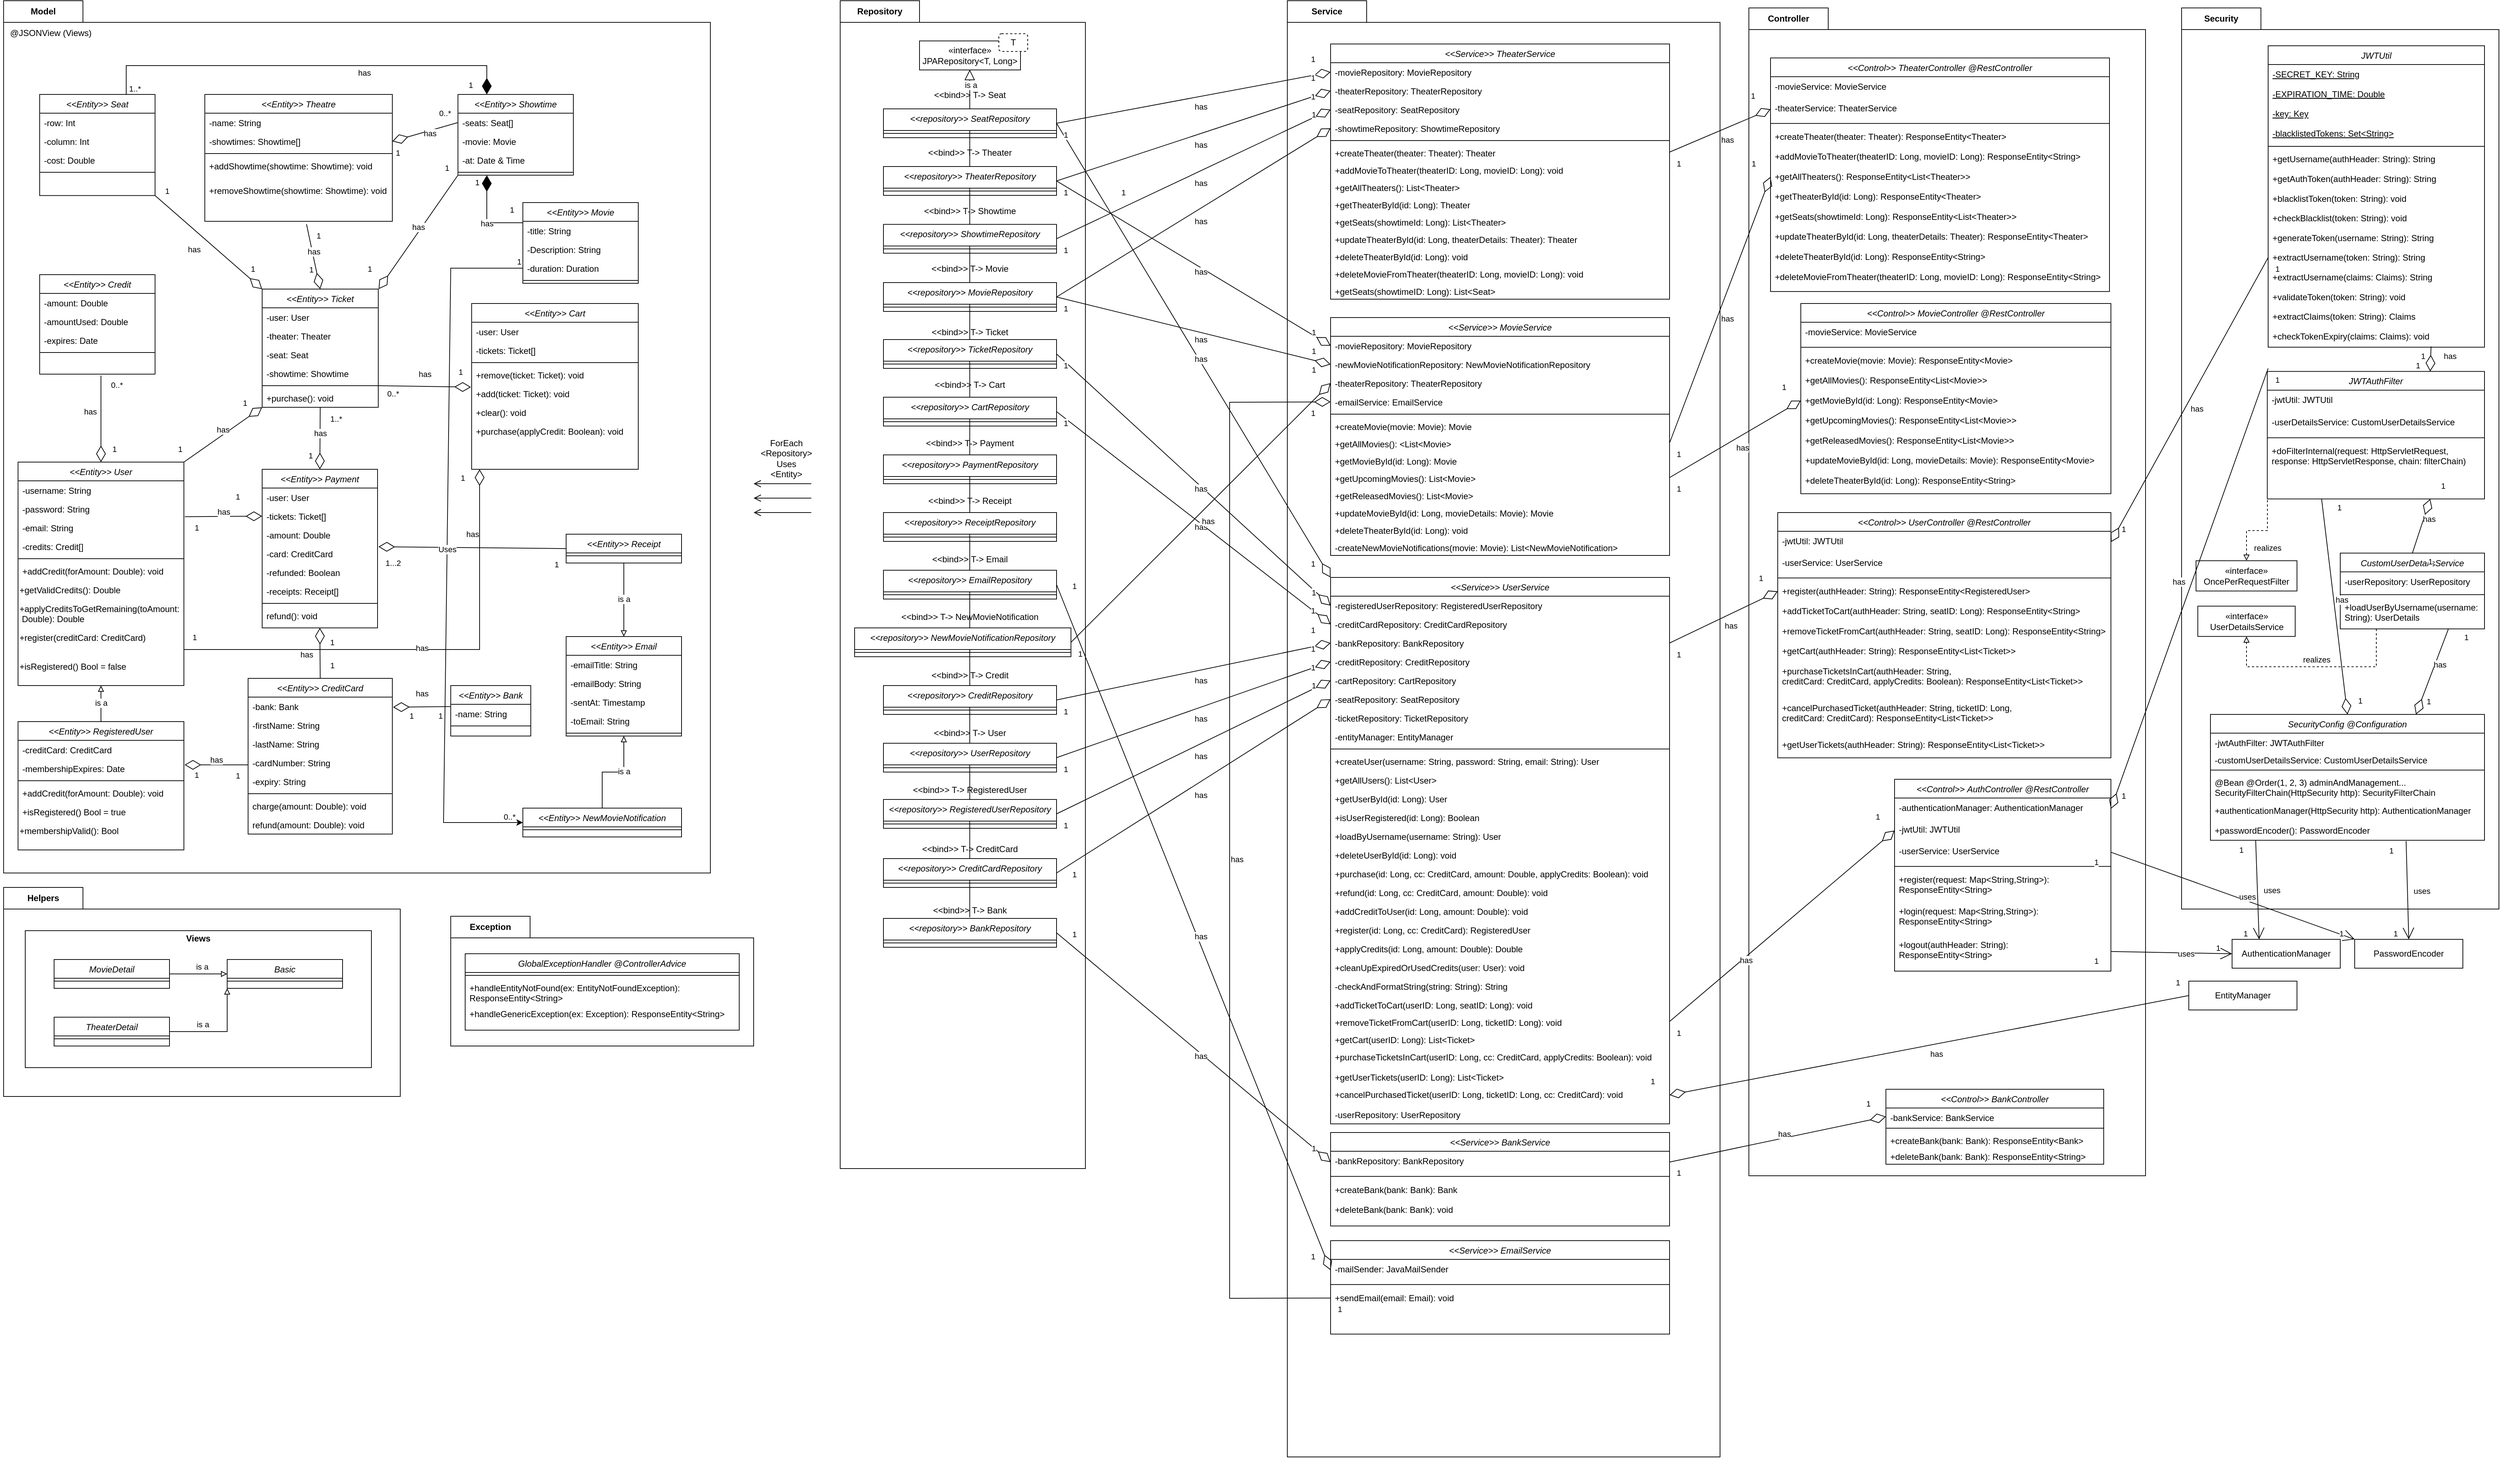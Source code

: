 <mxfile version="24.8.9">
  <diagram id="C5RBs43oDa-KdzZeNtuy" name="Page-1">
    <mxGraphModel dx="984" dy="560" grid="1" gridSize="10" guides="1" tooltips="1" connect="1" arrows="1" fold="1" page="1" pageScale="1" pageWidth="1169" pageHeight="827" math="0" shadow="0">
      <root>
        <mxCell id="WIyWlLk6GJQsqaUBKTNV-0" />
        <mxCell id="WIyWlLk6GJQsqaUBKTNV-1" parent="WIyWlLk6GJQsqaUBKTNV-0" />
        <mxCell id="eFO6xf7kxDdH83gz8T10-0" value="Exception" style="shape=folder;fontStyle=1;tabWidth=110;tabHeight=30;tabPosition=left;html=1;boundedLbl=1;labelInHeader=1;container=1;collapsible=0;whiteSpace=wrap;" parent="WIyWlLk6GJQsqaUBKTNV-1" vertex="1">
          <mxGeometry x="640" y="1280" width="420" height="180" as="geometry" />
        </mxCell>
        <mxCell id="eFO6xf7kxDdH83gz8T10-1" value="" style="html=1;strokeColor=none;resizeWidth=1;resizeHeight=1;fillColor=none;part=1;connectable=0;allowArrows=0;deletable=0;whiteSpace=wrap;" parent="eFO6xf7kxDdH83gz8T10-0" vertex="1">
          <mxGeometry width="420.0" height="126" relative="1" as="geometry">
            <mxPoint y="30" as="offset" />
          </mxGeometry>
        </mxCell>
        <mxCell id="s6ilFg3otUoqiTx2JHWx-482" value="Helpers" style="shape=folder;fontStyle=1;tabWidth=110;tabHeight=30;tabPosition=left;html=1;boundedLbl=1;labelInHeader=1;container=1;collapsible=0;whiteSpace=wrap;" parent="WIyWlLk6GJQsqaUBKTNV-1" vertex="1">
          <mxGeometry x="20" y="1240" width="550" height="290" as="geometry" />
        </mxCell>
        <mxCell id="s6ilFg3otUoqiTx2JHWx-483" value="" style="html=1;strokeColor=none;resizeWidth=1;resizeHeight=1;fillColor=none;part=1;connectable=0;allowArrows=0;deletable=0;whiteSpace=wrap;" parent="s6ilFg3otUoqiTx2JHWx-482" vertex="1">
          <mxGeometry width="550" height="203.0" relative="1" as="geometry">
            <mxPoint y="30" as="offset" />
          </mxGeometry>
        </mxCell>
        <mxCell id="s6ilFg3otUoqiTx2JHWx-476" value="&lt;p style=&quot;margin:0px;margin-top:4px;text-align:center;&quot;&gt;&lt;b&gt;Views&lt;/b&gt;&lt;/p&gt;" style="verticalAlign=top;align=left;overflow=fill;html=1;whiteSpace=wrap;" parent="WIyWlLk6GJQsqaUBKTNV-1" vertex="1">
          <mxGeometry x="50" y="1300" width="480" height="190" as="geometry" />
        </mxCell>
        <mxCell id="s6ilFg3otUoqiTx2JHWx-446" value="Model" style="shape=folder;fontStyle=1;tabWidth=110;tabHeight=30;tabPosition=left;html=1;boundedLbl=1;labelInHeader=1;container=1;collapsible=0;whiteSpace=wrap;" parent="WIyWlLk6GJQsqaUBKTNV-1" vertex="1">
          <mxGeometry x="20" y="10" width="980" height="1210" as="geometry" />
        </mxCell>
        <mxCell id="s6ilFg3otUoqiTx2JHWx-447" value="" style="html=1;strokeColor=none;resizeWidth=1;resizeHeight=1;fillColor=none;part=1;connectable=0;allowArrows=0;deletable=0;whiteSpace=wrap;" parent="s6ilFg3otUoqiTx2JHWx-446" vertex="1">
          <mxGeometry width="980.0" height="847" relative="1" as="geometry">
            <mxPoint y="30" as="offset" />
          </mxGeometry>
        </mxCell>
        <mxCell id="s6ilFg3otUoqiTx2JHWx-484" value="@JSONView (Views)" style="text;html=1;align=center;verticalAlign=middle;resizable=0;points=[];autosize=1;strokeColor=none;fillColor=none;" parent="s6ilFg3otUoqiTx2JHWx-446" vertex="1">
          <mxGeometry x="-5" y="30.0" width="140" height="30" as="geometry" />
        </mxCell>
        <mxCell id="s6ilFg3otUoqiTx2JHWx-125" value="Security" style="shape=folder;fontStyle=1;tabWidth=110;tabHeight=30;tabPosition=left;html=1;boundedLbl=1;labelInHeader=1;container=1;collapsible=0;whiteSpace=wrap;" parent="WIyWlLk6GJQsqaUBKTNV-1" vertex="1">
          <mxGeometry x="3040" y="20" width="440" height="1250" as="geometry" />
        </mxCell>
        <mxCell id="s6ilFg3otUoqiTx2JHWx-126" value="" style="html=1;strokeColor=none;resizeWidth=1;resizeHeight=1;fillColor=none;part=1;connectable=0;allowArrows=0;deletable=0;whiteSpace=wrap;" parent="s6ilFg3otUoqiTx2JHWx-125" vertex="1">
          <mxGeometry width="440" height="875" relative="1" as="geometry">
            <mxPoint y="30" as="offset" />
          </mxGeometry>
        </mxCell>
        <mxCell id="s6ilFg3otUoqiTx2JHWx-62" value="JWTUtil" style="swimlane;fontStyle=2;align=center;verticalAlign=top;childLayout=stackLayout;horizontal=1;startSize=26;horizontalStack=0;resizeParent=1;resizeLast=0;collapsible=1;marginBottom=0;rounded=0;shadow=0;strokeWidth=1;" parent="s6ilFg3otUoqiTx2JHWx-125" vertex="1">
          <mxGeometry x="120" y="52.521" width="300" height="418.067" as="geometry">
            <mxRectangle x="230" y="140" width="160" height="26" as="alternateBounds" />
          </mxGeometry>
        </mxCell>
        <mxCell id="s6ilFg3otUoqiTx2JHWx-63" value="-SECRET_KEY: String" style="text;align=left;verticalAlign=top;spacingLeft=4;spacingRight=4;overflow=hidden;rotatable=0;points=[[0,0.5],[1,0.5]];portConstraint=eastwest;fontStyle=4" parent="s6ilFg3otUoqiTx2JHWx-62" vertex="1">
          <mxGeometry y="26" width="300" height="27.311" as="geometry" />
        </mxCell>
        <mxCell id="s6ilFg3otUoqiTx2JHWx-66" value="-EXPIRATION_TIME: Double" style="text;align=left;verticalAlign=top;spacingLeft=4;spacingRight=4;overflow=hidden;rotatable=0;points=[[0,0.5],[1,0.5]];portConstraint=eastwest;fontStyle=4" parent="s6ilFg3otUoqiTx2JHWx-62" vertex="1">
          <mxGeometry y="53.311" width="300" height="27.311" as="geometry" />
        </mxCell>
        <mxCell id="s6ilFg3otUoqiTx2JHWx-67" value="-key: Key" style="text;align=left;verticalAlign=top;spacingLeft=4;spacingRight=4;overflow=hidden;rotatable=0;points=[[0,0.5],[1,0.5]];portConstraint=eastwest;fontStyle=4" parent="s6ilFg3otUoqiTx2JHWx-62" vertex="1">
          <mxGeometry y="80.622" width="300" height="27.311" as="geometry" />
        </mxCell>
        <mxCell id="s6ilFg3otUoqiTx2JHWx-68" value="-blacklistedTokens: Set&lt;String&gt;" style="text;align=left;verticalAlign=top;spacingLeft=4;spacingRight=4;overflow=hidden;rotatable=0;points=[[0,0.5],[1,0.5]];portConstraint=eastwest;fontStyle=4" parent="s6ilFg3otUoqiTx2JHWx-62" vertex="1">
          <mxGeometry y="107.933" width="300" height="27.311" as="geometry" />
        </mxCell>
        <mxCell id="s6ilFg3otUoqiTx2JHWx-64" value="" style="line;html=1;strokeWidth=1;align=left;verticalAlign=middle;spacingTop=-1;spacingLeft=3;spacingRight=3;rotatable=0;labelPosition=right;points=[];portConstraint=eastwest;" parent="s6ilFg3otUoqiTx2JHWx-62" vertex="1">
          <mxGeometry y="135.244" width="300" height="8.403" as="geometry" />
        </mxCell>
        <mxCell id="s6ilFg3otUoqiTx2JHWx-65" value="+getUsername(authHeader: String): String" style="text;align=left;verticalAlign=top;spacingLeft=4;spacingRight=4;overflow=hidden;rotatable=0;points=[[0,0.5],[1,0.5]];portConstraint=eastwest;" parent="s6ilFg3otUoqiTx2JHWx-62" vertex="1">
          <mxGeometry y="143.647" width="300" height="27.311" as="geometry" />
        </mxCell>
        <mxCell id="s6ilFg3otUoqiTx2JHWx-69" value="+getAuthToken(authHeader: String): String" style="text;align=left;verticalAlign=top;spacingLeft=4;spacingRight=4;overflow=hidden;rotatable=0;points=[[0,0.5],[1,0.5]];portConstraint=eastwest;" parent="s6ilFg3otUoqiTx2JHWx-62" vertex="1">
          <mxGeometry y="170.958" width="300" height="27.311" as="geometry" />
        </mxCell>
        <mxCell id="s6ilFg3otUoqiTx2JHWx-70" value="+blacklistToken(token: String): void" style="text;align=left;verticalAlign=top;spacingLeft=4;spacingRight=4;overflow=hidden;rotatable=0;points=[[0,0.5],[1,0.5]];portConstraint=eastwest;" parent="s6ilFg3otUoqiTx2JHWx-62" vertex="1">
          <mxGeometry y="198.269" width="300" height="27.311" as="geometry" />
        </mxCell>
        <mxCell id="s6ilFg3otUoqiTx2JHWx-71" value="+checkBlacklist(token: String): void" style="text;align=left;verticalAlign=top;spacingLeft=4;spacingRight=4;overflow=hidden;rotatable=0;points=[[0,0.5],[1,0.5]];portConstraint=eastwest;" parent="s6ilFg3otUoqiTx2JHWx-62" vertex="1">
          <mxGeometry y="225.58" width="300" height="27.311" as="geometry" />
        </mxCell>
        <mxCell id="s6ilFg3otUoqiTx2JHWx-73" value="+generateToken(username: String): String" style="text;align=left;verticalAlign=top;spacingLeft=4;spacingRight=4;overflow=hidden;rotatable=0;points=[[0,0.5],[1,0.5]];portConstraint=eastwest;" parent="s6ilFg3otUoqiTx2JHWx-62" vertex="1">
          <mxGeometry y="252.891" width="300" height="27.311" as="geometry" />
        </mxCell>
        <mxCell id="s6ilFg3otUoqiTx2JHWx-75" value="+extractUsername(token: String): String" style="text;align=left;verticalAlign=top;spacingLeft=4;spacingRight=4;overflow=hidden;rotatable=0;points=[[0,0.5],[1,0.5]];portConstraint=eastwest;" parent="s6ilFg3otUoqiTx2JHWx-62" vertex="1">
          <mxGeometry y="280.202" width="300" height="27.311" as="geometry" />
        </mxCell>
        <mxCell id="s6ilFg3otUoqiTx2JHWx-74" value="+extractUsername(claims: Claims): String" style="text;align=left;verticalAlign=top;spacingLeft=4;spacingRight=4;overflow=hidden;rotatable=0;points=[[0,0.5],[1,0.5]];portConstraint=eastwest;" parent="s6ilFg3otUoqiTx2JHWx-62" vertex="1">
          <mxGeometry y="307.513" width="300" height="27.311" as="geometry" />
        </mxCell>
        <mxCell id="s6ilFg3otUoqiTx2JHWx-76" value="+validateToken(token: String): void" style="text;align=left;verticalAlign=top;spacingLeft=4;spacingRight=4;overflow=hidden;rotatable=0;points=[[0,0.5],[1,0.5]];portConstraint=eastwest;" parent="s6ilFg3otUoqiTx2JHWx-62" vertex="1">
          <mxGeometry y="334.824" width="300" height="27.311" as="geometry" />
        </mxCell>
        <mxCell id="s6ilFg3otUoqiTx2JHWx-77" value="+extractClaims(token: String): Claims" style="text;align=left;verticalAlign=top;spacingLeft=4;spacingRight=4;overflow=hidden;rotatable=0;points=[[0,0.5],[1,0.5]];portConstraint=eastwest;" parent="s6ilFg3otUoqiTx2JHWx-62" vertex="1">
          <mxGeometry y="362.134" width="300" height="27.311" as="geometry" />
        </mxCell>
        <mxCell id="s6ilFg3otUoqiTx2JHWx-78" value="+checkTokenExpiry(claims: Claims): void" style="text;align=left;verticalAlign=top;spacingLeft=4;spacingRight=4;overflow=hidden;rotatable=0;points=[[0,0.5],[1,0.5]];portConstraint=eastwest;" parent="s6ilFg3otUoqiTx2JHWx-62" vertex="1">
          <mxGeometry y="389.445" width="300" height="27.311" as="geometry" />
        </mxCell>
        <mxCell id="s6ilFg3otUoqiTx2JHWx-81" value="JWTAuthFilter" style="swimlane;fontStyle=2;align=center;verticalAlign=top;childLayout=stackLayout;horizontal=1;startSize=26;horizontalStack=0;resizeParent=1;resizeLast=0;collapsible=1;marginBottom=0;rounded=0;shadow=0;strokeWidth=1;" parent="s6ilFg3otUoqiTx2JHWx-125" vertex="1">
          <mxGeometry x="118.84" y="504.202" width="301.16" height="176.891" as="geometry">
            <mxRectangle x="230" y="140" width="160" height="26" as="alternateBounds" />
          </mxGeometry>
        </mxCell>
        <mxCell id="s6ilFg3otUoqiTx2JHWx-83" value="-jwtUtil: JWTUtil" style="text;align=left;verticalAlign=top;spacingLeft=4;spacingRight=4;overflow=hidden;rotatable=0;points=[[0,0.5],[1,0.5]];portConstraint=eastwest;" parent="s6ilFg3otUoqiTx2JHWx-81" vertex="1">
          <mxGeometry y="26" width="301.16" height="30.66" as="geometry" />
        </mxCell>
        <mxCell id="s6ilFg3otUoqiTx2JHWx-84" value="-userDetailsService: CustomUserDetailsService" style="text;align=left;verticalAlign=top;spacingLeft=4;spacingRight=4;overflow=hidden;rotatable=0;points=[[0,0.5],[1,0.5]];portConstraint=eastwest;" parent="s6ilFg3otUoqiTx2JHWx-81" vertex="1">
          <mxGeometry y="56.66" width="301.16" height="30.66" as="geometry" />
        </mxCell>
        <mxCell id="s6ilFg3otUoqiTx2JHWx-85" value="" style="line;html=1;strokeWidth=1;align=left;verticalAlign=middle;spacingTop=-1;spacingLeft=3;spacingRight=3;rotatable=0;labelPosition=right;points=[];portConstraint=eastwest;" parent="s6ilFg3otUoqiTx2JHWx-81" vertex="1">
          <mxGeometry y="87.321" width="301.16" height="9.434" as="geometry" />
        </mxCell>
        <mxCell id="s6ilFg3otUoqiTx2JHWx-86" value="+doFilterInternal(request: HttpServletRequest,&#xa;response: HttpServletResponse, chain: filterChain)" style="text;align=left;verticalAlign=top;spacingLeft=4;spacingRight=4;overflow=hidden;rotatable=0;points=[[0,0.5],[1,0.5]];portConstraint=eastwest;" parent="s6ilFg3otUoqiTx2JHWx-81" vertex="1">
          <mxGeometry y="96.755" width="301.16" height="51.887" as="geometry" />
        </mxCell>
        <mxCell id="s6ilFg3otUoqiTx2JHWx-113" value="" style="endArrow=diamondThin;html=1;rounded=0;endFill=0;endSize=20;exitX=0.753;exitY=1.014;exitDx=0;exitDy=0;exitPerimeter=0;entryX=0.75;entryY=0;entryDx=0;entryDy=0;" parent="s6ilFg3otUoqiTx2JHWx-125" source="s6ilFg3otUoqiTx2JHWx-78" target="s6ilFg3otUoqiTx2JHWx-81" edge="1">
          <mxGeometry relative="1" as="geometry">
            <mxPoint x="160" y="222.689" as="sourcePoint" />
            <mxPoint x="467.273" y="472.689" as="targetPoint" />
          </mxGeometry>
        </mxCell>
        <mxCell id="s6ilFg3otUoqiTx2JHWx-114" value="has" style="edgeLabel;resizable=0;html=1;;align=center;verticalAlign=middle;" parent="s6ilFg3otUoqiTx2JHWx-113" connectable="0" vertex="1">
          <mxGeometry relative="1" as="geometry">
            <mxPoint x="26" y="-4" as="offset" />
          </mxGeometry>
        </mxCell>
        <mxCell id="s6ilFg3otUoqiTx2JHWx-115" value="1" style="edgeLabel;resizable=0;html=1;;align=left;verticalAlign=bottom;" parent="s6ilFg3otUoqiTx2JHWx-113" connectable="0" vertex="1">
          <mxGeometry x="-1" relative="1" as="geometry">
            <mxPoint x="-16" y="22" as="offset" />
          </mxGeometry>
        </mxCell>
        <mxCell id="s6ilFg3otUoqiTx2JHWx-116" value="1" style="edgeLabel;resizable=0;html=1;;align=right;verticalAlign=bottom;" parent="s6ilFg3otUoqiTx2JHWx-113" connectable="0" vertex="1">
          <mxGeometry x="1" relative="1" as="geometry">
            <mxPoint x="-13" as="offset" />
          </mxGeometry>
        </mxCell>
        <mxCell id="s6ilFg3otUoqiTx2JHWx-90" value="«interface»&lt;br&gt;OncePerRequestFilter" style="html=1;whiteSpace=wrap;" parent="s6ilFg3otUoqiTx2JHWx-125" vertex="1">
          <mxGeometry x="20" y="766.807" width="140" height="42.017" as="geometry" />
        </mxCell>
        <mxCell id="s6ilFg3otUoqiTx2JHWx-89" value="" style="edgeStyle=elbowEdgeStyle;html=1;endArrow=block;elbow=vertical;endFill=0;dashed=1;rounded=0;entryX=0.5;entryY=0;entryDx=0;entryDy=0;" parent="s6ilFg3otUoqiTx2JHWx-125" target="s6ilFg3otUoqiTx2JHWx-90" edge="1">
          <mxGeometry width="160" relative="1" as="geometry">
            <mxPoint x="119" y="682.773" as="sourcePoint" />
            <mxPoint x="119" y="861.345" as="targetPoint" />
          </mxGeometry>
        </mxCell>
        <mxCell id="s6ilFg3otUoqiTx2JHWx-91" value="realizes" style="edgeLabel;html=1;align=center;verticalAlign=middle;resizable=0;points=[];" parent="s6ilFg3otUoqiTx2JHWx-89" vertex="1" connectable="0">
          <mxGeometry x="-0.495" y="5" relative="1" as="geometry">
            <mxPoint x="-5" y="37" as="offset" />
          </mxGeometry>
        </mxCell>
        <mxCell id="s6ilFg3otUoqiTx2JHWx-92" value="CustomUserDetailsService" style="swimlane;fontStyle=2;align=center;verticalAlign=top;childLayout=stackLayout;horizontal=1;startSize=26;horizontalStack=0;resizeParent=1;resizeLast=0;collapsible=1;marginBottom=0;rounded=0;shadow=0;strokeWidth=1;" parent="s6ilFg3otUoqiTx2JHWx-125" vertex="1">
          <mxGeometry x="220" y="756.303" width="200" height="105.042" as="geometry">
            <mxRectangle x="230" y="140" width="160" height="26" as="alternateBounds" />
          </mxGeometry>
        </mxCell>
        <mxCell id="s6ilFg3otUoqiTx2JHWx-93" value="-userRepository: UserRepository" style="text;align=left;verticalAlign=top;spacingLeft=4;spacingRight=4;overflow=hidden;rotatable=0;points=[[0,0.5],[1,0.5]];portConstraint=eastwest;" parent="s6ilFg3otUoqiTx2JHWx-92" vertex="1">
          <mxGeometry y="26" width="200" height="27.311" as="geometry" />
        </mxCell>
        <mxCell id="s6ilFg3otUoqiTx2JHWx-95" value="" style="line;html=1;strokeWidth=1;align=left;verticalAlign=middle;spacingTop=-1;spacingLeft=3;spacingRight=3;rotatable=0;labelPosition=right;points=[];portConstraint=eastwest;" parent="s6ilFg3otUoqiTx2JHWx-92" vertex="1">
          <mxGeometry y="53.311" width="200" height="8.403" as="geometry" />
        </mxCell>
        <mxCell id="s6ilFg3otUoqiTx2JHWx-96" value="+loadUserByUsername(username:&#xa;String): UserDetails" style="text;align=left;verticalAlign=top;spacingLeft=4;spacingRight=4;overflow=hidden;rotatable=0;points=[[0,0.5],[1,0.5]];portConstraint=eastwest;" parent="s6ilFg3otUoqiTx2JHWx-92" vertex="1">
          <mxGeometry y="61.714" width="200" height="31.513" as="geometry" />
        </mxCell>
        <mxCell id="s6ilFg3otUoqiTx2JHWx-102" value="" style="endArrow=diamondThin;html=1;rounded=0;endFill=0;endSize=20;exitX=0.5;exitY=0;exitDx=0;exitDy=0;entryX=0.75;entryY=1;entryDx=0;entryDy=0;" parent="s6ilFg3otUoqiTx2JHWx-125" source="s6ilFg3otUoqiTx2JHWx-92" target="s6ilFg3otUoqiTx2JHWx-81" edge="1">
          <mxGeometry relative="1" as="geometry">
            <mxPoint x="100" y="186.975" as="sourcePoint" />
            <mxPoint x="40" y="168.067" as="targetPoint" />
          </mxGeometry>
        </mxCell>
        <mxCell id="s6ilFg3otUoqiTx2JHWx-103" value="has" style="edgeLabel;resizable=0;html=1;;align=center;verticalAlign=middle;" parent="s6ilFg3otUoqiTx2JHWx-102" connectable="0" vertex="1">
          <mxGeometry relative="1" as="geometry">
            <mxPoint x="10" y="-10" as="offset" />
          </mxGeometry>
        </mxCell>
        <mxCell id="s6ilFg3otUoqiTx2JHWx-104" value="1" style="edgeLabel;resizable=0;html=1;;align=left;verticalAlign=bottom;" parent="s6ilFg3otUoqiTx2JHWx-102" connectable="0" vertex="1">
          <mxGeometry x="-1" relative="1" as="geometry">
            <mxPoint x="20" y="20" as="offset" />
          </mxGeometry>
        </mxCell>
        <mxCell id="s6ilFg3otUoqiTx2JHWx-105" value="1" style="edgeLabel;resizable=0;html=1;;align=right;verticalAlign=bottom;" parent="s6ilFg3otUoqiTx2JHWx-102" connectable="0" vertex="1">
          <mxGeometry x="1" relative="1" as="geometry">
            <mxPoint x="22" y="-10" as="offset" />
          </mxGeometry>
        </mxCell>
        <mxCell id="s6ilFg3otUoqiTx2JHWx-99" value="«interface»&lt;br&gt;UserDetailsService" style="html=1;whiteSpace=wrap;" parent="s6ilFg3otUoqiTx2JHWx-125" vertex="1">
          <mxGeometry x="22.5" y="829.832" width="135" height="42.017" as="geometry" />
        </mxCell>
        <mxCell id="s6ilFg3otUoqiTx2JHWx-97" value="" style="edgeStyle=elbowEdgeStyle;html=1;endArrow=block;elbow=vertical;endFill=0;dashed=1;rounded=0;entryX=0.5;entryY=1;entryDx=0;entryDy=0;exitX=0.25;exitY=1;exitDx=0;exitDy=0;" parent="s6ilFg3otUoqiTx2JHWx-125" source="s6ilFg3otUoqiTx2JHWx-92" target="s6ilFg3otUoqiTx2JHWx-99" edge="1">
          <mxGeometry width="160" relative="1" as="geometry">
            <mxPoint x="180" y="853.992" as="sourcePoint" />
            <mxPoint x="355" y="84.034" as="targetPoint" />
            <Array as="points">
              <mxPoint x="160" y="913.866" />
            </Array>
          </mxGeometry>
        </mxCell>
        <mxCell id="s6ilFg3otUoqiTx2JHWx-98" value="realizes" style="edgeLabel;html=1;align=center;verticalAlign=middle;resizable=0;points=[];" parent="s6ilFg3otUoqiTx2JHWx-97" vertex="1" connectable="0">
          <mxGeometry x="-0.495" y="5" relative="1" as="geometry">
            <mxPoint x="-66" y="-15" as="offset" />
          </mxGeometry>
        </mxCell>
        <mxCell id="s6ilFg3otUoqiTx2JHWx-429" value="SecurityConfig @Configuration" style="swimlane;fontStyle=2;align=center;verticalAlign=top;childLayout=stackLayout;horizontal=1;startSize=26;horizontalStack=0;resizeParent=1;resizeLast=0;collapsible=1;marginBottom=0;rounded=0;shadow=0;strokeWidth=1;" parent="s6ilFg3otUoqiTx2JHWx-125" vertex="1">
          <mxGeometry x="40" y="980" width="380" height="174.618" as="geometry">
            <mxRectangle x="230" y="140" width="160" height="26" as="alternateBounds" />
          </mxGeometry>
        </mxCell>
        <mxCell id="s6ilFg3otUoqiTx2JHWx-430" value="-jwtAuthFilter: JWTAuthFilter" style="text;align=left;verticalAlign=top;spacingLeft=4;spacingRight=4;overflow=hidden;rotatable=0;points=[[0,0.5],[1,0.5]];portConstraint=eastwest;" parent="s6ilFg3otUoqiTx2JHWx-429" vertex="1">
          <mxGeometry y="26" width="380" height="23.792" as="geometry" />
        </mxCell>
        <mxCell id="s6ilFg3otUoqiTx2JHWx-431" value="-customUserDetailsService: CustomUserDetailsService" style="text;align=left;verticalAlign=top;spacingLeft=4;spacingRight=4;overflow=hidden;rotatable=0;points=[[0,0.5],[1,0.5]];portConstraint=eastwest;" parent="s6ilFg3otUoqiTx2JHWx-429" vertex="1">
          <mxGeometry y="49.792" width="380" height="23.792" as="geometry" />
        </mxCell>
        <mxCell id="s6ilFg3otUoqiTx2JHWx-432" value="" style="line;html=1;strokeWidth=1;align=left;verticalAlign=middle;spacingTop=-1;spacingLeft=3;spacingRight=3;rotatable=0;labelPosition=right;points=[];portConstraint=eastwest;" parent="s6ilFg3otUoqiTx2JHWx-429" vertex="1">
          <mxGeometry y="73.585" width="380" height="7.321" as="geometry" />
        </mxCell>
        <mxCell id="s6ilFg3otUoqiTx2JHWx-433" value="@Bean @Order(1, 2, 3) adminAndManagement...&#xa;SecurityFilterChain(HttpSecurity http): SecurityFilterChain" style="text;align=left;verticalAlign=top;spacingLeft=4;spacingRight=4;overflow=hidden;rotatable=0;points=[[0,0.5],[1,0.5]];portConstraint=eastwest;" parent="s6ilFg3otUoqiTx2JHWx-429" vertex="1">
          <mxGeometry y="80.906" width="380" height="39.09" as="geometry" />
        </mxCell>
        <mxCell id="s6ilFg3otUoqiTx2JHWx-449" value="+authenticationManager(HttpSecurity http): AuthenticationManager&#xa;" style="text;align=left;verticalAlign=top;spacingLeft=4;spacingRight=4;overflow=hidden;rotatable=0;points=[[0,0.5],[1,0.5]];portConstraint=eastwest;" parent="s6ilFg3otUoqiTx2JHWx-429" vertex="1">
          <mxGeometry y="119.996" width="380" height="27.311" as="geometry" />
        </mxCell>
        <mxCell id="s6ilFg3otUoqiTx2JHWx-450" value="+passwordEncoder(): PasswordEncoder&#xa;" style="text;align=left;verticalAlign=top;spacingLeft=4;spacingRight=4;overflow=hidden;rotatable=0;points=[[0,0.5],[1,0.5]];portConstraint=eastwest;" parent="s6ilFg3otUoqiTx2JHWx-429" vertex="1">
          <mxGeometry y="147.307" width="380" height="27.311" as="geometry" />
        </mxCell>
        <mxCell id="s6ilFg3otUoqiTx2JHWx-438" value="" style="endArrow=diamondThin;html=1;rounded=0;endFill=0;endSize=20;exitX=0.25;exitY=1;exitDx=0;exitDy=0;entryX=0.5;entryY=0;entryDx=0;entryDy=0;" parent="s6ilFg3otUoqiTx2JHWx-125" source="s6ilFg3otUoqiTx2JHWx-81" target="s6ilFg3otUoqiTx2JHWx-429" edge="1">
          <mxGeometry relative="1" as="geometry">
            <mxPoint x="310" y="790" as="sourcePoint" />
            <mxPoint x="355" y="718" as="targetPoint" />
          </mxGeometry>
        </mxCell>
        <mxCell id="s6ilFg3otUoqiTx2JHWx-439" value="has" style="edgeLabel;resizable=0;html=1;;align=center;verticalAlign=middle;" parent="s6ilFg3otUoqiTx2JHWx-438" connectable="0" vertex="1">
          <mxGeometry relative="1" as="geometry">
            <mxPoint x="10" y="-10" as="offset" />
          </mxGeometry>
        </mxCell>
        <mxCell id="s6ilFg3otUoqiTx2JHWx-440" value="1" style="edgeLabel;resizable=0;html=1;;align=left;verticalAlign=bottom;" parent="s6ilFg3otUoqiTx2JHWx-438" connectable="0" vertex="1">
          <mxGeometry x="-1" relative="1" as="geometry">
            <mxPoint x="20" y="20" as="offset" />
          </mxGeometry>
        </mxCell>
        <mxCell id="s6ilFg3otUoqiTx2JHWx-441" value="1" style="edgeLabel;resizable=0;html=1;;align=right;verticalAlign=bottom;" parent="s6ilFg3otUoqiTx2JHWx-438" connectable="0" vertex="1">
          <mxGeometry x="1" relative="1" as="geometry">
            <mxPoint x="22" y="-10" as="offset" />
          </mxGeometry>
        </mxCell>
        <mxCell id="s6ilFg3otUoqiTx2JHWx-442" value="" style="endArrow=diamondThin;html=1;rounded=0;endFill=0;endSize=20;exitX=0.75;exitY=1;exitDx=0;exitDy=0;entryX=0.75;entryY=0;entryDx=0;entryDy=0;" parent="s6ilFg3otUoqiTx2JHWx-125" source="s6ilFg3otUoqiTx2JHWx-92" target="s6ilFg3otUoqiTx2JHWx-429" edge="1">
          <mxGeometry relative="1" as="geometry">
            <mxPoint x="204" y="718" as="sourcePoint" />
            <mxPoint x="240" y="1108" as="targetPoint" />
          </mxGeometry>
        </mxCell>
        <mxCell id="s6ilFg3otUoqiTx2JHWx-443" value="has" style="edgeLabel;resizable=0;html=1;;align=center;verticalAlign=middle;" parent="s6ilFg3otUoqiTx2JHWx-442" connectable="0" vertex="1">
          <mxGeometry relative="1" as="geometry">
            <mxPoint x="10" y="-10" as="offset" />
          </mxGeometry>
        </mxCell>
        <mxCell id="s6ilFg3otUoqiTx2JHWx-444" value="1" style="edgeLabel;resizable=0;html=1;;align=left;verticalAlign=bottom;" parent="s6ilFg3otUoqiTx2JHWx-442" connectable="0" vertex="1">
          <mxGeometry x="-1" relative="1" as="geometry">
            <mxPoint x="20" y="20" as="offset" />
          </mxGeometry>
        </mxCell>
        <mxCell id="s6ilFg3otUoqiTx2JHWx-445" value="1" style="edgeLabel;resizable=0;html=1;;align=right;verticalAlign=bottom;" parent="s6ilFg3otUoqiTx2JHWx-442" connectable="0" vertex="1">
          <mxGeometry x="1" relative="1" as="geometry">
            <mxPoint x="22" y="-10" as="offset" />
          </mxGeometry>
        </mxCell>
        <mxCell id="s6ilFg3otUoqiTx2JHWx-405" value="Repository" style="shape=folder;fontStyle=1;tabWidth=110;tabHeight=30;tabPosition=left;html=1;boundedLbl=1;labelInHeader=1;container=1;collapsible=0;whiteSpace=wrap;" parent="WIyWlLk6GJQsqaUBKTNV-1" vertex="1">
          <mxGeometry x="1180" y="10" width="340" height="1620" as="geometry" />
        </mxCell>
        <mxCell id="s6ilFg3otUoqiTx2JHWx-406" value="" style="html=1;strokeColor=none;resizeWidth=1;resizeHeight=1;fillColor=none;part=1;connectable=0;allowArrows=0;deletable=0;whiteSpace=wrap;" parent="s6ilFg3otUoqiTx2JHWx-405" vertex="1">
          <mxGeometry width="340" height="1134" relative="1" as="geometry">
            <mxPoint y="30" as="offset" />
          </mxGeometry>
        </mxCell>
        <mxCell id="s6ilFg3otUoqiTx2JHWx-407" value="«interface»&lt;br&gt;JPARepository&amp;lt;T, Long&amp;gt;" style="html=1;whiteSpace=wrap;" parent="s6ilFg3otUoqiTx2JHWx-405" vertex="1">
          <mxGeometry x="110" y="55.774" width="140" height="40.248" as="geometry" />
        </mxCell>
        <mxCell id="s6ilFg3otUoqiTx2JHWx-408" value="T" style="rounded=1;whiteSpace=wrap;html=1;fillColor=default;dashed=1;" parent="s6ilFg3otUoqiTx2JHWx-405" vertex="1">
          <mxGeometry x="220" y="45.712" width="40" height="24.723" as="geometry" />
        </mxCell>
        <mxCell id="s6ilFg3otUoqiTx2JHWx-411" value="&amp;lt;&amp;lt;bind&amp;gt;&amp;gt; T-&amp;gt; Seat" style="text;html=1;align=center;verticalAlign=middle;whiteSpace=wrap;rounded=0;" parent="s6ilFg3otUoqiTx2JHWx-405" vertex="1">
          <mxGeometry x="60" y="120.745" width="240" height="20.124" as="geometry" />
        </mxCell>
        <mxCell id="s6ilFg3otUoqiTx2JHWx-412" value="&amp;lt;&amp;lt;bind&amp;gt;&amp;gt; T-&amp;gt; Theater" style="text;html=1;align=center;verticalAlign=middle;whiteSpace=wrap;rounded=0;" parent="s6ilFg3otUoqiTx2JHWx-405" vertex="1">
          <mxGeometry x="60" y="201.242" width="240" height="20.124" as="geometry" />
        </mxCell>
        <mxCell id="s6ilFg3otUoqiTx2JHWx-413" value="&amp;lt;&amp;lt;bind&amp;gt;&amp;gt; T-&amp;gt; Showtime" style="text;html=1;align=center;verticalAlign=middle;whiteSpace=wrap;rounded=0;" parent="s6ilFg3otUoqiTx2JHWx-405" vertex="1">
          <mxGeometry x="60" y="281.739" width="240" height="20.124" as="geometry" />
        </mxCell>
        <mxCell id="s6ilFg3otUoqiTx2JHWx-414" value="&amp;lt;&amp;lt;bind&amp;gt;&amp;gt; T-&amp;gt; Movie" style="text;html=1;align=center;verticalAlign=middle;whiteSpace=wrap;rounded=0;" parent="s6ilFg3otUoqiTx2JHWx-405" vertex="1">
          <mxGeometry x="60" y="362.236" width="240" height="20.124" as="geometry" />
        </mxCell>
        <mxCell id="s6ilFg3otUoqiTx2JHWx-417" value="&amp;lt;&amp;lt;bind&amp;gt;&amp;gt; T-&amp;gt; Cart" style="text;html=1;align=center;verticalAlign=middle;whiteSpace=wrap;rounded=0;" parent="s6ilFg3otUoqiTx2JHWx-405" vertex="1">
          <mxGeometry x="60" y="523.23" width="240" height="20.124" as="geometry" />
        </mxCell>
        <mxCell id="s6ilFg3otUoqiTx2JHWx-419" value="&amp;lt;&amp;lt;bind&amp;gt;&amp;gt; T-&amp;gt; Payment" style="text;html=1;align=center;verticalAlign=middle;whiteSpace=wrap;rounded=0;" parent="s6ilFg3otUoqiTx2JHWx-405" vertex="1">
          <mxGeometry x="60" y="603.727" width="240" height="20.124" as="geometry" />
        </mxCell>
        <mxCell id="s6ilFg3otUoqiTx2JHWx-420" value="&amp;lt;&amp;lt;bind&amp;gt;&amp;gt; T-&amp;gt; Receipt" style="text;html=1;align=center;verticalAlign=middle;whiteSpace=wrap;rounded=0;" parent="s6ilFg3otUoqiTx2JHWx-405" vertex="1">
          <mxGeometry x="60" y="684.224" width="240" height="20.124" as="geometry" />
        </mxCell>
        <mxCell id="s6ilFg3otUoqiTx2JHWx-421" value="&amp;lt;&amp;lt;bind&amp;gt;&amp;gt; T-&amp;gt; Email" style="text;html=1;align=center;verticalAlign=middle;whiteSpace=wrap;rounded=0;" parent="s6ilFg3otUoqiTx2JHWx-405" vertex="1">
          <mxGeometry x="60" y="764.72" width="240" height="20.124" as="geometry" />
        </mxCell>
        <mxCell id="s6ilFg3otUoqiTx2JHWx-422" value="&amp;lt;&amp;lt;bind&amp;gt;&amp;gt; T-&amp;gt; NewMovieNotification" style="text;html=1;align=center;verticalAlign=middle;whiteSpace=wrap;rounded=0;" parent="s6ilFg3otUoqiTx2JHWx-405" vertex="1">
          <mxGeometry x="60" y="845.217" width="240" height="20.124" as="geometry" />
        </mxCell>
        <mxCell id="s6ilFg3otUoqiTx2JHWx-423" value="&amp;lt;&amp;lt;bind&amp;gt;&amp;gt; T-&amp;gt; Credit" style="text;html=1;align=center;verticalAlign=middle;whiteSpace=wrap;rounded=0;" parent="s6ilFg3otUoqiTx2JHWx-405" vertex="1">
          <mxGeometry x="60" y="925.714" width="240" height="20.124" as="geometry" />
        </mxCell>
        <mxCell id="s6ilFg3otUoqiTx2JHWx-424" value="&amp;lt;&amp;lt;bind&amp;gt;&amp;gt; T-&amp;gt; User" style="text;html=1;align=center;verticalAlign=middle;whiteSpace=wrap;rounded=0;" parent="s6ilFg3otUoqiTx2JHWx-405" vertex="1">
          <mxGeometry x="60" y="1006.211" width="240" height="20.124" as="geometry" />
        </mxCell>
        <mxCell id="s6ilFg3otUoqiTx2JHWx-425" value="&amp;lt;&amp;lt;bind&amp;gt;&amp;gt; T-&amp;gt; RegisteredUser" style="text;html=1;align=center;verticalAlign=middle;whiteSpace=wrap;rounded=0;" parent="s6ilFg3otUoqiTx2JHWx-405" vertex="1">
          <mxGeometry x="60" y="1084.696" width="240" height="20.124" as="geometry" />
        </mxCell>
        <mxCell id="s6ilFg3otUoqiTx2JHWx-426" value="&amp;lt;&amp;lt;bind&amp;gt;&amp;gt; T-&amp;gt; CreditCard" style="text;html=1;align=center;verticalAlign=middle;whiteSpace=wrap;rounded=0;" parent="s6ilFg3otUoqiTx2JHWx-405" vertex="1">
          <mxGeometry x="60" y="1167.205" width="240" height="20.124" as="geometry" />
        </mxCell>
        <mxCell id="s6ilFg3otUoqiTx2JHWx-427" value="&amp;lt;&amp;lt;bind&amp;gt;&amp;gt; T-&amp;gt; Bank" style="text;html=1;align=center;verticalAlign=middle;whiteSpace=wrap;rounded=0;" parent="s6ilFg3otUoqiTx2JHWx-405" vertex="1">
          <mxGeometry x="60" y="1251.727" width="240" height="20.124" as="geometry" />
        </mxCell>
        <mxCell id="s6ilFg3otUoqiTx2JHWx-409" value="" style="endArrow=block;endFill=0;endSize=12;html=1;rounded=0;entryX=0.5;entryY=1;entryDx=0;entryDy=0;exitX=0.5;exitY=1;exitDx=0;exitDy=0;" parent="s6ilFg3otUoqiTx2JHWx-405" edge="1">
          <mxGeometry width="160" relative="1" as="geometry">
            <mxPoint x="179.67" y="1271.411" as="sourcePoint" />
            <mxPoint x="179.67" y="95.583" as="targetPoint" />
          </mxGeometry>
        </mxCell>
        <mxCell id="BRAsUErHUrDINI5A5-iw-0" value="is a" style="edgeLabel;html=1;align=center;verticalAlign=middle;resizable=0;points=[];" parent="s6ilFg3otUoqiTx2JHWx-409" vertex="1" connectable="0">
          <mxGeometry x="0.964" y="-1" relative="1" as="geometry">
            <mxPoint as="offset" />
          </mxGeometry>
        </mxCell>
        <mxCell id="s6ilFg3otUoqiTx2JHWx-263" value="Service" style="shape=folder;fontStyle=1;tabWidth=110;tabHeight=30;tabPosition=left;html=1;boundedLbl=1;labelInHeader=1;container=1;collapsible=0;whiteSpace=wrap;movable=1;resizable=1;rotatable=1;deletable=1;editable=1;locked=0;connectable=1;" parent="WIyWlLk6GJQsqaUBKTNV-1" vertex="1">
          <mxGeometry x="1800" y="10" width="600" height="2020" as="geometry" />
        </mxCell>
        <mxCell id="s6ilFg3otUoqiTx2JHWx-264" value="" style="html=1;strokeColor=none;resizeWidth=1;resizeHeight=1;fillColor=none;part=1;connectable=0;allowArrows=0;deletable=0;whiteSpace=wrap;" parent="s6ilFg3otUoqiTx2JHWx-263" vertex="1">
          <mxGeometry width="600" height="1414" relative="1" as="geometry">
            <mxPoint y="30" as="offset" />
          </mxGeometry>
        </mxCell>
        <mxCell id="s6ilFg3otUoqiTx2JHWx-303" value="&lt;&lt;Service&gt;&gt; BankService" style="swimlane;fontStyle=2;align=center;verticalAlign=top;childLayout=stackLayout;horizontal=1;startSize=26;horizontalStack=0;resizeParent=1;resizeLast=0;collapsible=1;marginBottom=0;rounded=0;shadow=0;strokeWidth=1;" parent="s6ilFg3otUoqiTx2JHWx-263" vertex="1">
          <mxGeometry x="60" y="1569.998" width="470" height="129.677" as="geometry">
            <mxRectangle x="230" y="140" width="160" height="26" as="alternateBounds" />
          </mxGeometry>
        </mxCell>
        <mxCell id="s6ilFg3otUoqiTx2JHWx-304" value="-bankRepository: BankRepository" style="text;align=left;verticalAlign=top;spacingLeft=4;spacingRight=4;overflow=hidden;rotatable=0;points=[[0,0.5],[1,0.5]];portConstraint=eastwest;" parent="s6ilFg3otUoqiTx2JHWx-303" vertex="1">
          <mxGeometry y="26" width="470" height="29.926" as="geometry" />
        </mxCell>
        <mxCell id="s6ilFg3otUoqiTx2JHWx-308" value="" style="line;html=1;strokeWidth=1;align=left;verticalAlign=middle;spacingTop=-1;spacingLeft=3;spacingRight=3;rotatable=0;labelPosition=right;points=[];portConstraint=eastwest;" parent="s6ilFg3otUoqiTx2JHWx-303" vertex="1">
          <mxGeometry y="55.926" width="470" height="9.975" as="geometry" />
        </mxCell>
        <mxCell id="s6ilFg3otUoqiTx2JHWx-309" value="+createBank(bank: Bank): Bank" style="text;align=left;verticalAlign=top;spacingLeft=4;spacingRight=4;overflow=hidden;rotatable=0;points=[[0,0.5],[1,0.5]];portConstraint=eastwest;" parent="s6ilFg3otUoqiTx2JHWx-303" vertex="1">
          <mxGeometry y="65.901" width="470" height="27.432" as="geometry" />
        </mxCell>
        <mxCell id="s6ilFg3otUoqiTx2JHWx-318" value="+deleteBank(bank: Bank): void" style="text;align=left;verticalAlign=top;spacingLeft=4;spacingRight=4;overflow=hidden;rotatable=0;points=[[0,0.5],[1,0.5]];portConstraint=eastwest;" parent="s6ilFg3otUoqiTx2JHWx-303" vertex="1">
          <mxGeometry y="93.333" width="470" height="29.926" as="geometry" />
        </mxCell>
        <mxCell id="olxMuJADbime40-M4awG-12" value="&lt;&lt;Service&gt;&gt; EmailService" style="swimlane;fontStyle=2;align=center;verticalAlign=top;childLayout=stackLayout;horizontal=1;startSize=26;horizontalStack=0;resizeParent=1;resizeLast=0;collapsible=1;marginBottom=0;rounded=0;shadow=0;strokeWidth=1;" parent="s6ilFg3otUoqiTx2JHWx-263" vertex="1">
          <mxGeometry x="60" y="1719.998" width="470" height="129.677" as="geometry">
            <mxRectangle x="230" y="140" width="160" height="26" as="alternateBounds" />
          </mxGeometry>
        </mxCell>
        <mxCell id="olxMuJADbime40-M4awG-13" value="-mailSender: JavaMailSender" style="text;align=left;verticalAlign=top;spacingLeft=4;spacingRight=4;overflow=hidden;rotatable=0;points=[[0,0.5],[1,0.5]];portConstraint=eastwest;" parent="olxMuJADbime40-M4awG-12" vertex="1">
          <mxGeometry y="26" width="470" height="29.926" as="geometry" />
        </mxCell>
        <mxCell id="olxMuJADbime40-M4awG-14" value="" style="line;html=1;strokeWidth=1;align=left;verticalAlign=middle;spacingTop=-1;spacingLeft=3;spacingRight=3;rotatable=0;labelPosition=right;points=[];portConstraint=eastwest;" parent="olxMuJADbime40-M4awG-12" vertex="1">
          <mxGeometry y="55.926" width="470" height="9.975" as="geometry" />
        </mxCell>
        <mxCell id="olxMuJADbime40-M4awG-15" value="+sendEmail(email: Email): void" style="text;align=left;verticalAlign=top;spacingLeft=4;spacingRight=4;overflow=hidden;rotatable=0;points=[[0,0.5],[1,0.5]];portConstraint=eastwest;" parent="olxMuJADbime40-M4awG-12" vertex="1">
          <mxGeometry y="65.901" width="470" height="27.432" as="geometry" />
        </mxCell>
        <mxCell id="s6ilFg3otUoqiTx2JHWx-223" value="" style="group" parent="WIyWlLk6GJQsqaUBKTNV-1" vertex="1" connectable="0">
          <mxGeometry x="2440" y="20" width="550" height="1620" as="geometry" />
        </mxCell>
        <mxCell id="s6ilFg3otUoqiTx2JHWx-221" value="Controller" style="shape=folder;fontStyle=1;tabWidth=110;tabHeight=30;tabPosition=left;html=1;boundedLbl=1;labelInHeader=1;container=1;collapsible=0;whiteSpace=wrap;" parent="s6ilFg3otUoqiTx2JHWx-223" vertex="1">
          <mxGeometry width="550" height="1620.0" as="geometry" />
        </mxCell>
        <mxCell id="s6ilFg3otUoqiTx2JHWx-222" value="" style="html=1;strokeColor=none;resizeWidth=1;resizeHeight=1;fillColor=none;part=1;connectable=0;allowArrows=0;deletable=0;whiteSpace=wrap;" parent="s6ilFg3otUoqiTx2JHWx-221" vertex="1">
          <mxGeometry width="550" height="1134" relative="1" as="geometry">
            <mxPoint y="30" as="offset" />
          </mxGeometry>
        </mxCell>
        <mxCell id="s6ilFg3otUoqiTx2JHWx-139" value="&lt;&lt;Control&gt;&gt; UserController @RestController" style="swimlane;fontStyle=2;align=center;verticalAlign=top;childLayout=stackLayout;horizontal=1;startSize=26;horizontalStack=0;resizeParent=1;resizeLast=0;collapsible=1;marginBottom=0;rounded=0;shadow=0;strokeWidth=1;" parent="s6ilFg3otUoqiTx2JHWx-221" vertex="1">
          <mxGeometry x="40" y="699.997" width="462" height="340.2" as="geometry">
            <mxRectangle x="230" y="140" width="160" height="26" as="alternateBounds" />
          </mxGeometry>
        </mxCell>
        <mxCell id="s6ilFg3otUoqiTx2JHWx-141" value="-jwtUtil: JWTUtil" style="text;align=left;verticalAlign=top;spacingLeft=4;spacingRight=4;overflow=hidden;rotatable=0;points=[[0,0.5],[1,0.5]];portConstraint=eastwest;" parent="s6ilFg3otUoqiTx2JHWx-139" vertex="1">
          <mxGeometry y="26" width="462" height="30.086" as="geometry" />
        </mxCell>
        <mxCell id="s6ilFg3otUoqiTx2JHWx-142" value="-userService: UserService" style="text;align=left;verticalAlign=top;spacingLeft=4;spacingRight=4;overflow=hidden;rotatable=0;points=[[0,0.5],[1,0.5]];portConstraint=eastwest;" parent="s6ilFg3otUoqiTx2JHWx-139" vertex="1">
          <mxGeometry y="56.086" width="462" height="30.086" as="geometry" />
        </mxCell>
        <mxCell id="s6ilFg3otUoqiTx2JHWx-143" value="" style="line;html=1;strokeWidth=1;align=left;verticalAlign=middle;spacingTop=-1;spacingLeft=3;spacingRight=3;rotatable=0;labelPosition=right;points=[];portConstraint=eastwest;" parent="s6ilFg3otUoqiTx2JHWx-139" vertex="1">
          <mxGeometry y="86.171" width="462" height="9.257" as="geometry" />
        </mxCell>
        <mxCell id="s6ilFg3otUoqiTx2JHWx-150" value="+register(authHeader: String): ResponseEntity&lt;RegisteredUser&gt;" style="text;align=left;verticalAlign=top;spacingLeft=4;spacingRight=4;overflow=hidden;rotatable=0;points=[[0,0.5],[1,0.5]];portConstraint=eastwest;" parent="s6ilFg3otUoqiTx2JHWx-139" vertex="1">
          <mxGeometry y="95.429" width="462" height="27.771" as="geometry" />
        </mxCell>
        <mxCell id="s6ilFg3otUoqiTx2JHWx-152" value="+addTicketToCart(authHeader: String, seatID: Long): ResponseEntity&lt;String&gt;" style="text;align=left;verticalAlign=top;spacingLeft=4;spacingRight=4;overflow=hidden;rotatable=0;points=[[0,0.5],[1,0.5]];portConstraint=eastwest;" parent="s6ilFg3otUoqiTx2JHWx-139" vertex="1">
          <mxGeometry y="123.2" width="462" height="27.771" as="geometry" />
        </mxCell>
        <mxCell id="s6ilFg3otUoqiTx2JHWx-153" value="+removeTicketFromCart(authHeader: String, seatID: Long): ResponseEntity&lt;String&gt;" style="text;align=left;verticalAlign=top;spacingLeft=4;spacingRight=4;overflow=hidden;rotatable=0;points=[[0,0.5],[1,0.5]];portConstraint=eastwest;" parent="s6ilFg3otUoqiTx2JHWx-139" vertex="1">
          <mxGeometry y="150.971" width="462" height="27.771" as="geometry" />
        </mxCell>
        <mxCell id="s6ilFg3otUoqiTx2JHWx-154" value="+getCart(authHeader: String): ResponseEntity&lt;List&lt;Ticket&gt;&gt;" style="text;align=left;verticalAlign=top;spacingLeft=4;spacingRight=4;overflow=hidden;rotatable=0;points=[[0,0.5],[1,0.5]];portConstraint=eastwest;" parent="s6ilFg3otUoqiTx2JHWx-139" vertex="1">
          <mxGeometry y="178.743" width="462" height="27.771" as="geometry" />
        </mxCell>
        <mxCell id="s6ilFg3otUoqiTx2JHWx-155" value="+purchaseTicketsInCart(authHeader: String,&#xa;creditCard: CreditCard, applyCredits: Boolean): ResponseEntity&lt;List&lt;Ticket&gt;&gt;" style="text;align=left;verticalAlign=top;spacingLeft=4;spacingRight=4;overflow=hidden;rotatable=0;points=[[0,0.5],[1,0.5]];portConstraint=eastwest;" parent="s6ilFg3otUoqiTx2JHWx-139" vertex="1">
          <mxGeometry y="206.514" width="462" height="50.914" as="geometry" />
        </mxCell>
        <mxCell id="s6ilFg3otUoqiTx2JHWx-156" value="+cancelPurchasedTicket(authHeader: String, ticketID: Long,&#xa;creditCard: CreditCard): ResponseEntity&lt;List&lt;Ticket&gt;&gt;" style="text;align=left;verticalAlign=top;spacingLeft=4;spacingRight=4;overflow=hidden;rotatable=0;points=[[0,0.5],[1,0.5]];portConstraint=eastwest;" parent="s6ilFg3otUoqiTx2JHWx-139" vertex="1">
          <mxGeometry y="257.429" width="462" height="50.914" as="geometry" />
        </mxCell>
        <mxCell id="s6ilFg3otUoqiTx2JHWx-157" value="+getUserTickets(authHeader: String): ResponseEntity&lt;List&lt;Ticket&gt;&gt;" style="text;align=left;verticalAlign=top;spacingLeft=4;spacingRight=4;overflow=hidden;rotatable=0;points=[[0,0.5],[1,0.5]];portConstraint=eastwest;" parent="s6ilFg3otUoqiTx2JHWx-139" vertex="1">
          <mxGeometry y="308.343" width="462" height="27.771" as="geometry" />
        </mxCell>
        <mxCell id="s6ilFg3otUoqiTx2JHWx-3" value="&lt;&lt;Control&gt;&gt; AuthController @RestController" style="swimlane;fontStyle=2;align=center;verticalAlign=top;childLayout=stackLayout;horizontal=1;startSize=26;horizontalStack=0;resizeParent=1;resizeLast=0;collapsible=1;marginBottom=0;rounded=0;shadow=0;strokeWidth=1;" parent="s6ilFg3otUoqiTx2JHWx-221" vertex="1">
          <mxGeometry x="202" y="1070.001" width="300" height="266.143" as="geometry">
            <mxRectangle x="230" y="140" width="160" height="26" as="alternateBounds" />
          </mxGeometry>
        </mxCell>
        <mxCell id="s6ilFg3otUoqiTx2JHWx-4" value="-authenticationManager: AuthenticationManager" style="text;align=left;verticalAlign=top;spacingLeft=4;spacingRight=4;overflow=hidden;rotatable=0;points=[[0,0.5],[1,0.5]];portConstraint=eastwest;" parent="s6ilFg3otUoqiTx2JHWx-3" vertex="1">
          <mxGeometry y="26" width="300" height="30.086" as="geometry" />
        </mxCell>
        <mxCell id="s6ilFg3otUoqiTx2JHWx-54" value="-jwtUtil: JWTUtil" style="text;align=left;verticalAlign=top;spacingLeft=4;spacingRight=4;overflow=hidden;rotatable=0;points=[[0,0.5],[1,0.5]];portConstraint=eastwest;" parent="s6ilFg3otUoqiTx2JHWx-3" vertex="1">
          <mxGeometry y="56.086" width="300" height="30.086" as="geometry" />
        </mxCell>
        <mxCell id="s6ilFg3otUoqiTx2JHWx-51" value="-userService: UserService" style="text;align=left;verticalAlign=top;spacingLeft=4;spacingRight=4;overflow=hidden;rotatable=0;points=[[0,0.5],[1,0.5]];portConstraint=eastwest;" parent="s6ilFg3otUoqiTx2JHWx-3" vertex="1">
          <mxGeometry y="86.171" width="300" height="30.086" as="geometry" />
        </mxCell>
        <mxCell id="s6ilFg3otUoqiTx2JHWx-16" value="" style="line;html=1;strokeWidth=1;align=left;verticalAlign=middle;spacingTop=-1;spacingLeft=3;spacingRight=3;rotatable=0;labelPosition=right;points=[];portConstraint=eastwest;" parent="s6ilFg3otUoqiTx2JHWx-3" vertex="1">
          <mxGeometry y="116.257" width="300" height="9.257" as="geometry" />
        </mxCell>
        <mxCell id="s6ilFg3otUoqiTx2JHWx-18" value="+register(request: Map&lt;String,String&gt;):&#xa;ResponseEntity&lt;String&gt;" style="text;align=left;verticalAlign=top;spacingLeft=4;spacingRight=4;overflow=hidden;rotatable=0;points=[[0,0.5],[1,0.5]];portConstraint=eastwest;" parent="s6ilFg3otUoqiTx2JHWx-3" vertex="1">
          <mxGeometry y="125.514" width="300" height="43.971" as="geometry" />
        </mxCell>
        <mxCell id="s6ilFg3otUoqiTx2JHWx-61" value="+login(request: Map&lt;String,String&gt;):&#xa;ResponseEntity&lt;String&gt;" style="text;align=left;verticalAlign=top;spacingLeft=4;spacingRight=4;overflow=hidden;rotatable=0;points=[[0,0.5],[1,0.5]];portConstraint=eastwest;" parent="s6ilFg3otUoqiTx2JHWx-3" vertex="1">
          <mxGeometry y="169.486" width="300" height="46.286" as="geometry" />
        </mxCell>
        <mxCell id="s6ilFg3otUoqiTx2JHWx-60" value="+logout(authHeader: String):&#xa;ResponseEntity&lt;String&gt;" style="text;align=left;verticalAlign=top;spacingLeft=4;spacingRight=4;overflow=hidden;rotatable=0;points=[[0,0.5],[1,0.5]];portConstraint=eastwest;" parent="s6ilFg3otUoqiTx2JHWx-3" vertex="1">
          <mxGeometry y="215.771" width="300" height="46.286" as="geometry" />
        </mxCell>
        <mxCell id="s6ilFg3otUoqiTx2JHWx-319" value="&lt;&lt;Control&gt;&gt; BankController" style="swimlane;fontStyle=2;align=center;verticalAlign=top;childLayout=stackLayout;horizontal=1;startSize=26;horizontalStack=0;resizeParent=1;resizeLast=0;collapsible=1;marginBottom=0;rounded=0;shadow=0;strokeWidth=1;" parent="s6ilFg3otUoqiTx2JHWx-221" vertex="1">
          <mxGeometry x="190" y="1500" width="302" height="104" as="geometry">
            <mxRectangle x="230" y="140" width="160" height="26" as="alternateBounds" />
          </mxGeometry>
        </mxCell>
        <mxCell id="s6ilFg3otUoqiTx2JHWx-320" value="-bankService: BankService" style="text;align=left;verticalAlign=top;spacingLeft=4;spacingRight=4;overflow=hidden;rotatable=0;points=[[0,0.5],[1,0.5]];portConstraint=eastwest;" parent="s6ilFg3otUoqiTx2JHWx-319" vertex="1">
          <mxGeometry y="26" width="302" height="24" as="geometry" />
        </mxCell>
        <mxCell id="s6ilFg3otUoqiTx2JHWx-321" value="" style="line;html=1;strokeWidth=1;align=left;verticalAlign=middle;spacingTop=-1;spacingLeft=3;spacingRight=3;rotatable=0;labelPosition=right;points=[];portConstraint=eastwest;" parent="s6ilFg3otUoqiTx2JHWx-319" vertex="1">
          <mxGeometry y="50" width="302" height="8" as="geometry" />
        </mxCell>
        <mxCell id="s6ilFg3otUoqiTx2JHWx-322" value="+createBank(bank: Bank): ResponseEntity&lt;Bank&gt;" style="text;align=left;verticalAlign=top;spacingLeft=4;spacingRight=4;overflow=hidden;rotatable=0;points=[[0,0.5],[1,0.5]];portConstraint=eastwest;" parent="s6ilFg3otUoqiTx2JHWx-319" vertex="1">
          <mxGeometry y="58" width="302" height="22" as="geometry" />
        </mxCell>
        <mxCell id="s6ilFg3otUoqiTx2JHWx-323" value="+deleteBank(bank: Bank): ResponseEntity&lt;String&gt;" style="text;align=left;verticalAlign=top;spacingLeft=4;spacingRight=4;overflow=hidden;rotatable=0;points=[[0,0.5],[1,0.5]];portConstraint=eastwest;" parent="s6ilFg3otUoqiTx2JHWx-319" vertex="1">
          <mxGeometry y="80" width="302" height="24" as="geometry" />
        </mxCell>
        <mxCell id="s6ilFg3otUoqiTx2JHWx-47" value="&lt;&lt;Control&gt;&gt; MovieController @RestController" style="swimlane;fontStyle=2;align=center;verticalAlign=top;childLayout=stackLayout;horizontal=1;startSize=26;horizontalStack=0;resizeParent=1;resizeLast=0;collapsible=1;marginBottom=0;rounded=0;shadow=0;strokeWidth=1;" parent="s6ilFg3otUoqiTx2JHWx-221" vertex="1">
          <mxGeometry x="72" y="410.0" width="430" height="263.829" as="geometry">
            <mxRectangle x="230" y="140" width="160" height="26" as="alternateBounds" />
          </mxGeometry>
        </mxCell>
        <mxCell id="s6ilFg3otUoqiTx2JHWx-207" value="-movieService: MovieService" style="text;align=left;verticalAlign=top;spacingLeft=4;spacingRight=4;overflow=hidden;rotatable=0;points=[[0,0.5],[1,0.5]];portConstraint=eastwest;" parent="s6ilFg3otUoqiTx2JHWx-47" vertex="1">
          <mxGeometry y="26" width="430" height="30.086" as="geometry" />
        </mxCell>
        <mxCell id="s6ilFg3otUoqiTx2JHWx-49" value="" style="line;html=1;strokeWidth=1;align=left;verticalAlign=middle;spacingTop=-1;spacingLeft=3;spacingRight=3;rotatable=0;labelPosition=right;points=[];portConstraint=eastwest;" parent="s6ilFg3otUoqiTx2JHWx-47" vertex="1">
          <mxGeometry y="56.086" width="430" height="9.257" as="geometry" />
        </mxCell>
        <mxCell id="s6ilFg3otUoqiTx2JHWx-208" value="+createMovie(movie: Movie): ResponseEntity&lt;Movie&gt;" style="text;align=left;verticalAlign=top;spacingLeft=4;spacingRight=4;overflow=hidden;rotatable=0;points=[[0,0.5],[1,0.5]];portConstraint=eastwest;" parent="s6ilFg3otUoqiTx2JHWx-47" vertex="1">
          <mxGeometry y="65.343" width="430" height="27.771" as="geometry" />
        </mxCell>
        <mxCell id="s6ilFg3otUoqiTx2JHWx-209" value="+getAllMovies(): ResponseEntity&lt;List&lt;Movie&gt;&gt;" style="text;align=left;verticalAlign=top;spacingLeft=4;spacingRight=4;overflow=hidden;rotatable=0;points=[[0,0.5],[1,0.5]];portConstraint=eastwest;" parent="s6ilFg3otUoqiTx2JHWx-47" vertex="1">
          <mxGeometry y="93.114" width="430" height="27.771" as="geometry" />
        </mxCell>
        <mxCell id="s6ilFg3otUoqiTx2JHWx-210" value="+getMovieById(id: Long): ResponseEntity&lt;Movie&gt;" style="text;align=left;verticalAlign=top;spacingLeft=4;spacingRight=4;overflow=hidden;rotatable=0;points=[[0,0.5],[1,0.5]];portConstraint=eastwest;" parent="s6ilFg3otUoqiTx2JHWx-47" vertex="1">
          <mxGeometry y="120.886" width="430" height="27.771" as="geometry" />
        </mxCell>
        <mxCell id="s6ilFg3otUoqiTx2JHWx-212" value="+getUpcomingMovies(): ResponseEntity&lt;List&lt;Movie&gt;&gt;" style="text;align=left;verticalAlign=top;spacingLeft=4;spacingRight=4;overflow=hidden;rotatable=0;points=[[0,0.5],[1,0.5]];portConstraint=eastwest;" parent="s6ilFg3otUoqiTx2JHWx-47" vertex="1">
          <mxGeometry y="148.657" width="430" height="27.771" as="geometry" />
        </mxCell>
        <mxCell id="s6ilFg3otUoqiTx2JHWx-213" value="+getReleasedMovies(): ResponseEntity&lt;List&lt;Movie&gt;&gt;" style="text;align=left;verticalAlign=top;spacingLeft=4;spacingRight=4;overflow=hidden;rotatable=0;points=[[0,0.5],[1,0.5]];portConstraint=eastwest;" parent="s6ilFg3otUoqiTx2JHWx-47" vertex="1">
          <mxGeometry y="176.429" width="430" height="27.771" as="geometry" />
        </mxCell>
        <mxCell id="s6ilFg3otUoqiTx2JHWx-214" value="+updateMovieById(id: Long, movieDetails: Movie): ResponseEntity&lt;Movie&gt;" style="text;align=left;verticalAlign=top;spacingLeft=4;spacingRight=4;overflow=hidden;rotatable=0;points=[[0,0.5],[1,0.5]];portConstraint=eastwest;" parent="s6ilFg3otUoqiTx2JHWx-47" vertex="1">
          <mxGeometry y="204.2" width="430" height="27.771" as="geometry" />
        </mxCell>
        <mxCell id="s6ilFg3otUoqiTx2JHWx-215" value="+deleteTheaterById(id: Long): ResponseEntity&lt;String&gt;" style="text;align=left;verticalAlign=top;spacingLeft=4;spacingRight=4;overflow=hidden;rotatable=0;points=[[0,0.5],[1,0.5]];portConstraint=eastwest;" parent="s6ilFg3otUoqiTx2JHWx-47" vertex="1">
          <mxGeometry y="231.971" width="430" height="27.771" as="geometry" />
        </mxCell>
        <mxCell id="s6ilFg3otUoqiTx2JHWx-39" value="&lt;&lt;Control&gt;&gt; TheaterController @RestController" style="swimlane;fontStyle=2;align=center;verticalAlign=top;childLayout=stackLayout;horizontal=1;startSize=26;horizontalStack=0;resizeParent=1;resizeLast=0;collapsible=1;marginBottom=0;rounded=0;shadow=0;strokeWidth=1;" parent="s6ilFg3otUoqiTx2JHWx-223" vertex="1">
          <mxGeometry x="30" y="69.429" width="470" height="324.0" as="geometry">
            <mxRectangle x="230" y="140" width="160" height="26" as="alternateBounds" />
          </mxGeometry>
        </mxCell>
        <mxCell id="s6ilFg3otUoqiTx2JHWx-40" value="-movieService: MovieService" style="text;align=left;verticalAlign=top;spacingLeft=4;spacingRight=4;overflow=hidden;rotatable=0;points=[[0,0.5],[1,0.5]];portConstraint=eastwest;" parent="s6ilFg3otUoqiTx2JHWx-39" vertex="1">
          <mxGeometry y="26" width="470" height="30.086" as="geometry" />
        </mxCell>
        <mxCell id="s6ilFg3otUoqiTx2JHWx-198" value="-theaterService: TheaterService" style="text;align=left;verticalAlign=top;spacingLeft=4;spacingRight=4;overflow=hidden;rotatable=0;points=[[0,0.5],[1,0.5]];portConstraint=eastwest;" parent="s6ilFg3otUoqiTx2JHWx-39" vertex="1">
          <mxGeometry y="56.086" width="470" height="30.086" as="geometry" />
        </mxCell>
        <mxCell id="s6ilFg3otUoqiTx2JHWx-41" value="" style="line;html=1;strokeWidth=1;align=left;verticalAlign=middle;spacingTop=-1;spacingLeft=3;spacingRight=3;rotatable=0;labelPosition=right;points=[];portConstraint=eastwest;" parent="s6ilFg3otUoqiTx2JHWx-39" vertex="1">
          <mxGeometry y="86.171" width="470" height="9.257" as="geometry" />
        </mxCell>
        <mxCell id="s6ilFg3otUoqiTx2JHWx-199" value="+createTheater(theater: Theater): ResponseEntity&lt;Theater&gt;" style="text;align=left;verticalAlign=top;spacingLeft=4;spacingRight=4;overflow=hidden;rotatable=0;points=[[0,0.5],[1,0.5]];portConstraint=eastwest;" parent="s6ilFg3otUoqiTx2JHWx-39" vertex="1">
          <mxGeometry y="95.429" width="470" height="27.771" as="geometry" />
        </mxCell>
        <mxCell id="s6ilFg3otUoqiTx2JHWx-200" value="+addMovieToTheater(theaterID: Long, movieID: Long): ResponseEntity&lt;String&gt;" style="text;align=left;verticalAlign=top;spacingLeft=4;spacingRight=4;overflow=hidden;rotatable=0;points=[[0,0.5],[1,0.5]];portConstraint=eastwest;" parent="s6ilFg3otUoqiTx2JHWx-39" vertex="1">
          <mxGeometry y="123.2" width="470" height="27.771" as="geometry" />
        </mxCell>
        <mxCell id="s6ilFg3otUoqiTx2JHWx-201" value="+getAllTheaters(): ResponseEntity&lt;List&lt;Theater&gt;&gt;" style="text;align=left;verticalAlign=top;spacingLeft=4;spacingRight=4;overflow=hidden;rotatable=0;points=[[0,0.5],[1,0.5]];portConstraint=eastwest;" parent="s6ilFg3otUoqiTx2JHWx-39" vertex="1">
          <mxGeometry y="150.971" width="470" height="27.771" as="geometry" />
        </mxCell>
        <mxCell id="s6ilFg3otUoqiTx2JHWx-202" value="+getTheaterById(id: Long): ResponseEntity&lt;Theater&gt;" style="text;align=left;verticalAlign=top;spacingLeft=4;spacingRight=4;overflow=hidden;rotatable=0;points=[[0,0.5],[1,0.5]];portConstraint=eastwest;" parent="s6ilFg3otUoqiTx2JHWx-39" vertex="1">
          <mxGeometry y="178.743" width="470" height="27.771" as="geometry" />
        </mxCell>
        <mxCell id="s6ilFg3otUoqiTx2JHWx-203" value="+getSeats(showtimeId: Long): ResponseEntity&lt;List&lt;Theater&gt;&gt;" style="text;align=left;verticalAlign=top;spacingLeft=4;spacingRight=4;overflow=hidden;rotatable=0;points=[[0,0.5],[1,0.5]];portConstraint=eastwest;" parent="s6ilFg3otUoqiTx2JHWx-39" vertex="1">
          <mxGeometry y="206.514" width="470" height="27.771" as="geometry" />
        </mxCell>
        <mxCell id="s6ilFg3otUoqiTx2JHWx-204" value="+updateTheaterById(id: Long, theaterDetails: Theater): ResponseEntity&lt;Theater&gt;" style="text;align=left;verticalAlign=top;spacingLeft=4;spacingRight=4;overflow=hidden;rotatable=0;points=[[0,0.5],[1,0.5]];portConstraint=eastwest;" parent="s6ilFg3otUoqiTx2JHWx-39" vertex="1">
          <mxGeometry y="234.286" width="470" height="27.771" as="geometry" />
        </mxCell>
        <mxCell id="s6ilFg3otUoqiTx2JHWx-205" value="+deleteTheaterById(id: Long): ResponseEntity&lt;String&gt;" style="text;align=left;verticalAlign=top;spacingLeft=4;spacingRight=4;overflow=hidden;rotatable=0;points=[[0,0.5],[1,0.5]];portConstraint=eastwest;" parent="s6ilFg3otUoqiTx2JHWx-39" vertex="1">
          <mxGeometry y="262.057" width="470" height="27.771" as="geometry" />
        </mxCell>
        <mxCell id="s6ilFg3otUoqiTx2JHWx-206" value="+deleteMovieFromTheater(theaterID: Long, movieID: Long): ResponseEntity&lt;String&gt;" style="text;align=left;verticalAlign=top;spacingLeft=4;spacingRight=4;overflow=hidden;rotatable=0;points=[[0,0.5],[1,0.5]];portConstraint=eastwest;" parent="s6ilFg3otUoqiTx2JHWx-39" vertex="1">
          <mxGeometry y="289.829" width="470" height="27.771" as="geometry" />
        </mxCell>
        <mxCell id="DrViAI4rW6hLJcOOlYBI-0" value="&lt;&lt;Entity&gt;&gt; User" style="swimlane;fontStyle=2;align=center;verticalAlign=top;childLayout=stackLayout;horizontal=1;startSize=26;horizontalStack=0;resizeParent=1;resizeLast=0;collapsible=1;marginBottom=0;rounded=0;shadow=0;strokeWidth=1;" parent="WIyWlLk6GJQsqaUBKTNV-1" vertex="1">
          <mxGeometry x="40" y="650" width="230" height="310" as="geometry">
            <mxRectangle x="230" y="140" width="160" height="26" as="alternateBounds" />
          </mxGeometry>
        </mxCell>
        <mxCell id="DrViAI4rW6hLJcOOlYBI-176" value="-username: String" style="text;align=left;verticalAlign=top;spacingLeft=4;spacingRight=4;overflow=hidden;rotatable=0;points=[[0,0.5],[1,0.5]];portConstraint=eastwest;" parent="DrViAI4rW6hLJcOOlYBI-0" vertex="1">
          <mxGeometry y="26" width="230" height="26" as="geometry" />
        </mxCell>
        <mxCell id="DrViAI4rW6hLJcOOlYBI-177" value="-password: String" style="text;align=left;verticalAlign=top;spacingLeft=4;spacingRight=4;overflow=hidden;rotatable=0;points=[[0,0.5],[1,0.5]];portConstraint=eastwest;" parent="DrViAI4rW6hLJcOOlYBI-0" vertex="1">
          <mxGeometry y="52" width="230" height="26" as="geometry" />
        </mxCell>
        <mxCell id="DrViAI4rW6hLJcOOlYBI-1" value="-email: String" style="text;align=left;verticalAlign=top;spacingLeft=4;spacingRight=4;overflow=hidden;rotatable=0;points=[[0,0.5],[1,0.5]];portConstraint=eastwest;" parent="DrViAI4rW6hLJcOOlYBI-0" vertex="1">
          <mxGeometry y="78" width="230" height="26" as="geometry" />
        </mxCell>
        <mxCell id="DrViAI4rW6hLJcOOlYBI-152" value="-credits: Credit[]" style="text;align=left;verticalAlign=top;spacingLeft=4;spacingRight=4;overflow=hidden;rotatable=0;points=[[0,0.5],[1,0.5]];portConstraint=eastwest;" parent="DrViAI4rW6hLJcOOlYBI-0" vertex="1">
          <mxGeometry y="104" width="230" height="26" as="geometry" />
        </mxCell>
        <mxCell id="DrViAI4rW6hLJcOOlYBI-4" value="" style="line;html=1;strokeWidth=1;align=left;verticalAlign=middle;spacingTop=-1;spacingLeft=3;spacingRight=3;rotatable=0;labelPosition=right;points=[];portConstraint=eastwest;" parent="DrViAI4rW6hLJcOOlYBI-0" vertex="1">
          <mxGeometry y="130" width="230" height="8" as="geometry" />
        </mxCell>
        <mxCell id="DrViAI4rW6hLJcOOlYBI-192" value="+addCredit(forAmount: Double): void" style="text;align=left;verticalAlign=top;spacingLeft=4;spacingRight=4;overflow=hidden;rotatable=0;points=[[0,0.5],[1,0.5]];portConstraint=eastwest;" parent="DrViAI4rW6hLJcOOlYBI-0" vertex="1">
          <mxGeometry y="138" width="230" height="26" as="geometry" />
        </mxCell>
        <mxCell id="DrViAI4rW6hLJcOOlYBI-193" value="&lt;span style=&quot;text-wrap-mode: nowrap;&quot;&gt;+getValidCredits(): Double&lt;/span&gt;" style="text;whiteSpace=wrap;html=1;" parent="DrViAI4rW6hLJcOOlYBI-0" vertex="1">
          <mxGeometry y="164" width="230" height="26" as="geometry" />
        </mxCell>
        <mxCell id="DrViAI4rW6hLJcOOlYBI-194" value="&lt;span style=&quot;color: rgb(0, 0, 0); font-family: Helvetica; font-size: 12px; font-style: normal; font-variant-ligatures: normal; font-variant-caps: normal; font-weight: 400; letter-spacing: normal; orphans: 2; text-align: left; text-indent: 0px; text-transform: none; widows: 2; word-spacing: 0px; -webkit-text-stroke-width: 0px; white-space: nowrap; background-color: rgb(251, 251, 251); text-decoration-thickness: initial; text-decoration-style: initial; text-decoration-color: initial; display: inline !important; float: none;&quot;&gt;+applyCreditsToGetRemaining(toAmount:&lt;/span&gt;&lt;div&gt;&lt;span style=&quot;color: rgb(0, 0, 0); font-family: Helvetica; font-size: 12px; font-style: normal; font-variant-ligatures: normal; font-variant-caps: normal; font-weight: 400; letter-spacing: normal; orphans: 2; text-align: left; text-indent: 0px; text-transform: none; widows: 2; word-spacing: 0px; -webkit-text-stroke-width: 0px; white-space: nowrap; background-color: rgb(251, 251, 251); text-decoration-thickness: initial; text-decoration-style: initial; text-decoration-color: initial; display: inline !important; float: none;&quot;&gt;&amp;nbsp;Double): Double&lt;/span&gt;&lt;div&gt;&lt;span style=&quot;color: rgb(0, 0, 0); font-family: Helvetica; font-size: 12px; font-style: normal; font-variant-ligatures: normal; font-variant-caps: normal; font-weight: 400; letter-spacing: normal; orphans: 2; text-align: left; text-indent: 0px; text-transform: none; widows: 2; word-spacing: 0px; -webkit-text-stroke-width: 0px; white-space: nowrap; background-color: rgb(251, 251, 251); text-decoration-thickness: initial; text-decoration-style: initial; text-decoration-color: initial; display: inline !important; float: none;&quot;&gt;&lt;br&gt;&lt;/span&gt;&lt;/div&gt;&lt;/div&gt;" style="text;whiteSpace=wrap;html=1;" parent="DrViAI4rW6hLJcOOlYBI-0" vertex="1">
          <mxGeometry y="190" width="230" height="40" as="geometry" />
        </mxCell>
        <mxCell id="tJevS9JRWvJfLuM9g3xW-57" value="&lt;span style=&quot;color: rgb(0, 0, 0); font-family: Helvetica; font-size: 12px; font-style: normal; font-variant-ligatures: normal; font-variant-caps: normal; font-weight: 400; letter-spacing: normal; orphans: 2; text-align: left; text-indent: 0px; text-transform: none; widows: 2; word-spacing: 0px; -webkit-text-stroke-width: 0px; white-space: nowrap; background-color: rgb(251, 251, 251); text-decoration-thickness: initial; text-decoration-style: initial; text-decoration-color: initial; display: inline !important; float: none;&quot;&gt;+register(creditCard: CreditCard)&lt;/span&gt;" style="text;whiteSpace=wrap;html=1;" parent="DrViAI4rW6hLJcOOlYBI-0" vertex="1">
          <mxGeometry y="230" width="230" height="40" as="geometry" />
        </mxCell>
        <mxCell id="tJevS9JRWvJfLuM9g3xW-123" value="&lt;span style=&quot;text-wrap-mode: nowrap;&quot;&gt;+isRegistered() Bool = false&lt;/span&gt;" style="text;whiteSpace=wrap;html=1;" parent="DrViAI4rW6hLJcOOlYBI-0" vertex="1">
          <mxGeometry y="270" width="230" height="30" as="geometry" />
        </mxCell>
        <mxCell id="DrViAI4rW6hLJcOOlYBI-6" value="&lt;&lt;Entity&gt;&gt; Theatre" style="swimlane;fontStyle=2;align=center;verticalAlign=top;childLayout=stackLayout;horizontal=1;startSize=26;horizontalStack=0;resizeParent=1;resizeLast=0;collapsible=1;marginBottom=0;rounded=0;shadow=0;strokeWidth=1;" parent="WIyWlLk6GJQsqaUBKTNV-1" vertex="1">
          <mxGeometry x="299" y="140" width="260" height="176" as="geometry">
            <mxRectangle x="230" y="140" width="160" height="26" as="alternateBounds" />
          </mxGeometry>
        </mxCell>
        <mxCell id="DrViAI4rW6hLJcOOlYBI-205" value="-name: String" style="text;align=left;verticalAlign=top;spacingLeft=4;spacingRight=4;overflow=hidden;rotatable=0;points=[[0,0.5],[1,0.5]];portConstraint=eastwest;" parent="DrViAI4rW6hLJcOOlYBI-6" vertex="1">
          <mxGeometry y="26" width="260" height="26" as="geometry" />
        </mxCell>
        <mxCell id="DrViAI4rW6hLJcOOlYBI-69" value="-showtimes: Showtime[]" style="text;align=left;verticalAlign=top;spacingLeft=4;spacingRight=4;overflow=hidden;rotatable=0;points=[[0,0.5],[1,0.5]];portConstraint=eastwest;" parent="DrViAI4rW6hLJcOOlYBI-6" vertex="1">
          <mxGeometry y="52" width="260" height="26" as="geometry" />
        </mxCell>
        <mxCell id="DrViAI4rW6hLJcOOlYBI-8" value="" style="line;html=1;strokeWidth=1;align=left;verticalAlign=middle;spacingTop=-1;spacingLeft=3;spacingRight=3;rotatable=0;labelPosition=right;points=[];portConstraint=eastwest;" parent="DrViAI4rW6hLJcOOlYBI-6" vertex="1">
          <mxGeometry y="78" width="260" height="8" as="geometry" />
        </mxCell>
        <mxCell id="DrViAI4rW6hLJcOOlYBI-175" value="+addShowtime(showtime: Showtime): void" style="text;align=left;verticalAlign=top;spacingLeft=4;spacingRight=4;overflow=hidden;rotatable=0;points=[[0,0.5],[1,0.5]];portConstraint=eastwest;" parent="DrViAI4rW6hLJcOOlYBI-6" vertex="1">
          <mxGeometry y="86" width="260" height="34" as="geometry" />
        </mxCell>
        <mxCell id="DrViAI4rW6hLJcOOlYBI-182" value="+removeShowtime(showtime: Showtime): void" style="text;align=left;verticalAlign=top;spacingLeft=4;spacingRight=4;overflow=hidden;rotatable=0;points=[[0,0.5],[1,0.5]];portConstraint=eastwest;" parent="DrViAI4rW6hLJcOOlYBI-6" vertex="1">
          <mxGeometry y="120" width="260" height="30" as="geometry" />
        </mxCell>
        <mxCell id="DrViAI4rW6hLJcOOlYBI-10" value="&lt;&lt;Entity&gt;&gt; Movie" style="swimlane;fontStyle=2;align=center;verticalAlign=top;childLayout=stackLayout;horizontal=1;startSize=26;horizontalStack=0;resizeParent=1;resizeLast=0;collapsible=1;marginBottom=0;rounded=0;shadow=0;strokeWidth=1;" parent="WIyWlLk6GJQsqaUBKTNV-1" vertex="1">
          <mxGeometry x="740" y="290" width="160" height="112" as="geometry">
            <mxRectangle x="230" y="140" width="160" height="26" as="alternateBounds" />
          </mxGeometry>
        </mxCell>
        <mxCell id="DrViAI4rW6hLJcOOlYBI-11" value="-title: String" style="text;align=left;verticalAlign=top;spacingLeft=4;spacingRight=4;overflow=hidden;rotatable=0;points=[[0,0.5],[1,0.5]];portConstraint=eastwest;" parent="DrViAI4rW6hLJcOOlYBI-10" vertex="1">
          <mxGeometry y="26" width="160" height="26" as="geometry" />
        </mxCell>
        <mxCell id="DrViAI4rW6hLJcOOlYBI-157" value="-Description: String" style="text;align=left;verticalAlign=top;spacingLeft=4;spacingRight=4;overflow=hidden;rotatable=0;points=[[0,0.5],[1,0.5]];portConstraint=eastwest;" parent="DrViAI4rW6hLJcOOlYBI-10" vertex="1">
          <mxGeometry y="52" width="160" height="26" as="geometry" />
        </mxCell>
        <mxCell id="DrViAI4rW6hLJcOOlYBI-82" value="-duration: Duration" style="text;align=left;verticalAlign=top;spacingLeft=4;spacingRight=4;overflow=hidden;rotatable=0;points=[[0,0.5],[1,0.5]];portConstraint=eastwest;" parent="DrViAI4rW6hLJcOOlYBI-10" vertex="1">
          <mxGeometry y="78" width="160" height="26" as="geometry" />
        </mxCell>
        <mxCell id="DrViAI4rW6hLJcOOlYBI-12" value="" style="line;html=1;strokeWidth=1;align=left;verticalAlign=middle;spacingTop=-1;spacingLeft=3;spacingRight=3;rotatable=0;labelPosition=right;points=[];portConstraint=eastwest;" parent="DrViAI4rW6hLJcOOlYBI-10" vertex="1">
          <mxGeometry y="104" width="160" height="8" as="geometry" />
        </mxCell>
        <mxCell id="DrViAI4rW6hLJcOOlYBI-14" value="&lt;&lt;Entity&gt;&gt; Showtime" style="swimlane;fontStyle=2;align=center;verticalAlign=top;childLayout=stackLayout;horizontal=1;startSize=26;horizontalStack=0;resizeParent=1;resizeLast=0;collapsible=1;marginBottom=0;rounded=0;shadow=0;strokeWidth=1;" parent="WIyWlLk6GJQsqaUBKTNV-1" vertex="1">
          <mxGeometry x="650" y="140.0" width="160" height="112" as="geometry">
            <mxRectangle x="230" y="140" width="160" height="26" as="alternateBounds" />
          </mxGeometry>
        </mxCell>
        <mxCell id="s6ilFg3otUoqiTx2JHWx-2" value="-seats: Seat[]" style="text;align=left;verticalAlign=top;spacingLeft=4;spacingRight=4;overflow=hidden;rotatable=0;points=[[0,0.5],[1,0.5]];portConstraint=eastwest;" parent="DrViAI4rW6hLJcOOlYBI-14" vertex="1">
          <mxGeometry y="26" width="160" height="26" as="geometry" />
        </mxCell>
        <mxCell id="DrViAI4rW6hLJcOOlYBI-15" value="-movie: Movie" style="text;align=left;verticalAlign=top;spacingLeft=4;spacingRight=4;overflow=hidden;rotatable=0;points=[[0,0.5],[1,0.5]];portConstraint=eastwest;" parent="DrViAI4rW6hLJcOOlYBI-14" vertex="1">
          <mxGeometry y="52" width="160" height="26" as="geometry" />
        </mxCell>
        <mxCell id="DrViAI4rW6hLJcOOlYBI-81" value="-at: Date &amp; Time" style="text;align=left;verticalAlign=top;spacingLeft=4;spacingRight=4;overflow=hidden;rotatable=0;points=[[0,0.5],[1,0.5]];portConstraint=eastwest;" parent="DrViAI4rW6hLJcOOlYBI-14" vertex="1">
          <mxGeometry y="78" width="160" height="26" as="geometry" />
        </mxCell>
        <mxCell id="DrViAI4rW6hLJcOOlYBI-16" value="" style="line;html=1;strokeWidth=1;align=left;verticalAlign=middle;spacingTop=-1;spacingLeft=3;spacingRight=3;rotatable=0;labelPosition=right;points=[];portConstraint=eastwest;" parent="DrViAI4rW6hLJcOOlYBI-14" vertex="1">
          <mxGeometry y="104" width="160" height="8" as="geometry" />
        </mxCell>
        <mxCell id="DrViAI4rW6hLJcOOlYBI-18" value="&lt;&lt;Entity&gt;&gt; Seat" style="swimlane;fontStyle=2;align=center;verticalAlign=top;childLayout=stackLayout;horizontal=1;startSize=26;horizontalStack=0;resizeParent=1;resizeLast=0;collapsible=1;marginBottom=0;rounded=0;shadow=0;strokeWidth=1;" parent="WIyWlLk6GJQsqaUBKTNV-1" vertex="1">
          <mxGeometry x="70" y="140" width="160" height="140.2" as="geometry">
            <mxRectangle x="230" y="140" width="160" height="26" as="alternateBounds" />
          </mxGeometry>
        </mxCell>
        <mxCell id="DrViAI4rW6hLJcOOlYBI-19" value="-row: Int" style="text;align=left;verticalAlign=top;spacingLeft=4;spacingRight=4;overflow=hidden;rotatable=0;points=[[0,0.5],[1,0.5]];portConstraint=eastwest;" parent="DrViAI4rW6hLJcOOlYBI-18" vertex="1">
          <mxGeometry y="26" width="160" height="26" as="geometry" />
        </mxCell>
        <mxCell id="DrViAI4rW6hLJcOOlYBI-93" value="-column: Int" style="text;align=left;verticalAlign=top;spacingLeft=4;spacingRight=4;overflow=hidden;rotatable=0;points=[[0,0.5],[1,0.5]];portConstraint=eastwest;" parent="DrViAI4rW6hLJcOOlYBI-18" vertex="1">
          <mxGeometry y="52" width="160" height="26" as="geometry" />
        </mxCell>
        <mxCell id="DrViAI4rW6hLJcOOlYBI-114" value="-cost: Double" style="text;align=left;verticalAlign=top;spacingLeft=4;spacingRight=4;overflow=hidden;rotatable=0;points=[[0,0.5],[1,0.5]];portConstraint=eastwest;" parent="DrViAI4rW6hLJcOOlYBI-18" vertex="1">
          <mxGeometry y="78" width="160" height="26" as="geometry" />
        </mxCell>
        <mxCell id="DrViAI4rW6hLJcOOlYBI-20" value="" style="line;html=1;strokeWidth=1;align=left;verticalAlign=middle;spacingTop=-1;spacingLeft=3;spacingRight=3;rotatable=0;labelPosition=right;points=[];portConstraint=eastwest;" parent="DrViAI4rW6hLJcOOlYBI-18" vertex="1">
          <mxGeometry y="104" width="160" height="8" as="geometry" />
        </mxCell>
        <mxCell id="DrViAI4rW6hLJcOOlYBI-22" value="&lt;&lt;Entity&gt;&gt; Ticket" style="swimlane;fontStyle=2;align=center;verticalAlign=top;childLayout=stackLayout;horizontal=1;startSize=26;horizontalStack=0;resizeParent=1;resizeLast=0;collapsible=1;marginBottom=0;rounded=0;shadow=0;strokeWidth=1;" parent="WIyWlLk6GJQsqaUBKTNV-1" vertex="1">
          <mxGeometry x="378.5" y="410" width="161" height="164" as="geometry">
            <mxRectangle x="230" y="140" width="160" height="26" as="alternateBounds" />
          </mxGeometry>
        </mxCell>
        <mxCell id="DrViAI4rW6hLJcOOlYBI-113" value="-user: User" style="text;align=left;verticalAlign=top;spacingLeft=4;spacingRight=4;overflow=hidden;rotatable=0;points=[[0,0.5],[1,0.5]];portConstraint=eastwest;" parent="DrViAI4rW6hLJcOOlYBI-22" vertex="1">
          <mxGeometry y="26" width="161" height="26" as="geometry" />
        </mxCell>
        <mxCell id="DrViAI4rW6hLJcOOlYBI-23" value="-theater: Theater" style="text;align=left;verticalAlign=top;spacingLeft=4;spacingRight=4;overflow=hidden;rotatable=0;points=[[0,0.5],[1,0.5]];portConstraint=eastwest;" parent="DrViAI4rW6hLJcOOlYBI-22" vertex="1">
          <mxGeometry y="52" width="161" height="26" as="geometry" />
        </mxCell>
        <mxCell id="DrViAI4rW6hLJcOOlYBI-94" value="-seat: Seat" style="text;align=left;verticalAlign=top;spacingLeft=4;spacingRight=4;overflow=hidden;rotatable=0;points=[[0,0.5],[1,0.5]];portConstraint=eastwest;" parent="DrViAI4rW6hLJcOOlYBI-22" vertex="1">
          <mxGeometry y="78" width="161" height="26" as="geometry" />
        </mxCell>
        <mxCell id="DrViAI4rW6hLJcOOlYBI-95" value="-showtime: Showtime" style="text;align=left;verticalAlign=top;spacingLeft=4;spacingRight=4;overflow=hidden;rotatable=0;points=[[0,0.5],[1,0.5]];portConstraint=eastwest;" parent="DrViAI4rW6hLJcOOlYBI-22" vertex="1">
          <mxGeometry y="104" width="161" height="26" as="geometry" />
        </mxCell>
        <mxCell id="DrViAI4rW6hLJcOOlYBI-24" value="" style="line;html=1;strokeWidth=1;align=left;verticalAlign=middle;spacingTop=-1;spacingLeft=3;spacingRight=3;rotatable=0;labelPosition=right;points=[];portConstraint=eastwest;" parent="DrViAI4rW6hLJcOOlYBI-22" vertex="1">
          <mxGeometry y="130" width="161" height="8" as="geometry" />
        </mxCell>
        <mxCell id="tJevS9JRWvJfLuM9g3xW-45" value="+purchase(): void" style="text;align=left;verticalAlign=top;spacingLeft=4;spacingRight=4;overflow=hidden;rotatable=0;points=[[0,0.5],[1,0.5]];portConstraint=eastwest;" parent="DrViAI4rW6hLJcOOlYBI-22" vertex="1">
          <mxGeometry y="138" width="161" height="26" as="geometry" />
        </mxCell>
        <mxCell id="DrViAI4rW6hLJcOOlYBI-26" value="&lt;&lt;Entity&gt;&gt; Payment" style="swimlane;fontStyle=2;align=center;verticalAlign=top;childLayout=stackLayout;horizontal=1;startSize=26;horizontalStack=0;resizeParent=1;resizeLast=0;collapsible=1;marginBottom=0;rounded=0;shadow=0;strokeWidth=1;" parent="WIyWlLk6GJQsqaUBKTNV-1" vertex="1">
          <mxGeometry x="378.5" y="660" width="160" height="220" as="geometry">
            <mxRectangle x="230" y="140" width="160" height="26" as="alternateBounds" />
          </mxGeometry>
        </mxCell>
        <mxCell id="DrViAI4rW6hLJcOOlYBI-151" value="-user: User" style="text;align=left;verticalAlign=top;spacingLeft=4;spacingRight=4;overflow=hidden;rotatable=0;points=[[0,0.5],[1,0.5]];portConstraint=eastwest;" parent="DrViAI4rW6hLJcOOlYBI-26" vertex="1">
          <mxGeometry y="26" width="160" height="26" as="geometry" />
        </mxCell>
        <mxCell id="DrViAI4rW6hLJcOOlYBI-115" value="-tickets: Ticket[]" style="text;align=left;verticalAlign=top;spacingLeft=4;spacingRight=4;overflow=hidden;rotatable=0;points=[[0,0.5],[1,0.5]];portConstraint=eastwest;" parent="DrViAI4rW6hLJcOOlYBI-26" vertex="1">
          <mxGeometry y="52" width="160" height="26" as="geometry" />
        </mxCell>
        <mxCell id="DrViAI4rW6hLJcOOlYBI-118" value="-amount: Double" style="text;align=left;verticalAlign=top;spacingLeft=4;spacingRight=4;overflow=hidden;rotatable=0;points=[[0,0.5],[1,0.5]];portConstraint=eastwest;" parent="DrViAI4rW6hLJcOOlYBI-26" vertex="1">
          <mxGeometry y="78" width="160" height="26" as="geometry" />
        </mxCell>
        <mxCell id="DrViAI4rW6hLJcOOlYBI-27" value="-card: CreditCard" style="text;align=left;verticalAlign=top;spacingLeft=4;spacingRight=4;overflow=hidden;rotatable=0;points=[[0,0.5],[1,0.5]];portConstraint=eastwest;" parent="DrViAI4rW6hLJcOOlYBI-26" vertex="1">
          <mxGeometry y="104" width="160" height="26" as="geometry" />
        </mxCell>
        <mxCell id="DrViAI4rW6hLJcOOlYBI-149" value="-refunded: Boolean" style="text;align=left;verticalAlign=top;spacingLeft=4;spacingRight=4;overflow=hidden;rotatable=0;points=[[0,0.5],[1,0.5]];portConstraint=eastwest;" parent="DrViAI4rW6hLJcOOlYBI-26" vertex="1">
          <mxGeometry y="130" width="160" height="26" as="geometry" />
        </mxCell>
        <mxCell id="DrViAI4rW6hLJcOOlYBI-160" value="-receipts: Receipt[]" style="text;align=left;verticalAlign=top;spacingLeft=4;spacingRight=4;overflow=hidden;rotatable=0;points=[[0,0.5],[1,0.5]];portConstraint=eastwest;" parent="DrViAI4rW6hLJcOOlYBI-26" vertex="1">
          <mxGeometry y="156" width="160" height="26" as="geometry" />
        </mxCell>
        <mxCell id="DrViAI4rW6hLJcOOlYBI-28" value="" style="line;html=1;strokeWidth=1;align=left;verticalAlign=middle;spacingTop=-1;spacingLeft=3;spacingRight=3;rotatable=0;labelPosition=right;points=[];portConstraint=eastwest;" parent="DrViAI4rW6hLJcOOlYBI-26" vertex="1">
          <mxGeometry y="182" width="160" height="8" as="geometry" />
        </mxCell>
        <mxCell id="DrViAI4rW6hLJcOOlYBI-29" value="refund(): void" style="text;align=left;verticalAlign=top;spacingLeft=4;spacingRight=4;overflow=hidden;rotatable=0;points=[[0,0.5],[1,0.5]];portConstraint=eastwest;" parent="DrViAI4rW6hLJcOOlYBI-26" vertex="1">
          <mxGeometry y="190" width="160" height="26" as="geometry" />
        </mxCell>
        <mxCell id="DrViAI4rW6hLJcOOlYBI-30" value="&lt;&lt;Entity&gt;&gt; Receipt" style="swimlane;fontStyle=2;align=center;verticalAlign=top;childLayout=stackLayout;horizontal=1;startSize=26;horizontalStack=0;resizeParent=1;resizeLast=0;collapsible=1;marginBottom=0;rounded=0;shadow=0;strokeWidth=1;" parent="WIyWlLk6GJQsqaUBKTNV-1" vertex="1">
          <mxGeometry x="800" y="750" width="160" height="40" as="geometry">
            <mxRectangle x="230" y="140" width="160" height="26" as="alternateBounds" />
          </mxGeometry>
        </mxCell>
        <mxCell id="DrViAI4rW6hLJcOOlYBI-32" value="" style="line;html=1;strokeWidth=1;align=left;verticalAlign=middle;spacingTop=-1;spacingLeft=3;spacingRight=3;rotatable=0;labelPosition=right;points=[];portConstraint=eastwest;" parent="DrViAI4rW6hLJcOOlYBI-30" vertex="1">
          <mxGeometry y="26" width="160" height="8" as="geometry" />
        </mxCell>
        <mxCell id="DrViAI4rW6hLJcOOlYBI-35" value="&lt;&lt;Entity&gt;&gt; Bank" style="swimlane;fontStyle=2;align=center;verticalAlign=top;childLayout=stackLayout;horizontal=1;startSize=26;horizontalStack=0;resizeParent=1;resizeLast=0;collapsible=1;marginBottom=0;rounded=0;shadow=0;strokeWidth=1;" parent="WIyWlLk6GJQsqaUBKTNV-1" vertex="1">
          <mxGeometry x="640" y="960" width="111" height="70" as="geometry">
            <mxRectangle x="230" y="140" width="160" height="26" as="alternateBounds" />
          </mxGeometry>
        </mxCell>
        <mxCell id="DrViAI4rW6hLJcOOlYBI-36" value="-name: String" style="text;align=left;verticalAlign=top;spacingLeft=4;spacingRight=4;overflow=hidden;rotatable=0;points=[[0,0.5],[1,0.5]];portConstraint=eastwest;" parent="DrViAI4rW6hLJcOOlYBI-35" vertex="1">
          <mxGeometry y="26" width="111" height="26" as="geometry" />
        </mxCell>
        <mxCell id="DrViAI4rW6hLJcOOlYBI-37" value="" style="line;html=1;strokeWidth=1;align=left;verticalAlign=middle;spacingTop=-1;spacingLeft=3;spacingRight=3;rotatable=0;labelPosition=right;points=[];portConstraint=eastwest;" parent="DrViAI4rW6hLJcOOlYBI-35" vertex="1">
          <mxGeometry y="52" width="111" height="8" as="geometry" />
        </mxCell>
        <mxCell id="DrViAI4rW6hLJcOOlYBI-39" value="&lt;&lt;Entity&gt;&gt; Credit" style="swimlane;fontStyle=2;align=center;verticalAlign=top;childLayout=stackLayout;horizontal=1;startSize=26;horizontalStack=0;resizeParent=1;resizeLast=0;collapsible=1;marginBottom=0;rounded=0;shadow=0;strokeWidth=1;" parent="WIyWlLk6GJQsqaUBKTNV-1" vertex="1">
          <mxGeometry x="70" y="390" width="160" height="138" as="geometry">
            <mxRectangle x="230" y="140" width="160" height="26" as="alternateBounds" />
          </mxGeometry>
        </mxCell>
        <mxCell id="DrViAI4rW6hLJcOOlYBI-40" value="-amount: Double" style="text;align=left;verticalAlign=top;spacingLeft=4;spacingRight=4;overflow=hidden;rotatable=0;points=[[0,0.5],[1,0.5]];portConstraint=eastwest;" parent="DrViAI4rW6hLJcOOlYBI-39" vertex="1">
          <mxGeometry y="26" width="160" height="26" as="geometry" />
        </mxCell>
        <mxCell id="DrViAI4rW6hLJcOOlYBI-195" value="-amountUsed: Double" style="text;align=left;verticalAlign=top;spacingLeft=4;spacingRight=4;overflow=hidden;rotatable=0;points=[[0,0.5],[1,0.5]];portConstraint=eastwest;" parent="DrViAI4rW6hLJcOOlYBI-39" vertex="1">
          <mxGeometry y="52" width="160" height="26" as="geometry" />
        </mxCell>
        <mxCell id="DrViAI4rW6hLJcOOlYBI-133" value="-expires: Date" style="text;align=left;verticalAlign=top;spacingLeft=4;spacingRight=4;overflow=hidden;rotatable=0;points=[[0,0.5],[1,0.5]];portConstraint=eastwest;" parent="DrViAI4rW6hLJcOOlYBI-39" vertex="1">
          <mxGeometry y="78" width="160" height="26" as="geometry" />
        </mxCell>
        <mxCell id="DrViAI4rW6hLJcOOlYBI-41" value="" style="line;html=1;strokeWidth=1;align=left;verticalAlign=middle;spacingTop=-1;spacingLeft=3;spacingRight=3;rotatable=0;labelPosition=right;points=[];portConstraint=eastwest;" parent="DrViAI4rW6hLJcOOlYBI-39" vertex="1">
          <mxGeometry y="104" width="160" height="8" as="geometry" />
        </mxCell>
        <mxCell id="DrViAI4rW6hLJcOOlYBI-43" value="&lt;&lt;Entity&gt;&gt; RegisteredUser" style="swimlane;fontStyle=2;align=center;verticalAlign=top;childLayout=stackLayout;horizontal=1;startSize=26;horizontalStack=0;resizeParent=1;resizeLast=0;collapsible=1;marginBottom=0;rounded=0;shadow=0;strokeWidth=1;" parent="WIyWlLk6GJQsqaUBKTNV-1" vertex="1">
          <mxGeometry x="40" y="1010" width="230" height="178" as="geometry">
            <mxRectangle x="230" y="140" width="160" height="26" as="alternateBounds" />
          </mxGeometry>
        </mxCell>
        <mxCell id="DrViAI4rW6hLJcOOlYBI-44" value="-creditCard: CreditCard" style="text;align=left;verticalAlign=top;spacingLeft=4;spacingRight=4;overflow=hidden;rotatable=0;points=[[0,0.5],[1,0.5]];portConstraint=eastwest;" parent="DrViAI4rW6hLJcOOlYBI-43" vertex="1">
          <mxGeometry y="26" width="230" height="26" as="geometry" />
        </mxCell>
        <mxCell id="tJevS9JRWvJfLuM9g3xW-125" value="-membershipExpires: Date" style="text;align=left;verticalAlign=top;spacingLeft=4;spacingRight=4;overflow=hidden;rotatable=0;points=[[0,0.5],[1,0.5]];portConstraint=eastwest;" parent="DrViAI4rW6hLJcOOlYBI-43" vertex="1">
          <mxGeometry y="52" width="230" height="26" as="geometry" />
        </mxCell>
        <mxCell id="DrViAI4rW6hLJcOOlYBI-45" value="" style="line;html=1;strokeWidth=1;align=left;verticalAlign=middle;spacingTop=-1;spacingLeft=3;spacingRight=3;rotatable=0;labelPosition=right;points=[];portConstraint=eastwest;" parent="DrViAI4rW6hLJcOOlYBI-43" vertex="1">
          <mxGeometry y="78" width="230" height="8" as="geometry" />
        </mxCell>
        <mxCell id="tJevS9JRWvJfLuM9g3xW-119" value="+addCredit(forAmount: Double): void" style="text;align=left;verticalAlign=top;spacingLeft=4;spacingRight=4;overflow=hidden;rotatable=0;points=[[0,0.5],[1,0.5]];portConstraint=eastwest;" parent="DrViAI4rW6hLJcOOlYBI-43" vertex="1">
          <mxGeometry y="86" width="230" height="26" as="geometry" />
        </mxCell>
        <mxCell id="tJevS9JRWvJfLuM9g3xW-122" value="+isRegistered() Bool = true" style="text;align=left;verticalAlign=top;spacingLeft=4;spacingRight=4;overflow=hidden;rotatable=0;points=[[0,0.5],[1,0.5]];portConstraint=eastwest;" parent="DrViAI4rW6hLJcOOlYBI-43" vertex="1">
          <mxGeometry y="112" width="230" height="26" as="geometry" />
        </mxCell>
        <mxCell id="tJevS9JRWvJfLuM9g3xW-126" value="&lt;span style=&quot;color: rgb(0, 0, 0); font-family: Helvetica; font-size: 12px; font-style: normal; font-variant-ligatures: normal; font-variant-caps: normal; font-weight: 400; letter-spacing: normal; orphans: 2; text-align: left; text-indent: 0px; text-transform: none; widows: 2; word-spacing: 0px; -webkit-text-stroke-width: 0px; white-space: nowrap; background-color: rgb(251, 251, 251); text-decoration-thickness: initial; text-decoration-style: initial; text-decoration-color: initial; display: inline !important; float: none;&quot;&gt;+membershipValid(): Bool&lt;/span&gt;" style="text;whiteSpace=wrap;html=1;" parent="DrViAI4rW6hLJcOOlYBI-43" vertex="1">
          <mxGeometry y="138" width="230" height="40" as="geometry" />
        </mxCell>
        <mxCell id="DrViAI4rW6hLJcOOlYBI-47" value="" style="endArrow=block;html=1;endFill=0;edgeStyle=elbowEdgeStyle;elbow=vertical;rounded=0;entryX=0.5;entryY=1;entryDx=0;entryDy=0;exitX=0.5;exitY=0;exitDx=0;exitDy=0;" parent="WIyWlLk6GJQsqaUBKTNV-1" source="DrViAI4rW6hLJcOOlYBI-43" target="DrViAI4rW6hLJcOOlYBI-0" edge="1">
          <mxGeometry width="160" relative="1" as="geometry">
            <mxPoint x="70" y="770" as="sourcePoint" />
            <mxPoint x="230" y="770" as="targetPoint" />
          </mxGeometry>
        </mxCell>
        <mxCell id="DrViAI4rW6hLJcOOlYBI-48" value="is a" style="edgeLabel;html=1;align=center;verticalAlign=middle;resizable=0;points=[];" parent="DrViAI4rW6hLJcOOlYBI-47" vertex="1" connectable="0">
          <mxGeometry x="0.39" relative="1" as="geometry">
            <mxPoint y="9" as="offset" />
          </mxGeometry>
        </mxCell>
        <mxCell id="DrViAI4rW6hLJcOOlYBI-55" value="" style="endArrow=diamondThin;html=1;rounded=0;endFill=1;endSize=20;exitX=0.75;exitY=0;exitDx=0;exitDy=0;entryX=0.25;entryY=0;entryDx=0;entryDy=0;" parent="WIyWlLk6GJQsqaUBKTNV-1" source="DrViAI4rW6hLJcOOlYBI-18" target="DrViAI4rW6hLJcOOlYBI-14" edge="1">
          <mxGeometry relative="1" as="geometry">
            <mxPoint x="190" y="70" as="sourcePoint" />
            <mxPoint x="880" y="80" as="targetPoint" />
            <Array as="points">
              <mxPoint x="190" y="100" />
              <mxPoint x="690" y="100" />
            </Array>
          </mxGeometry>
        </mxCell>
        <mxCell id="DrViAI4rW6hLJcOOlYBI-56" value="has" style="edgeLabel;resizable=0;html=1;;align=center;verticalAlign=middle;" parent="DrViAI4rW6hLJcOOlYBI-55" connectable="0" vertex="1">
          <mxGeometry relative="1" as="geometry">
            <mxPoint x="80" y="10" as="offset" />
          </mxGeometry>
        </mxCell>
        <mxCell id="DrViAI4rW6hLJcOOlYBI-57" value="1..*" style="edgeLabel;resizable=0;html=1;;align=left;verticalAlign=bottom;" parent="DrViAI4rW6hLJcOOlYBI-55" connectable="0" vertex="1">
          <mxGeometry x="-1" relative="1" as="geometry">
            <mxPoint x="2" as="offset" />
          </mxGeometry>
        </mxCell>
        <mxCell id="DrViAI4rW6hLJcOOlYBI-58" value="1" style="edgeLabel;resizable=0;html=1;;align=right;verticalAlign=bottom;" parent="DrViAI4rW6hLJcOOlYBI-55" connectable="0" vertex="1">
          <mxGeometry x="1" relative="1" as="geometry">
            <mxPoint x="-19" y="-5" as="offset" />
          </mxGeometry>
        </mxCell>
        <mxCell id="DrViAI4rW6hLJcOOlYBI-76" value="" style="endArrow=diamondThin;html=1;rounded=0;endFill=0;endSize=20;entryX=1;entryY=0.5;entryDx=0;entryDy=0;exitX=0;exitY=0.5;exitDx=0;exitDy=0;" parent="WIyWlLk6GJQsqaUBKTNV-1" source="s6ilFg3otUoqiTx2JHWx-2" edge="1">
          <mxGeometry relative="1" as="geometry">
            <mxPoint x="666" y="3.8" as="sourcePoint" />
            <mxPoint x="559" y="205" as="targetPoint" />
          </mxGeometry>
        </mxCell>
        <mxCell id="DrViAI4rW6hLJcOOlYBI-77" value="has" style="edgeLabel;resizable=0;html=1;;align=center;verticalAlign=middle;" parent="DrViAI4rW6hLJcOOlYBI-76" connectable="0" vertex="1">
          <mxGeometry relative="1" as="geometry">
            <mxPoint x="6" y="2" as="offset" />
          </mxGeometry>
        </mxCell>
        <mxCell id="DrViAI4rW6hLJcOOlYBI-78" value="0..*" style="edgeLabel;resizable=0;html=1;;align=left;verticalAlign=bottom;" parent="DrViAI4rW6hLJcOOlYBI-76" connectable="0" vertex="1">
          <mxGeometry x="-1" relative="1" as="geometry">
            <mxPoint x="-28" y="-5" as="offset" />
          </mxGeometry>
        </mxCell>
        <mxCell id="DrViAI4rW6hLJcOOlYBI-79" value="1" style="edgeLabel;resizable=0;html=1;;align=right;verticalAlign=bottom;" parent="DrViAI4rW6hLJcOOlYBI-76" connectable="0" vertex="1">
          <mxGeometry x="1" relative="1" as="geometry">
            <mxPoint x="11" y="25" as="offset" />
          </mxGeometry>
        </mxCell>
        <mxCell id="DrViAI4rW6hLJcOOlYBI-83" value="" style="endArrow=diamondThin;html=1;rounded=0;endFill=1;endSize=20;exitX=0;exitY=0.25;exitDx=0;exitDy=0;entryX=0.25;entryY=1;entryDx=0;entryDy=0;" parent="WIyWlLk6GJQsqaUBKTNV-1" source="DrViAI4rW6hLJcOOlYBI-10" target="DrViAI4rW6hLJcOOlYBI-14" edge="1">
          <mxGeometry relative="1" as="geometry">
            <mxPoint x="720" y="380" as="sourcePoint" />
            <mxPoint x="828" y="179" as="targetPoint" />
            <Array as="points">
              <mxPoint x="690" y="318" />
            </Array>
          </mxGeometry>
        </mxCell>
        <mxCell id="DrViAI4rW6hLJcOOlYBI-84" value="has" style="edgeLabel;resizable=0;html=1;;align=center;verticalAlign=middle;" parent="DrViAI4rW6hLJcOOlYBI-83" connectable="0" vertex="1">
          <mxGeometry relative="1" as="geometry">
            <mxPoint y="9" as="offset" />
          </mxGeometry>
        </mxCell>
        <mxCell id="DrViAI4rW6hLJcOOlYBI-85" value="1" style="edgeLabel;resizable=0;html=1;;align=left;verticalAlign=bottom;" parent="DrViAI4rW6hLJcOOlYBI-83" connectable="0" vertex="1">
          <mxGeometry x="-1" relative="1" as="geometry">
            <mxPoint x="-20" y="-10" as="offset" />
          </mxGeometry>
        </mxCell>
        <mxCell id="DrViAI4rW6hLJcOOlYBI-86" value="1" style="edgeLabel;resizable=0;html=1;;align=right;verticalAlign=bottom;" parent="DrViAI4rW6hLJcOOlYBI-83" connectable="0" vertex="1">
          <mxGeometry x="1" relative="1" as="geometry">
            <mxPoint x="-10" y="18" as="offset" />
          </mxGeometry>
        </mxCell>
        <mxCell id="DrViAI4rW6hLJcOOlYBI-96" value="" style="endArrow=diamondThin;html=1;rounded=0;endFill=0;endSize=20;entryX=0.5;entryY=0;entryDx=0;entryDy=0;" parent="WIyWlLk6GJQsqaUBKTNV-1" target="DrViAI4rW6hLJcOOlYBI-22" edge="1">
          <mxGeometry relative="1" as="geometry">
            <mxPoint x="440" y="320" as="sourcePoint" />
            <mxPoint x="509" y="380" as="targetPoint" />
          </mxGeometry>
        </mxCell>
        <mxCell id="DrViAI4rW6hLJcOOlYBI-97" value="has" style="edgeLabel;resizable=0;html=1;;align=center;verticalAlign=middle;" parent="DrViAI4rW6hLJcOOlYBI-96" connectable="0" vertex="1">
          <mxGeometry relative="1" as="geometry">
            <mxPoint y="-7" as="offset" />
          </mxGeometry>
        </mxCell>
        <mxCell id="DrViAI4rW6hLJcOOlYBI-98" value="1" style="edgeLabel;resizable=0;html=1;;align=left;verticalAlign=bottom;" parent="DrViAI4rW6hLJcOOlYBI-96" connectable="0" vertex="1">
          <mxGeometry x="-1" relative="1" as="geometry">
            <mxPoint x="12" y="24" as="offset" />
          </mxGeometry>
        </mxCell>
        <mxCell id="DrViAI4rW6hLJcOOlYBI-99" value="1" style="edgeLabel;resizable=0;html=1;;align=right;verticalAlign=bottom;" parent="DrViAI4rW6hLJcOOlYBI-96" connectable="0" vertex="1">
          <mxGeometry x="1" relative="1" as="geometry">
            <mxPoint x="-9" y="-19" as="offset" />
          </mxGeometry>
        </mxCell>
        <mxCell id="DrViAI4rW6hLJcOOlYBI-100" value="" style="endArrow=diamondThin;html=1;rounded=0;endFill=0;endSize=20;exitX=0;exitY=1;exitDx=0;exitDy=0;" parent="WIyWlLk6GJQsqaUBKTNV-1" source="DrViAI4rW6hLJcOOlYBI-14" edge="1">
          <mxGeometry relative="1" as="geometry">
            <mxPoint x="669" y="290" as="sourcePoint" />
            <mxPoint x="540" y="410" as="targetPoint" />
          </mxGeometry>
        </mxCell>
        <mxCell id="DrViAI4rW6hLJcOOlYBI-101" value="has" style="edgeLabel;resizable=0;html=1;;align=center;verticalAlign=middle;" parent="DrViAI4rW6hLJcOOlYBI-100" connectable="0" vertex="1">
          <mxGeometry relative="1" as="geometry">
            <mxPoint y="-7" as="offset" />
          </mxGeometry>
        </mxCell>
        <mxCell id="DrViAI4rW6hLJcOOlYBI-102" value="1" style="edgeLabel;resizable=0;html=1;;align=left;verticalAlign=bottom;" parent="DrViAI4rW6hLJcOOlYBI-100" connectable="0" vertex="1">
          <mxGeometry x="-1" relative="1" as="geometry">
            <mxPoint x="-20" y="-2" as="offset" />
          </mxGeometry>
        </mxCell>
        <mxCell id="DrViAI4rW6hLJcOOlYBI-103" value="1" style="edgeLabel;resizable=0;html=1;;align=right;verticalAlign=bottom;" parent="DrViAI4rW6hLJcOOlYBI-100" connectable="0" vertex="1">
          <mxGeometry x="1" relative="1" as="geometry">
            <mxPoint x="-9" y="-19" as="offset" />
          </mxGeometry>
        </mxCell>
        <mxCell id="DrViAI4rW6hLJcOOlYBI-104" value="" style="endArrow=diamondThin;html=1;rounded=0;endFill=0;endSize=20;exitX=1;exitY=1;exitDx=0;exitDy=0;entryX=0;entryY=0;entryDx=0;entryDy=0;" parent="WIyWlLk6GJQsqaUBKTNV-1" source="DrViAI4rW6hLJcOOlYBI-18" target="DrViAI4rW6hLJcOOlYBI-22" edge="1">
          <mxGeometry relative="1" as="geometry">
            <mxPoint x="268.2" y="318.45" as="sourcePoint" />
            <mxPoint x="529" y="400" as="targetPoint" />
          </mxGeometry>
        </mxCell>
        <mxCell id="DrViAI4rW6hLJcOOlYBI-105" value="has" style="edgeLabel;resizable=0;html=1;;align=center;verticalAlign=middle;" parent="DrViAI4rW6hLJcOOlYBI-104" connectable="0" vertex="1">
          <mxGeometry relative="1" as="geometry">
            <mxPoint x="-20" y="10" as="offset" />
          </mxGeometry>
        </mxCell>
        <mxCell id="DrViAI4rW6hLJcOOlYBI-106" value="1" style="edgeLabel;resizable=0;html=1;;align=left;verticalAlign=bottom;" parent="DrViAI4rW6hLJcOOlYBI-104" connectable="0" vertex="1">
          <mxGeometry x="-1" relative="1" as="geometry">
            <mxPoint x="12" y="2" as="offset" />
          </mxGeometry>
        </mxCell>
        <mxCell id="DrViAI4rW6hLJcOOlYBI-107" value="1" style="edgeLabel;resizable=0;html=1;;align=right;verticalAlign=bottom;" parent="DrViAI4rW6hLJcOOlYBI-104" connectable="0" vertex="1">
          <mxGeometry x="1" relative="1" as="geometry">
            <mxPoint x="-9" y="-19" as="offset" />
          </mxGeometry>
        </mxCell>
        <mxCell id="DrViAI4rW6hLJcOOlYBI-109" value="" style="endArrow=diamondThin;html=1;rounded=0;endFill=0;endSize=20;exitX=1;exitY=0;exitDx=0;exitDy=0;entryX=0;entryY=1;entryDx=0;entryDy=0;" parent="WIyWlLk6GJQsqaUBKTNV-1" source="DrViAI4rW6hLJcOOlYBI-0" target="DrViAI4rW6hLJcOOlYBI-22" edge="1">
          <mxGeometry relative="1" as="geometry">
            <mxPoint x="278" y="302" as="sourcePoint" />
            <mxPoint x="439" y="400" as="targetPoint" />
          </mxGeometry>
        </mxCell>
        <mxCell id="DrViAI4rW6hLJcOOlYBI-110" value="has" style="edgeLabel;resizable=0;html=1;;align=center;verticalAlign=middle;" parent="DrViAI4rW6hLJcOOlYBI-109" connectable="0" vertex="1">
          <mxGeometry relative="1" as="geometry">
            <mxPoint y="-7" as="offset" />
          </mxGeometry>
        </mxCell>
        <mxCell id="DrViAI4rW6hLJcOOlYBI-111" value="1" style="edgeLabel;resizable=0;html=1;;align=left;verticalAlign=bottom;" parent="DrViAI4rW6hLJcOOlYBI-109" connectable="0" vertex="1">
          <mxGeometry x="-1" relative="1" as="geometry">
            <mxPoint x="-10" y="-10" as="offset" />
          </mxGeometry>
        </mxCell>
        <mxCell id="DrViAI4rW6hLJcOOlYBI-112" value="1" style="edgeLabel;resizable=0;html=1;;align=right;verticalAlign=bottom;" parent="DrViAI4rW6hLJcOOlYBI-109" connectable="0" vertex="1">
          <mxGeometry x="1" relative="1" as="geometry">
            <mxPoint x="-20" y="3" as="offset" />
          </mxGeometry>
        </mxCell>
        <mxCell id="DrViAI4rW6hLJcOOlYBI-119" value="" style="endArrow=diamondThin;html=1;rounded=0;endFill=0;endSize=20;exitX=1.006;exitY=-0.085;exitDx=0;exitDy=0;entryX=0;entryY=0.5;entryDx=0;entryDy=0;exitPerimeter=0;" parent="WIyWlLk6GJQsqaUBKTNV-1" source="DrViAI4rW6hLJcOOlYBI-1" target="DrViAI4rW6hLJcOOlYBI-115" edge="1">
          <mxGeometry relative="1" as="geometry">
            <mxPoint x="240" y="423" as="sourcePoint" />
            <mxPoint x="340" y="710" as="targetPoint" />
          </mxGeometry>
        </mxCell>
        <mxCell id="DrViAI4rW6hLJcOOlYBI-120" value="has" style="edgeLabel;resizable=0;html=1;;align=center;verticalAlign=middle;" parent="DrViAI4rW6hLJcOOlYBI-119" connectable="0" vertex="1">
          <mxGeometry relative="1" as="geometry">
            <mxPoint y="-7" as="offset" />
          </mxGeometry>
        </mxCell>
        <mxCell id="DrViAI4rW6hLJcOOlYBI-121" value="1" style="edgeLabel;resizable=0;html=1;;align=left;verticalAlign=bottom;" parent="DrViAI4rW6hLJcOOlYBI-119" connectable="0" vertex="1">
          <mxGeometry x="-1" relative="1" as="geometry">
            <mxPoint x="12" y="24" as="offset" />
          </mxGeometry>
        </mxCell>
        <mxCell id="DrViAI4rW6hLJcOOlYBI-122" value="1" style="edgeLabel;resizable=0;html=1;;align=right;verticalAlign=bottom;" parent="DrViAI4rW6hLJcOOlYBI-119" connectable="0" vertex="1">
          <mxGeometry x="1" relative="1" as="geometry">
            <mxPoint x="-30" y="-19" as="offset" />
          </mxGeometry>
        </mxCell>
        <mxCell id="DrViAI4rW6hLJcOOlYBI-123" value="" style="endArrow=diamondThin;html=1;rounded=0;endFill=0;endSize=20;entryX=0.5;entryY=0;entryDx=0;entryDy=0;exitX=0.5;exitY=1;exitDx=0;exitDy=0;" parent="WIyWlLk6GJQsqaUBKTNV-1" source="DrViAI4rW6hLJcOOlYBI-22" target="DrViAI4rW6hLJcOOlYBI-26" edge="1">
          <mxGeometry relative="1" as="geometry">
            <mxPoint x="340" y="600" as="sourcePoint" />
            <mxPoint x="580" y="610" as="targetPoint" />
          </mxGeometry>
        </mxCell>
        <mxCell id="DrViAI4rW6hLJcOOlYBI-124" value="has" style="edgeLabel;resizable=0;html=1;;align=center;verticalAlign=middle;" parent="DrViAI4rW6hLJcOOlYBI-123" connectable="0" vertex="1">
          <mxGeometry relative="1" as="geometry">
            <mxPoint y="-7" as="offset" />
          </mxGeometry>
        </mxCell>
        <mxCell id="DrViAI4rW6hLJcOOlYBI-125" value="1..*" style="edgeLabel;resizable=0;html=1;;align=left;verticalAlign=bottom;" parent="DrViAI4rW6hLJcOOlYBI-123" connectable="0" vertex="1">
          <mxGeometry x="-1" relative="1" as="geometry">
            <mxPoint x="12" y="24" as="offset" />
          </mxGeometry>
        </mxCell>
        <mxCell id="DrViAI4rW6hLJcOOlYBI-126" value="1" style="edgeLabel;resizable=0;html=1;;align=right;verticalAlign=bottom;" parent="DrViAI4rW6hLJcOOlYBI-123" connectable="0" vertex="1">
          <mxGeometry x="1" relative="1" as="geometry">
            <mxPoint x="-9" y="-10" as="offset" />
          </mxGeometry>
        </mxCell>
        <mxCell id="DrViAI4rW6hLJcOOlYBI-127" value="" style="endArrow=diamondThin;html=1;rounded=0;endFill=0;endSize=20;entryX=1.008;entryY=0.132;entryDx=0;entryDy=0;entryPerimeter=0;" parent="WIyWlLk6GJQsqaUBKTNV-1" target="DrViAI4rW6hLJcOOlYBI-27" edge="1">
          <mxGeometry relative="1" as="geometry">
            <mxPoint x="800" y="770" as="sourcePoint" />
            <mxPoint x="680" y="769.44" as="targetPoint" />
          </mxGeometry>
        </mxCell>
        <mxCell id="DrViAI4rW6hLJcOOlYBI-128" value="has" style="edgeLabel;resizable=0;html=1;;align=center;verticalAlign=middle;" parent="DrViAI4rW6hLJcOOlYBI-127" connectable="0" vertex="1">
          <mxGeometry relative="1" as="geometry">
            <mxPoint y="-19" as="offset" />
          </mxGeometry>
        </mxCell>
        <mxCell id="DrViAI4rW6hLJcOOlYBI-129" value="1" style="edgeLabel;resizable=0;html=1;;align=left;verticalAlign=bottom;" parent="DrViAI4rW6hLJcOOlYBI-127" connectable="0" vertex="1">
          <mxGeometry x="-1" relative="1" as="geometry">
            <mxPoint x="-18" y="30" as="offset" />
          </mxGeometry>
        </mxCell>
        <mxCell id="DrViAI4rW6hLJcOOlYBI-130" value="1...2" style="edgeLabel;resizable=0;html=1;;align=right;verticalAlign=bottom;" parent="DrViAI4rW6hLJcOOlYBI-127" connectable="0" vertex="1">
          <mxGeometry x="1" relative="1" as="geometry">
            <mxPoint x="31" y="31" as="offset" />
          </mxGeometry>
        </mxCell>
        <mxCell id="DrViAI4rW6hLJcOOlYBI-153" value="" style="endArrow=diamondThin;html=1;rounded=0;endFill=0;endSize=20;entryX=0.5;entryY=0;entryDx=0;entryDy=0;" parent="WIyWlLk6GJQsqaUBKTNV-1" target="DrViAI4rW6hLJcOOlYBI-0" edge="1">
          <mxGeometry relative="1" as="geometry">
            <mxPoint x="155" y="530" as="sourcePoint" />
            <mxPoint x="140" y="520" as="targetPoint" />
          </mxGeometry>
        </mxCell>
        <mxCell id="DrViAI4rW6hLJcOOlYBI-154" value="has" style="edgeLabel;resizable=0;html=1;;align=center;verticalAlign=middle;" parent="DrViAI4rW6hLJcOOlYBI-153" connectable="0" vertex="1">
          <mxGeometry relative="1" as="geometry">
            <mxPoint x="-15" y="-10" as="offset" />
          </mxGeometry>
        </mxCell>
        <mxCell id="DrViAI4rW6hLJcOOlYBI-155" value="0..*" style="edgeLabel;resizable=0;html=1;;align=left;verticalAlign=bottom;" parent="DrViAI4rW6hLJcOOlYBI-153" connectable="0" vertex="1">
          <mxGeometry x="-1" relative="1" as="geometry">
            <mxPoint x="12" y="21" as="offset" />
          </mxGeometry>
        </mxCell>
        <mxCell id="DrViAI4rW6hLJcOOlYBI-156" value="1" style="edgeLabel;resizable=0;html=1;;align=right;verticalAlign=bottom;" parent="DrViAI4rW6hLJcOOlYBI-153" connectable="0" vertex="1">
          <mxGeometry x="1" relative="1" as="geometry">
            <mxPoint x="22" y="-10" as="offset" />
          </mxGeometry>
        </mxCell>
        <mxCell id="DrViAI4rW6hLJcOOlYBI-161" value="" style="endArrow=diamondThin;html=1;rounded=0;endFill=0;endSize=20;exitX=-0.006;exitY=0.12;exitDx=0;exitDy=0;exitPerimeter=0;" parent="WIyWlLk6GJQsqaUBKTNV-1" source="DrViAI4rW6hLJcOOlYBI-36" edge="1">
          <mxGeometry relative="1" as="geometry">
            <mxPoint x="569" y="985" as="sourcePoint" />
            <mxPoint x="560" y="990" as="targetPoint" />
          </mxGeometry>
        </mxCell>
        <mxCell id="DrViAI4rW6hLJcOOlYBI-162" value="has" style="edgeLabel;resizable=0;html=1;;align=center;verticalAlign=middle;" parent="DrViAI4rW6hLJcOOlYBI-161" connectable="0" vertex="1">
          <mxGeometry relative="1" as="geometry">
            <mxPoint y="-19" as="offset" />
          </mxGeometry>
        </mxCell>
        <mxCell id="DrViAI4rW6hLJcOOlYBI-163" value="1" style="edgeLabel;resizable=0;html=1;;align=left;verticalAlign=bottom;" parent="DrViAI4rW6hLJcOOlYBI-161" connectable="0" vertex="1">
          <mxGeometry x="-1" relative="1" as="geometry">
            <mxPoint x="-18" y="21" as="offset" />
          </mxGeometry>
        </mxCell>
        <mxCell id="DrViAI4rW6hLJcOOlYBI-164" value="1" style="edgeLabel;resizable=0;html=1;;align=right;verticalAlign=bottom;" parent="DrViAI4rW6hLJcOOlYBI-161" connectable="0" vertex="1">
          <mxGeometry x="1" relative="1" as="geometry">
            <mxPoint x="30" y="20" as="offset" />
          </mxGeometry>
        </mxCell>
        <mxCell id="DrViAI4rW6hLJcOOlYBI-170" value="&lt;&lt;Entity&gt;&gt; CreditCard" style="swimlane;fontStyle=2;align=center;verticalAlign=top;childLayout=stackLayout;horizontal=1;startSize=26;horizontalStack=0;resizeParent=1;resizeLast=0;collapsible=1;marginBottom=0;rounded=0;shadow=0;strokeWidth=1;" parent="WIyWlLk6GJQsqaUBKTNV-1" vertex="1">
          <mxGeometry x="359" y="950" width="200" height="216" as="geometry">
            <mxRectangle x="230" y="140" width="160" height="26" as="alternateBounds" />
          </mxGeometry>
        </mxCell>
        <mxCell id="tJevS9JRWvJfLuM9g3xW-53" value="-bank: Bank" style="text;align=left;verticalAlign=top;spacingLeft=4;spacingRight=4;overflow=hidden;rotatable=0;points=[[0,0.5],[1,0.5]];portConstraint=eastwest;" parent="DrViAI4rW6hLJcOOlYBI-170" vertex="1">
          <mxGeometry y="26" width="200" height="26" as="geometry" />
        </mxCell>
        <mxCell id="DrViAI4rW6hLJcOOlYBI-197" value="-firstName: String" style="text;align=left;verticalAlign=top;spacingLeft=4;spacingRight=4;overflow=hidden;rotatable=0;points=[[0,0.5],[1,0.5]];portConstraint=eastwest;" parent="DrViAI4rW6hLJcOOlYBI-170" vertex="1">
          <mxGeometry y="52" width="200" height="26" as="geometry" />
        </mxCell>
        <mxCell id="DrViAI4rW6hLJcOOlYBI-198" value="-lastName: String" style="text;align=left;verticalAlign=top;spacingLeft=4;spacingRight=4;overflow=hidden;rotatable=0;points=[[0,0.5],[1,0.5]];portConstraint=eastwest;" parent="DrViAI4rW6hLJcOOlYBI-170" vertex="1">
          <mxGeometry y="78" width="200" height="26" as="geometry" />
        </mxCell>
        <mxCell id="DrViAI4rW6hLJcOOlYBI-171" value="-cardNumber: String" style="text;align=left;verticalAlign=top;spacingLeft=4;spacingRight=4;overflow=hidden;rotatable=0;points=[[0,0.5],[1,0.5]];portConstraint=eastwest;" parent="DrViAI4rW6hLJcOOlYBI-170" vertex="1">
          <mxGeometry y="104" width="200" height="26" as="geometry" />
        </mxCell>
        <mxCell id="DrViAI4rW6hLJcOOlYBI-196" value="-expiry: String" style="text;align=left;verticalAlign=top;spacingLeft=4;spacingRight=4;overflow=hidden;rotatable=0;points=[[0,0.5],[1,0.5]];portConstraint=eastwest;" parent="DrViAI4rW6hLJcOOlYBI-170" vertex="1">
          <mxGeometry y="130" width="200" height="26" as="geometry" />
        </mxCell>
        <mxCell id="DrViAI4rW6hLJcOOlYBI-173" value="" style="line;html=1;strokeWidth=1;align=left;verticalAlign=middle;spacingTop=-1;spacingLeft=3;spacingRight=3;rotatable=0;labelPosition=right;points=[];portConstraint=eastwest;" parent="DrViAI4rW6hLJcOOlYBI-170" vertex="1">
          <mxGeometry y="156" width="200" height="8" as="geometry" />
        </mxCell>
        <mxCell id="DrViAI4rW6hLJcOOlYBI-174" value="charge(amount: Double): void" style="text;align=left;verticalAlign=top;spacingLeft=4;spacingRight=4;overflow=hidden;rotatable=0;points=[[0,0.5],[1,0.5]];portConstraint=eastwest;" parent="DrViAI4rW6hLJcOOlYBI-170" vertex="1">
          <mxGeometry y="164" width="200" height="26" as="geometry" />
        </mxCell>
        <mxCell id="DrViAI4rW6hLJcOOlYBI-201" value="refund(amount: Double): void" style="text;align=left;verticalAlign=top;spacingLeft=4;spacingRight=4;overflow=hidden;rotatable=0;points=[[0,0.5],[1,0.5]];portConstraint=eastwest;" parent="DrViAI4rW6hLJcOOlYBI-170" vertex="1">
          <mxGeometry y="190" width="200" height="26" as="geometry" />
        </mxCell>
        <mxCell id="DrViAI4rW6hLJcOOlYBI-178" value="" style="endArrow=diamondThin;html=1;rounded=0;endFill=0;endSize=20;" parent="WIyWlLk6GJQsqaUBKTNV-1" edge="1">
          <mxGeometry relative="1" as="geometry">
            <mxPoint x="359" y="1070" as="sourcePoint" />
            <mxPoint x="271" y="1070" as="targetPoint" />
          </mxGeometry>
        </mxCell>
        <mxCell id="DrViAI4rW6hLJcOOlYBI-179" value="has" style="edgeLabel;resizable=0;html=1;;align=center;verticalAlign=middle;" parent="DrViAI4rW6hLJcOOlYBI-178" connectable="0" vertex="1">
          <mxGeometry relative="1" as="geometry">
            <mxPoint y="-7" as="offset" />
          </mxGeometry>
        </mxCell>
        <mxCell id="DrViAI4rW6hLJcOOlYBI-180" value="1" style="edgeLabel;resizable=0;html=1;;align=left;verticalAlign=bottom;" parent="DrViAI4rW6hLJcOOlYBI-178" connectable="0" vertex="1">
          <mxGeometry x="-1" relative="1" as="geometry">
            <mxPoint x="-19" y="23" as="offset" />
          </mxGeometry>
        </mxCell>
        <mxCell id="DrViAI4rW6hLJcOOlYBI-181" value="1" style="edgeLabel;resizable=0;html=1;;align=right;verticalAlign=bottom;" parent="DrViAI4rW6hLJcOOlYBI-178" connectable="0" vertex="1">
          <mxGeometry x="1" relative="1" as="geometry">
            <mxPoint x="20" y="22" as="offset" />
          </mxGeometry>
        </mxCell>
        <mxCell id="DrViAI4rW6hLJcOOlYBI-187" value="" style="endArrow=diamondThin;html=1;rounded=0;endFill=0;endSize=20;exitX=0.5;exitY=0;exitDx=0;exitDy=0;entryX=0.5;entryY=1;entryDx=0;entryDy=0;" parent="WIyWlLk6GJQsqaUBKTNV-1" source="DrViAI4rW6hLJcOOlYBI-170" target="DrViAI4rW6hLJcOOlYBI-26" edge="1">
          <mxGeometry relative="1" as="geometry">
            <mxPoint x="240" y="1039" as="sourcePoint" />
            <mxPoint x="440" y="1039" as="targetPoint" />
          </mxGeometry>
        </mxCell>
        <mxCell id="DrViAI4rW6hLJcOOlYBI-188" value="has" style="edgeLabel;resizable=0;html=1;;align=center;verticalAlign=middle;" parent="DrViAI4rW6hLJcOOlYBI-187" connectable="0" vertex="1">
          <mxGeometry relative="1" as="geometry">
            <mxPoint x="-19" y="2" as="offset" />
          </mxGeometry>
        </mxCell>
        <mxCell id="DrViAI4rW6hLJcOOlYBI-189" value="1" style="edgeLabel;resizable=0;html=1;;align=left;verticalAlign=bottom;" parent="DrViAI4rW6hLJcOOlYBI-187" connectable="0" vertex="1">
          <mxGeometry x="-1" relative="1" as="geometry">
            <mxPoint x="12" y="-10" as="offset" />
          </mxGeometry>
        </mxCell>
        <mxCell id="DrViAI4rW6hLJcOOlYBI-190" value="1" style="edgeLabel;resizable=0;html=1;;align=right;verticalAlign=bottom;" parent="DrViAI4rW6hLJcOOlYBI-187" connectable="0" vertex="1">
          <mxGeometry x="1" relative="1" as="geometry">
            <mxPoint x="21" y="28" as="offset" />
          </mxGeometry>
        </mxCell>
        <mxCell id="tJevS9JRWvJfLuM9g3xW-10" value="&lt;&lt;Entity&gt;&gt; Cart" style="swimlane;fontStyle=2;align=center;verticalAlign=top;childLayout=stackLayout;horizontal=1;startSize=26;horizontalStack=0;resizeParent=1;resizeLast=0;collapsible=1;marginBottom=0;rounded=0;shadow=0;strokeWidth=1;" parent="WIyWlLk6GJQsqaUBKTNV-1" vertex="1">
          <mxGeometry x="669" y="430" width="231" height="230" as="geometry">
            <mxRectangle x="230" y="140" width="160" height="26" as="alternateBounds" />
          </mxGeometry>
        </mxCell>
        <mxCell id="tJevS9JRWvJfLuM9g3xW-102" value="-user: User" style="text;align=left;verticalAlign=top;spacingLeft=4;spacingRight=4;overflow=hidden;rotatable=0;points=[[0,0.5],[1,0.5]];portConstraint=eastwest;" parent="tJevS9JRWvJfLuM9g3xW-10" vertex="1">
          <mxGeometry y="26" width="231" height="26" as="geometry" />
        </mxCell>
        <mxCell id="tJevS9JRWvJfLuM9g3xW-11" value="-tickets: Ticket[]" style="text;align=left;verticalAlign=top;spacingLeft=4;spacingRight=4;overflow=hidden;rotatable=0;points=[[0,0.5],[1,0.5]];portConstraint=eastwest;" parent="tJevS9JRWvJfLuM9g3xW-10" vertex="1">
          <mxGeometry y="52" width="231" height="26" as="geometry" />
        </mxCell>
        <mxCell id="tJevS9JRWvJfLuM9g3xW-15" value="" style="line;html=1;strokeWidth=1;align=left;verticalAlign=middle;spacingTop=-1;spacingLeft=3;spacingRight=3;rotatable=0;labelPosition=right;points=[];portConstraint=eastwest;" parent="tJevS9JRWvJfLuM9g3xW-10" vertex="1">
          <mxGeometry y="78" width="231" height="8" as="geometry" />
        </mxCell>
        <mxCell id="tJevS9JRWvJfLuM9g3xW-25" value="+remove(ticket: Ticket): void" style="text;align=left;verticalAlign=top;spacingLeft=4;spacingRight=4;overflow=hidden;rotatable=0;points=[[0,0.5],[1,0.5]];portConstraint=eastwest;" parent="tJevS9JRWvJfLuM9g3xW-10" vertex="1">
          <mxGeometry y="86" width="231" height="26" as="geometry" />
        </mxCell>
        <mxCell id="s6ilFg3otUoqiTx2JHWx-0" value="+add(ticket: Ticket): void" style="text;align=left;verticalAlign=top;spacingLeft=4;spacingRight=4;overflow=hidden;rotatable=0;points=[[0,0.5],[1,0.5]];portConstraint=eastwest;" parent="tJevS9JRWvJfLuM9g3xW-10" vertex="1">
          <mxGeometry y="112" width="231" height="26" as="geometry" />
        </mxCell>
        <mxCell id="tJevS9JRWvJfLuM9g3xW-23" value="+clear(): void" style="text;align=left;verticalAlign=top;spacingLeft=4;spacingRight=4;overflow=hidden;rotatable=0;points=[[0,0.5],[1,0.5]];portConstraint=eastwest;" parent="tJevS9JRWvJfLuM9g3xW-10" vertex="1">
          <mxGeometry y="138" width="231" height="26" as="geometry" />
        </mxCell>
        <mxCell id="tJevS9JRWvJfLuM9g3xW-103" value="+purchase(applyCredit: Boolean): void" style="text;align=left;verticalAlign=top;spacingLeft=4;spacingRight=4;overflow=hidden;rotatable=0;points=[[0,0.5],[1,0.5]];portConstraint=eastwest;" parent="tJevS9JRWvJfLuM9g3xW-10" vertex="1">
          <mxGeometry y="164" width="231" height="26" as="geometry" />
        </mxCell>
        <mxCell id="tJevS9JRWvJfLuM9g3xW-18" value="" style="endArrow=diamondThin;html=1;rounded=0;endFill=0;endSize=20;entryX=0;entryY=0.5;entryDx=0;entryDy=0;exitX=1;exitY=0.5;exitDx=0;exitDy=0;" parent="WIyWlLk6GJQsqaUBKTNV-1" edge="1">
          <mxGeometry relative="1" as="geometry">
            <mxPoint x="538.5" y="544" as="sourcePoint" />
            <mxPoint x="668" y="546" as="targetPoint" />
          </mxGeometry>
        </mxCell>
        <mxCell id="tJevS9JRWvJfLuM9g3xW-19" value="has" style="edgeLabel;resizable=0;html=1;;align=center;verticalAlign=middle;" parent="tJevS9JRWvJfLuM9g3xW-18" connectable="0" vertex="1">
          <mxGeometry relative="1" as="geometry">
            <mxPoint y="-17" as="offset" />
          </mxGeometry>
        </mxCell>
        <mxCell id="tJevS9JRWvJfLuM9g3xW-20" value="0..*" style="edgeLabel;resizable=0;html=1;;align=left;verticalAlign=bottom;" parent="tJevS9JRWvJfLuM9g3xW-18" connectable="0" vertex="1">
          <mxGeometry x="-1" relative="1" as="geometry">
            <mxPoint x="11" y="19" as="offset" />
          </mxGeometry>
        </mxCell>
        <mxCell id="tJevS9JRWvJfLuM9g3xW-21" value="1" style="edgeLabel;resizable=0;html=1;;align=right;verticalAlign=bottom;" parent="tJevS9JRWvJfLuM9g3xW-18" connectable="0" vertex="1">
          <mxGeometry x="1" relative="1" as="geometry">
            <mxPoint x="-10" y="-12" as="offset" />
          </mxGeometry>
        </mxCell>
        <mxCell id="tJevS9JRWvJfLuM9g3xW-111" value="" style="endArrow=diamondThin;html=1;rounded=0;endFill=0;endSize=20;exitX=1;exitY=0.75;exitDx=0;exitDy=0;" parent="WIyWlLk6GJQsqaUBKTNV-1" source="tJevS9JRWvJfLuM9g3xW-57" edge="1">
          <mxGeometry relative="1" as="geometry">
            <mxPoint x="550" y="749" as="sourcePoint" />
            <mxPoint x="680" y="660" as="targetPoint" />
            <Array as="points">
              <mxPoint x="680" y="910" />
            </Array>
          </mxGeometry>
        </mxCell>
        <mxCell id="tJevS9JRWvJfLuM9g3xW-112" value="has" style="edgeLabel;resizable=0;html=1;;align=center;verticalAlign=middle;" parent="tJevS9JRWvJfLuM9g3xW-111" connectable="0" vertex="1">
          <mxGeometry relative="1" as="geometry">
            <mxPoint y="-2" as="offset" />
          </mxGeometry>
        </mxCell>
        <mxCell id="tJevS9JRWvJfLuM9g3xW-113" value="1" style="edgeLabel;resizable=0;html=1;;align=left;verticalAlign=bottom;" parent="tJevS9JRWvJfLuM9g3xW-111" connectable="0" vertex="1">
          <mxGeometry x="-1" relative="1" as="geometry">
            <mxPoint x="10" y="-9" as="offset" />
          </mxGeometry>
        </mxCell>
        <mxCell id="tJevS9JRWvJfLuM9g3xW-114" value="1" style="edgeLabel;resizable=0;html=1;;align=right;verticalAlign=bottom;" parent="tJevS9JRWvJfLuM9g3xW-111" connectable="0" vertex="1">
          <mxGeometry x="1" relative="1" as="geometry">
            <mxPoint x="-20" y="20" as="offset" />
          </mxGeometry>
        </mxCell>
        <mxCell id="tJevS9JRWvJfLuM9g3xW-137" value="" style="endArrow=classic;html=1;rounded=0;entryX=0;entryY=0.5;entryDx=0;entryDy=0;exitX=0;exitY=0.5;exitDx=0;exitDy=0;" parent="WIyWlLk6GJQsqaUBKTNV-1" source="DrViAI4rW6hLJcOOlYBI-82" target="tJevS9JRWvJfLuM9g3xW-150" edge="1">
          <mxGeometry relative="1" as="geometry">
            <mxPoint x="1120" y="1150" as="sourcePoint" />
            <mxPoint x="960" y="1123" as="targetPoint" />
            <Array as="points">
              <mxPoint x="640" y="381" />
              <mxPoint x="630" y="1150" />
            </Array>
          </mxGeometry>
        </mxCell>
        <mxCell id="tJevS9JRWvJfLuM9g3xW-138" value="Uses" style="edgeLabel;resizable=0;html=1;;align=center;verticalAlign=middle;" parent="tJevS9JRWvJfLuM9g3xW-137" connectable="0" vertex="1">
          <mxGeometry relative="1" as="geometry" />
        </mxCell>
        <mxCell id="tJevS9JRWvJfLuM9g3xW-139" value="1" style="edgeLabel;resizable=0;html=1;;align=left;verticalAlign=bottom;" parent="tJevS9JRWvJfLuM9g3xW-137" connectable="0" vertex="1">
          <mxGeometry x="-1" relative="1" as="geometry">
            <mxPoint x="-10" y="-1" as="offset" />
          </mxGeometry>
        </mxCell>
        <mxCell id="tJevS9JRWvJfLuM9g3xW-140" value="0..*" style="edgeLabel;resizable=0;html=1;;align=right;verticalAlign=bottom;" parent="tJevS9JRWvJfLuM9g3xW-137" connectable="0" vertex="1">
          <mxGeometry x="1" relative="1" as="geometry">
            <mxPoint x="-9" as="offset" />
          </mxGeometry>
        </mxCell>
        <mxCell id="tJevS9JRWvJfLuM9g3xW-142" value="&lt;&lt;Entity&gt;&gt; Email" style="swimlane;fontStyle=2;align=center;verticalAlign=top;childLayout=stackLayout;horizontal=1;startSize=26;horizontalStack=0;resizeParent=1;resizeLast=0;collapsible=1;marginBottom=0;rounded=0;shadow=0;strokeWidth=1;" parent="WIyWlLk6GJQsqaUBKTNV-1" vertex="1">
          <mxGeometry x="800" y="892" width="160" height="138" as="geometry">
            <mxRectangle x="230" y="140" width="160" height="26" as="alternateBounds" />
          </mxGeometry>
        </mxCell>
        <mxCell id="tJevS9JRWvJfLuM9g3xW-143" value="-emailTitle: String" style="text;align=left;verticalAlign=top;spacingLeft=4;spacingRight=4;overflow=hidden;rotatable=0;points=[[0,0.5],[1,0.5]];portConstraint=eastwest;" parent="tJevS9JRWvJfLuM9g3xW-142" vertex="1">
          <mxGeometry y="26" width="160" height="26" as="geometry" />
        </mxCell>
        <mxCell id="tJevS9JRWvJfLuM9g3xW-144" value="-emailBody: String" style="text;align=left;verticalAlign=top;spacingLeft=4;spacingRight=4;overflow=hidden;rotatable=0;points=[[0,0.5],[1,0.5]];portConstraint=eastwest;" parent="tJevS9JRWvJfLuM9g3xW-142" vertex="1">
          <mxGeometry y="52" width="160" height="26" as="geometry" />
        </mxCell>
        <mxCell id="tJevS9JRWvJfLuM9g3xW-145" value="-sentAt: Timestamp" style="text;align=left;verticalAlign=top;spacingLeft=4;spacingRight=4;overflow=hidden;rotatable=0;points=[[0,0.5],[1,0.5]];portConstraint=eastwest;" parent="tJevS9JRWvJfLuM9g3xW-142" vertex="1">
          <mxGeometry y="78" width="160" height="26" as="geometry" />
        </mxCell>
        <mxCell id="tJevS9JRWvJfLuM9g3xW-146" value="-toEmail: String" style="text;align=left;verticalAlign=top;spacingLeft=4;spacingRight=4;overflow=hidden;rotatable=0;points=[[0,0.5],[1,0.5]];portConstraint=eastwest;" parent="tJevS9JRWvJfLuM9g3xW-142" vertex="1">
          <mxGeometry y="104" width="160" height="26" as="geometry" />
        </mxCell>
        <mxCell id="tJevS9JRWvJfLuM9g3xW-147" value="" style="line;html=1;strokeWidth=1;align=left;verticalAlign=middle;spacingTop=-1;spacingLeft=3;spacingRight=3;rotatable=0;labelPosition=right;points=[];portConstraint=eastwest;" parent="tJevS9JRWvJfLuM9g3xW-142" vertex="1">
          <mxGeometry y="130" width="160" height="8" as="geometry" />
        </mxCell>
        <mxCell id="tJevS9JRWvJfLuM9g3xW-150" value="&lt;&lt;Entity&gt;&gt; NewMovieNotification" style="swimlane;fontStyle=2;align=center;verticalAlign=top;childLayout=stackLayout;horizontal=1;startSize=26;horizontalStack=0;resizeParent=1;resizeLast=0;collapsible=1;marginBottom=0;rounded=0;shadow=0;strokeWidth=1;" parent="WIyWlLk6GJQsqaUBKTNV-1" vertex="1">
          <mxGeometry x="740" y="1130" width="220" height="40" as="geometry">
            <mxRectangle x="230" y="140" width="160" height="26" as="alternateBounds" />
          </mxGeometry>
        </mxCell>
        <mxCell id="tJevS9JRWvJfLuM9g3xW-151" value="" style="line;html=1;strokeWidth=1;align=left;verticalAlign=middle;spacingTop=-1;spacingLeft=3;spacingRight=3;rotatable=0;labelPosition=right;points=[];portConstraint=eastwest;" parent="tJevS9JRWvJfLuM9g3xW-150" vertex="1">
          <mxGeometry y="26" width="220" height="8" as="geometry" />
        </mxCell>
        <mxCell id="tJevS9JRWvJfLuM9g3xW-153" value="" style="endArrow=block;html=1;endFill=0;edgeStyle=elbowEdgeStyle;elbow=vertical;rounded=0;entryX=0.5;entryY=0;entryDx=0;entryDy=0;exitX=0.5;exitY=1;exitDx=0;exitDy=0;" parent="WIyWlLk6GJQsqaUBKTNV-1" source="DrViAI4rW6hLJcOOlYBI-30" target="tJevS9JRWvJfLuM9g3xW-142" edge="1">
          <mxGeometry width="160" relative="1" as="geometry">
            <mxPoint x="879.44" y="890" as="sourcePoint" />
            <mxPoint x="879.44" y="840" as="targetPoint" />
          </mxGeometry>
        </mxCell>
        <mxCell id="tJevS9JRWvJfLuM9g3xW-154" value="is a" style="edgeLabel;html=1;align=center;verticalAlign=middle;resizable=0;points=[];" parent="tJevS9JRWvJfLuM9g3xW-153" vertex="1" connectable="0">
          <mxGeometry x="0.39" relative="1" as="geometry">
            <mxPoint y="-21" as="offset" />
          </mxGeometry>
        </mxCell>
        <mxCell id="tJevS9JRWvJfLuM9g3xW-155" value="" style="endArrow=block;html=1;endFill=0;edgeStyle=elbowEdgeStyle;elbow=vertical;rounded=0;entryX=0.5;entryY=1;entryDx=0;entryDy=0;exitX=0.5;exitY=0;exitDx=0;exitDy=0;" parent="WIyWlLk6GJQsqaUBKTNV-1" source="tJevS9JRWvJfLuM9g3xW-150" target="tJevS9JRWvJfLuM9g3xW-142" edge="1">
          <mxGeometry width="160" relative="1" as="geometry">
            <mxPoint x="940" y="1030" as="sourcePoint" />
            <mxPoint x="940" y="1132" as="targetPoint" />
          </mxGeometry>
        </mxCell>
        <mxCell id="tJevS9JRWvJfLuM9g3xW-156" value="is a" style="edgeLabel;html=1;align=center;verticalAlign=middle;resizable=0;points=[];" parent="tJevS9JRWvJfLuM9g3xW-155" vertex="1" connectable="0">
          <mxGeometry x="0.39" relative="1" as="geometry">
            <mxPoint y="9" as="offset" />
          </mxGeometry>
        </mxCell>
        <mxCell id="s6ilFg3otUoqiTx2JHWx-106" value="AuthenticationManager" style="html=1;whiteSpace=wrap;" parent="WIyWlLk6GJQsqaUBKTNV-1" vertex="1">
          <mxGeometry x="3110" y="1312.06" width="150" height="40" as="geometry" />
        </mxCell>
        <mxCell id="s6ilFg3otUoqiTx2JHWx-109" value="" style="endArrow=open;html=1;rounded=0;endFill=0;endSize=14;entryX=0;entryY=0.5;entryDx=0;entryDy=0;exitX=1;exitY=0.5;exitDx=0;exitDy=0;" parent="WIyWlLk6GJQsqaUBKTNV-1" source="s6ilFg3otUoqiTx2JHWx-60" target="s6ilFg3otUoqiTx2JHWx-106" edge="1">
          <mxGeometry relative="1" as="geometry">
            <mxPoint x="2970" y="1410" as="sourcePoint" />
            <mxPoint x="2580" y="646" as="targetPoint" />
          </mxGeometry>
        </mxCell>
        <mxCell id="s6ilFg3otUoqiTx2JHWx-110" value="uses" style="edgeLabel;resizable=0;html=1;;align=center;verticalAlign=middle;" parent="s6ilFg3otUoqiTx2JHWx-109" connectable="0" vertex="1">
          <mxGeometry relative="1" as="geometry">
            <mxPoint x="20" y="1" as="offset" />
          </mxGeometry>
        </mxCell>
        <mxCell id="s6ilFg3otUoqiTx2JHWx-111" value="1" style="edgeLabel;resizable=0;html=1;;align=left;verticalAlign=bottom;" parent="s6ilFg3otUoqiTx2JHWx-109" connectable="0" vertex="1">
          <mxGeometry x="-1" relative="1" as="geometry">
            <mxPoint x="-25" y="22" as="offset" />
          </mxGeometry>
        </mxCell>
        <mxCell id="s6ilFg3otUoqiTx2JHWx-112" value="1" style="edgeLabel;resizable=0;html=1;;align=right;verticalAlign=bottom;" parent="s6ilFg3otUoqiTx2JHWx-109" connectable="0" vertex="1">
          <mxGeometry x="1" relative="1" as="geometry">
            <mxPoint x="-15" as="offset" />
          </mxGeometry>
        </mxCell>
        <mxCell id="s6ilFg3otUoqiTx2JHWx-117" value="" style="endArrow=diamondThin;html=1;rounded=0;endFill=0;endSize=20;entryX=1;entryY=0.5;entryDx=0;entryDy=0;" parent="WIyWlLk6GJQsqaUBKTNV-1" target="s6ilFg3otUoqiTx2JHWx-4" edge="1">
          <mxGeometry relative="1" as="geometry">
            <mxPoint x="3160" y="520" as="sourcePoint" />
            <mxPoint x="2540" y="467" as="targetPoint" />
          </mxGeometry>
        </mxCell>
        <mxCell id="s6ilFg3otUoqiTx2JHWx-118" value="has" style="edgeLabel;resizable=0;html=1;;align=center;verticalAlign=middle;" parent="s6ilFg3otUoqiTx2JHWx-117" connectable="0" vertex="1">
          <mxGeometry relative="1" as="geometry">
            <mxPoint x="-15" y="-10" as="offset" />
          </mxGeometry>
        </mxCell>
        <mxCell id="s6ilFg3otUoqiTx2JHWx-119" value="1" style="edgeLabel;resizable=0;html=1;;align=left;verticalAlign=bottom;" parent="s6ilFg3otUoqiTx2JHWx-117" connectable="0" vertex="1">
          <mxGeometry x="-1" relative="1" as="geometry">
            <mxPoint x="8" y="24" as="offset" />
          </mxGeometry>
        </mxCell>
        <mxCell id="s6ilFg3otUoqiTx2JHWx-120" value="1" style="edgeLabel;resizable=0;html=1;;align=right;verticalAlign=bottom;" parent="s6ilFg3otUoqiTx2JHWx-117" connectable="0" vertex="1">
          <mxGeometry x="1" relative="1" as="geometry">
            <mxPoint x="22" y="-10" as="offset" />
          </mxGeometry>
        </mxCell>
        <mxCell id="s6ilFg3otUoqiTx2JHWx-158" value="" style="endArrow=diamondThin;html=1;rounded=0;endFill=0;endSize=20;entryX=1;entryY=0.5;entryDx=0;entryDy=0;exitX=0;exitY=0.5;exitDx=0;exitDy=0;" parent="WIyWlLk6GJQsqaUBKTNV-1" source="s6ilFg3otUoqiTx2JHWx-75" target="s6ilFg3otUoqiTx2JHWx-141" edge="1">
          <mxGeometry relative="1" as="geometry">
            <mxPoint x="3296" y="1038" as="sourcePoint" />
            <mxPoint x="2800" y="1309" as="targetPoint" />
          </mxGeometry>
        </mxCell>
        <mxCell id="s6ilFg3otUoqiTx2JHWx-159" value="has" style="edgeLabel;resizable=0;html=1;;align=center;verticalAlign=middle;" parent="s6ilFg3otUoqiTx2JHWx-158" connectable="0" vertex="1">
          <mxGeometry relative="1" as="geometry">
            <mxPoint x="10" y="12" as="offset" />
          </mxGeometry>
        </mxCell>
        <mxCell id="s6ilFg3otUoqiTx2JHWx-160" value="1" style="edgeLabel;resizable=0;html=1;;align=left;verticalAlign=bottom;" parent="s6ilFg3otUoqiTx2JHWx-158" connectable="0" vertex="1">
          <mxGeometry x="-1" relative="1" as="geometry">
            <mxPoint x="8" y="24" as="offset" />
          </mxGeometry>
        </mxCell>
        <mxCell id="s6ilFg3otUoqiTx2JHWx-161" value="1" style="edgeLabel;resizable=0;html=1;;align=right;verticalAlign=bottom;" parent="s6ilFg3otUoqiTx2JHWx-158" connectable="0" vertex="1">
          <mxGeometry x="1" relative="1" as="geometry">
            <mxPoint x="22" y="-10" as="offset" />
          </mxGeometry>
        </mxCell>
        <mxCell id="s6ilFg3otUoqiTx2JHWx-189" value="" style="endArrow=diamondThin;html=1;rounded=0;endFill=0;endSize=20;entryX=0;entryY=0.5;entryDx=0;entryDy=0;exitX=1;exitY=0.5;exitDx=0;exitDy=0;" parent="WIyWlLk6GJQsqaUBKTNV-1" source="s6ilFg3otUoqiTx2JHWx-165" target="s6ilFg3otUoqiTx2JHWx-150" edge="1">
          <mxGeometry relative="1" as="geometry">
            <mxPoint x="2588" y="710" as="sourcePoint" />
            <mxPoint x="2370" y="729" as="targetPoint" />
          </mxGeometry>
        </mxCell>
        <mxCell id="s6ilFg3otUoqiTx2JHWx-190" value="has" style="edgeLabel;resizable=0;html=1;;align=center;verticalAlign=middle;" parent="s6ilFg3otUoqiTx2JHWx-189" connectable="0" vertex="1">
          <mxGeometry relative="1" as="geometry">
            <mxPoint x="10" y="12" as="offset" />
          </mxGeometry>
        </mxCell>
        <mxCell id="s6ilFg3otUoqiTx2JHWx-191" value="1" style="edgeLabel;resizable=0;html=1;;align=left;verticalAlign=bottom;" parent="s6ilFg3otUoqiTx2JHWx-189" connectable="0" vertex="1">
          <mxGeometry x="-1" relative="1" as="geometry">
            <mxPoint x="8" y="24" as="offset" />
          </mxGeometry>
        </mxCell>
        <mxCell id="s6ilFg3otUoqiTx2JHWx-192" value="1" style="edgeLabel;resizable=0;html=1;;align=right;verticalAlign=bottom;" parent="s6ilFg3otUoqiTx2JHWx-189" connectable="0" vertex="1">
          <mxGeometry x="1" relative="1" as="geometry">
            <mxPoint x="-20" y="-10" as="offset" />
          </mxGeometry>
        </mxCell>
        <mxCell id="s6ilFg3otUoqiTx2JHWx-193" value="" style="endArrow=diamondThin;html=1;rounded=0;endFill=0;endSize=20;entryX=0;entryY=0.5;entryDx=0;entryDy=0;exitX=1;exitY=0.5;exitDx=0;exitDy=0;" parent="WIyWlLk6GJQsqaUBKTNV-1" source="s6ilFg3otUoqiTx2JHWx-184" target="s6ilFg3otUoqiTx2JHWx-54" edge="1">
          <mxGeometry relative="1" as="geometry">
            <mxPoint x="2250" y="881" as="sourcePoint" />
            <mxPoint x="2490" y="892" as="targetPoint" />
          </mxGeometry>
        </mxCell>
        <mxCell id="s6ilFg3otUoqiTx2JHWx-194" value="has" style="edgeLabel;resizable=0;html=1;;align=center;verticalAlign=middle;" parent="s6ilFg3otUoqiTx2JHWx-193" connectable="0" vertex="1">
          <mxGeometry relative="1" as="geometry">
            <mxPoint x="-50" y="47" as="offset" />
          </mxGeometry>
        </mxCell>
        <mxCell id="s6ilFg3otUoqiTx2JHWx-195" value="1" style="edgeLabel;resizable=0;html=1;;align=left;verticalAlign=bottom;" parent="s6ilFg3otUoqiTx2JHWx-193" connectable="0" vertex="1">
          <mxGeometry x="-1" relative="1" as="geometry">
            <mxPoint x="8" y="24" as="offset" />
          </mxGeometry>
        </mxCell>
        <mxCell id="s6ilFg3otUoqiTx2JHWx-196" value="1" style="edgeLabel;resizable=0;html=1;;align=right;verticalAlign=bottom;" parent="s6ilFg3otUoqiTx2JHWx-193" connectable="0" vertex="1">
          <mxGeometry x="1" relative="1" as="geometry">
            <mxPoint x="-20" y="-10" as="offset" />
          </mxGeometry>
        </mxCell>
        <mxCell id="s6ilFg3otUoqiTx2JHWx-248" value="" style="endArrow=diamondThin;html=1;rounded=0;endFill=0;endSize=20;entryX=0;entryY=0.5;entryDx=0;entryDy=0;exitX=1;exitY=0.5;exitDx=0;exitDy=0;" parent="WIyWlLk6GJQsqaUBKTNV-1" source="s6ilFg3otUoqiTx2JHWx-228" target="s6ilFg3otUoqiTx2JHWx-201" edge="1">
          <mxGeometry relative="1" as="geometry">
            <mxPoint x="1990" y="520" as="sourcePoint" />
            <mxPoint x="2410" y="545" as="targetPoint" />
          </mxGeometry>
        </mxCell>
        <mxCell id="s6ilFg3otUoqiTx2JHWx-249" value="has" style="edgeLabel;resizable=0;html=1;;align=center;verticalAlign=middle;" parent="s6ilFg3otUoqiTx2JHWx-248" connectable="0" vertex="1">
          <mxGeometry relative="1" as="geometry">
            <mxPoint x="10" y="12" as="offset" />
          </mxGeometry>
        </mxCell>
        <mxCell id="s6ilFg3otUoqiTx2JHWx-250" value="1" style="edgeLabel;resizable=0;html=1;;align=left;verticalAlign=bottom;" parent="s6ilFg3otUoqiTx2JHWx-248" connectable="0" vertex="1">
          <mxGeometry x="-1" relative="1" as="geometry">
            <mxPoint x="8" y="24" as="offset" />
          </mxGeometry>
        </mxCell>
        <mxCell id="s6ilFg3otUoqiTx2JHWx-251" value="1" style="edgeLabel;resizable=0;html=1;;align=right;verticalAlign=bottom;" parent="s6ilFg3otUoqiTx2JHWx-248" connectable="0" vertex="1">
          <mxGeometry x="1" relative="1" as="geometry">
            <mxPoint x="-20" y="-10" as="offset" />
          </mxGeometry>
        </mxCell>
        <mxCell id="s6ilFg3otUoqiTx2JHWx-252" value="" style="endArrow=diamondThin;html=1;rounded=0;endFill=0;endSize=20;entryX=0;entryY=0.5;entryDx=0;entryDy=0;exitX=1;exitY=0.5;exitDx=0;exitDy=0;" parent="WIyWlLk6GJQsqaUBKTNV-1" source="s6ilFg3otUoqiTx2JHWx-238" target="s6ilFg3otUoqiTx2JHWx-198" edge="1">
          <mxGeometry relative="1" as="geometry">
            <mxPoint x="2050" y="552" as="sourcePoint" />
            <mxPoint x="2480" y="236" as="targetPoint" />
          </mxGeometry>
        </mxCell>
        <mxCell id="s6ilFg3otUoqiTx2JHWx-253" value="has" style="edgeLabel;resizable=0;html=1;;align=center;verticalAlign=middle;" parent="s6ilFg3otUoqiTx2JHWx-252" connectable="0" vertex="1">
          <mxGeometry relative="1" as="geometry">
            <mxPoint x="10" y="12" as="offset" />
          </mxGeometry>
        </mxCell>
        <mxCell id="s6ilFg3otUoqiTx2JHWx-254" value="1" style="edgeLabel;resizable=0;html=1;;align=left;verticalAlign=bottom;" parent="s6ilFg3otUoqiTx2JHWx-252" connectable="0" vertex="1">
          <mxGeometry x="-1" relative="1" as="geometry">
            <mxPoint x="8" y="24" as="offset" />
          </mxGeometry>
        </mxCell>
        <mxCell id="s6ilFg3otUoqiTx2JHWx-255" value="1" style="edgeLabel;resizable=0;html=1;;align=right;verticalAlign=bottom;" parent="s6ilFg3otUoqiTx2JHWx-252" connectable="0" vertex="1">
          <mxGeometry x="1" relative="1" as="geometry">
            <mxPoint x="-20" y="-10" as="offset" />
          </mxGeometry>
        </mxCell>
        <mxCell id="s6ilFg3otUoqiTx2JHWx-256" value="" style="endArrow=diamondThin;html=1;rounded=0;endFill=0;endSize=20;entryX=0;entryY=0.5;entryDx=0;entryDy=0;exitX=1;exitY=0.5;exitDx=0;exitDy=0;" parent="WIyWlLk6GJQsqaUBKTNV-1" source="s6ilFg3otUoqiTx2JHWx-230" target="s6ilFg3otUoqiTx2JHWx-210" edge="1">
          <mxGeometry relative="1" as="geometry">
            <mxPoint x="2090" y="546" as="sourcePoint" />
            <mxPoint x="2480" y="236" as="targetPoint" />
          </mxGeometry>
        </mxCell>
        <mxCell id="s6ilFg3otUoqiTx2JHWx-257" value="has" style="edgeLabel;resizable=0;html=1;;align=center;verticalAlign=middle;" parent="s6ilFg3otUoqiTx2JHWx-256" connectable="0" vertex="1">
          <mxGeometry relative="1" as="geometry">
            <mxPoint x="10" y="12" as="offset" />
          </mxGeometry>
        </mxCell>
        <mxCell id="s6ilFg3otUoqiTx2JHWx-258" value="1" style="edgeLabel;resizable=0;html=1;;align=left;verticalAlign=bottom;" parent="s6ilFg3otUoqiTx2JHWx-256" connectable="0" vertex="1">
          <mxGeometry x="-1" relative="1" as="geometry">
            <mxPoint x="8" y="24" as="offset" />
          </mxGeometry>
        </mxCell>
        <mxCell id="s6ilFg3otUoqiTx2JHWx-259" value="1" style="edgeLabel;resizable=0;html=1;;align=right;verticalAlign=bottom;" parent="s6ilFg3otUoqiTx2JHWx-256" connectable="0" vertex="1">
          <mxGeometry x="1" relative="1" as="geometry">
            <mxPoint x="-20" y="-10" as="offset" />
          </mxGeometry>
        </mxCell>
        <mxCell id="s6ilFg3otUoqiTx2JHWx-266" value="&lt;&lt;repository&gt;&gt; SeatRepository" style="swimlane;fontStyle=2;align=center;verticalAlign=top;childLayout=stackLayout;horizontal=1;startSize=30;horizontalStack=0;resizeParent=1;resizeLast=0;collapsible=1;marginBottom=0;rounded=0;shadow=0;strokeWidth=1;" parent="WIyWlLk6GJQsqaUBKTNV-1" vertex="1">
          <mxGeometry x="1240" y="160" width="240" height="40" as="geometry">
            <mxRectangle x="1280" y="80" width="160" height="26" as="alternateBounds" />
          </mxGeometry>
        </mxCell>
        <mxCell id="s6ilFg3otUoqiTx2JHWx-270" value="" style="line;html=1;strokeWidth=1;align=left;verticalAlign=middle;spacingTop=-1;spacingLeft=3;spacingRight=3;rotatable=0;labelPosition=right;points=[];portConstraint=eastwest;" parent="s6ilFg3otUoqiTx2JHWx-266" vertex="1">
          <mxGeometry y="30" width="240" height="8" as="geometry" />
        </mxCell>
        <mxCell id="s6ilFg3otUoqiTx2JHWx-273" value="&lt;&lt;repository&gt;&gt; TheaterRepository" style="swimlane;fontStyle=2;align=center;verticalAlign=top;childLayout=stackLayout;horizontal=1;startSize=30;horizontalStack=0;resizeParent=1;resizeLast=0;collapsible=1;marginBottom=0;rounded=0;shadow=0;strokeWidth=1;" parent="WIyWlLk6GJQsqaUBKTNV-1" vertex="1">
          <mxGeometry x="1240" y="240" width="240" height="40" as="geometry">
            <mxRectangle x="1280" y="80" width="160" height="26" as="alternateBounds" />
          </mxGeometry>
        </mxCell>
        <mxCell id="s6ilFg3otUoqiTx2JHWx-274" value="" style="line;html=1;strokeWidth=1;align=left;verticalAlign=middle;spacingTop=-1;spacingLeft=3;spacingRight=3;rotatable=0;labelPosition=right;points=[];portConstraint=eastwest;" parent="s6ilFg3otUoqiTx2JHWx-273" vertex="1">
          <mxGeometry y="30" width="240" height="8" as="geometry" />
        </mxCell>
        <mxCell id="s6ilFg3otUoqiTx2JHWx-275" value="&lt;&lt;repository&gt;&gt; ShowtimeRepository" style="swimlane;fontStyle=2;align=center;verticalAlign=top;childLayout=stackLayout;horizontal=1;startSize=30;horizontalStack=0;resizeParent=1;resizeLast=0;collapsible=1;marginBottom=0;rounded=0;shadow=0;strokeWidth=1;" parent="WIyWlLk6GJQsqaUBKTNV-1" vertex="1">
          <mxGeometry x="1240" y="320.2" width="240" height="40" as="geometry">
            <mxRectangle x="1280" y="80" width="160" height="26" as="alternateBounds" />
          </mxGeometry>
        </mxCell>
        <mxCell id="s6ilFg3otUoqiTx2JHWx-276" value="" style="line;html=1;strokeWidth=1;align=left;verticalAlign=middle;spacingTop=-1;spacingLeft=3;spacingRight=3;rotatable=0;labelPosition=right;points=[];portConstraint=eastwest;" parent="s6ilFg3otUoqiTx2JHWx-275" vertex="1">
          <mxGeometry y="30" width="240" height="8" as="geometry" />
        </mxCell>
        <mxCell id="s6ilFg3otUoqiTx2JHWx-277" value="&lt;&lt;repository&gt;&gt; MovieRepository" style="swimlane;fontStyle=2;align=center;verticalAlign=top;childLayout=stackLayout;horizontal=1;startSize=30;horizontalStack=0;resizeParent=1;resizeLast=0;collapsible=1;marginBottom=0;rounded=0;shadow=0;strokeWidth=1;" parent="WIyWlLk6GJQsqaUBKTNV-1" vertex="1">
          <mxGeometry x="1240" y="401" width="240" height="40" as="geometry">
            <mxRectangle x="1280" y="80" width="160" height="26" as="alternateBounds" />
          </mxGeometry>
        </mxCell>
        <mxCell id="s6ilFg3otUoqiTx2JHWx-278" value="" style="line;html=1;strokeWidth=1;align=left;verticalAlign=middle;spacingTop=-1;spacingLeft=3;spacingRight=3;rotatable=0;labelPosition=right;points=[];portConstraint=eastwest;" parent="s6ilFg3otUoqiTx2JHWx-277" vertex="1">
          <mxGeometry y="30" width="240" height="8" as="geometry" />
        </mxCell>
        <mxCell id="s6ilFg3otUoqiTx2JHWx-279" value="&lt;&lt;repository&gt;&gt; TicketRepository" style="swimlane;fontStyle=2;align=center;verticalAlign=top;childLayout=stackLayout;horizontal=1;startSize=30;horizontalStack=0;resizeParent=1;resizeLast=0;collapsible=1;marginBottom=0;rounded=0;shadow=0;strokeWidth=1;" parent="WIyWlLk6GJQsqaUBKTNV-1" vertex="1">
          <mxGeometry x="1240" y="480" width="240" height="40" as="geometry">
            <mxRectangle x="1280" y="80" width="160" height="26" as="alternateBounds" />
          </mxGeometry>
        </mxCell>
        <mxCell id="s6ilFg3otUoqiTx2JHWx-280" value="" style="line;html=1;strokeWidth=1;align=left;verticalAlign=middle;spacingTop=-1;spacingLeft=3;spacingRight=3;rotatable=0;labelPosition=right;points=[];portConstraint=eastwest;" parent="s6ilFg3otUoqiTx2JHWx-279" vertex="1">
          <mxGeometry y="30" width="240" height="8" as="geometry" />
        </mxCell>
        <mxCell id="s6ilFg3otUoqiTx2JHWx-281" value="&lt;&lt;repository&gt;&gt; CartRepository" style="swimlane;fontStyle=2;align=center;verticalAlign=top;childLayout=stackLayout;horizontal=1;startSize=30;horizontalStack=0;resizeParent=1;resizeLast=0;collapsible=1;marginBottom=0;rounded=0;shadow=0;strokeWidth=1;" parent="WIyWlLk6GJQsqaUBKTNV-1" vertex="1">
          <mxGeometry x="1240" y="560" width="240" height="40" as="geometry">
            <mxRectangle x="1280" y="80" width="160" height="26" as="alternateBounds" />
          </mxGeometry>
        </mxCell>
        <mxCell id="s6ilFg3otUoqiTx2JHWx-282" value="" style="line;html=1;strokeWidth=1;align=left;verticalAlign=middle;spacingTop=-1;spacingLeft=3;spacingRight=3;rotatable=0;labelPosition=right;points=[];portConstraint=eastwest;" parent="s6ilFg3otUoqiTx2JHWx-281" vertex="1">
          <mxGeometry y="30" width="240" height="8" as="geometry" />
        </mxCell>
        <mxCell id="s6ilFg3otUoqiTx2JHWx-283" value="&lt;&lt;repository&gt;&gt; PaymentRepository" style="swimlane;fontStyle=2;align=center;verticalAlign=top;childLayout=stackLayout;horizontal=1;startSize=30;horizontalStack=0;resizeParent=1;resizeLast=0;collapsible=1;marginBottom=0;rounded=0;shadow=0;strokeWidth=1;" parent="WIyWlLk6GJQsqaUBKTNV-1" vertex="1">
          <mxGeometry x="1240" y="640" width="240" height="40" as="geometry">
            <mxRectangle x="1280" y="80" width="160" height="26" as="alternateBounds" />
          </mxGeometry>
        </mxCell>
        <mxCell id="s6ilFg3otUoqiTx2JHWx-284" value="" style="line;html=1;strokeWidth=1;align=left;verticalAlign=middle;spacingTop=-1;spacingLeft=3;spacingRight=3;rotatable=0;labelPosition=right;points=[];portConstraint=eastwest;" parent="s6ilFg3otUoqiTx2JHWx-283" vertex="1">
          <mxGeometry y="30" width="240" height="8" as="geometry" />
        </mxCell>
        <mxCell id="s6ilFg3otUoqiTx2JHWx-285" value="&lt;&lt;repository&gt;&gt; ReceiptRepository" style="swimlane;fontStyle=2;align=center;verticalAlign=top;childLayout=stackLayout;horizontal=1;startSize=30;horizontalStack=0;resizeParent=1;resizeLast=0;collapsible=1;marginBottom=0;rounded=0;shadow=0;strokeWidth=1;" parent="WIyWlLk6GJQsqaUBKTNV-1" vertex="1">
          <mxGeometry x="1240" y="720" width="240" height="40" as="geometry">
            <mxRectangle x="1280" y="80" width="160" height="26" as="alternateBounds" />
          </mxGeometry>
        </mxCell>
        <mxCell id="s6ilFg3otUoqiTx2JHWx-286" value="" style="line;html=1;strokeWidth=1;align=left;verticalAlign=middle;spacingTop=-1;spacingLeft=3;spacingRight=3;rotatable=0;labelPosition=right;points=[];portConstraint=eastwest;" parent="s6ilFg3otUoqiTx2JHWx-285" vertex="1">
          <mxGeometry y="30" width="240" height="8" as="geometry" />
        </mxCell>
        <mxCell id="s6ilFg3otUoqiTx2JHWx-287" value="&lt;&lt;repository&gt;&gt; EmailRepository" style="swimlane;fontStyle=2;align=center;verticalAlign=top;childLayout=stackLayout;horizontal=1;startSize=30;horizontalStack=0;resizeParent=1;resizeLast=0;collapsible=1;marginBottom=0;rounded=0;shadow=0;strokeWidth=1;" parent="WIyWlLk6GJQsqaUBKTNV-1" vertex="1">
          <mxGeometry x="1240" y="800" width="240" height="40" as="geometry">
            <mxRectangle x="1280" y="80" width="160" height="26" as="alternateBounds" />
          </mxGeometry>
        </mxCell>
        <mxCell id="s6ilFg3otUoqiTx2JHWx-288" value="" style="line;html=1;strokeWidth=1;align=left;verticalAlign=middle;spacingTop=-1;spacingLeft=3;spacingRight=3;rotatable=0;labelPosition=right;points=[];portConstraint=eastwest;" parent="s6ilFg3otUoqiTx2JHWx-287" vertex="1">
          <mxGeometry y="30" width="240" height="8" as="geometry" />
        </mxCell>
        <mxCell id="s6ilFg3otUoqiTx2JHWx-289" value="&lt;&lt;repository&gt;&gt; NewMovieNotificationRepository" style="swimlane;fontStyle=2;align=center;verticalAlign=top;childLayout=stackLayout;horizontal=1;startSize=30;horizontalStack=0;resizeParent=1;resizeLast=0;collapsible=1;marginBottom=0;rounded=0;shadow=0;strokeWidth=1;" parent="WIyWlLk6GJQsqaUBKTNV-1" vertex="1">
          <mxGeometry x="1200" y="880" width="300" height="40" as="geometry">
            <mxRectangle x="1280" y="80" width="160" height="26" as="alternateBounds" />
          </mxGeometry>
        </mxCell>
        <mxCell id="s6ilFg3otUoqiTx2JHWx-290" value="" style="line;html=1;strokeWidth=1;align=left;verticalAlign=middle;spacingTop=-1;spacingLeft=3;spacingRight=3;rotatable=0;labelPosition=right;points=[];portConstraint=eastwest;" parent="s6ilFg3otUoqiTx2JHWx-289" vertex="1">
          <mxGeometry y="30" width="300" height="8" as="geometry" />
        </mxCell>
        <mxCell id="s6ilFg3otUoqiTx2JHWx-291" value="&lt;&lt;repository&gt;&gt; CreditRepository" style="swimlane;fontStyle=2;align=center;verticalAlign=top;childLayout=stackLayout;horizontal=1;startSize=30;horizontalStack=0;resizeParent=1;resizeLast=0;collapsible=1;marginBottom=0;rounded=0;shadow=0;strokeWidth=1;" parent="WIyWlLk6GJQsqaUBKTNV-1" vertex="1">
          <mxGeometry x="1240" y="960" width="240" height="40" as="geometry">
            <mxRectangle x="1280" y="80" width="160" height="26" as="alternateBounds" />
          </mxGeometry>
        </mxCell>
        <mxCell id="s6ilFg3otUoqiTx2JHWx-292" value="" style="line;html=1;strokeWidth=1;align=left;verticalAlign=middle;spacingTop=-1;spacingLeft=3;spacingRight=3;rotatable=0;labelPosition=right;points=[];portConstraint=eastwest;" parent="s6ilFg3otUoqiTx2JHWx-291" vertex="1">
          <mxGeometry y="30" width="240" height="8" as="geometry" />
        </mxCell>
        <mxCell id="s6ilFg3otUoqiTx2JHWx-293" value="&lt;&lt;repository&gt;&gt; UserRepository" style="swimlane;fontStyle=2;align=center;verticalAlign=top;childLayout=stackLayout;horizontal=1;startSize=30;horizontalStack=0;resizeParent=1;resizeLast=0;collapsible=1;marginBottom=0;rounded=0;shadow=0;strokeWidth=1;" parent="WIyWlLk6GJQsqaUBKTNV-1" vertex="1">
          <mxGeometry x="1240" y="1040" width="240" height="40" as="geometry">
            <mxRectangle x="1280" y="80" width="160" height="26" as="alternateBounds" />
          </mxGeometry>
        </mxCell>
        <mxCell id="s6ilFg3otUoqiTx2JHWx-294" value="" style="line;html=1;strokeWidth=1;align=left;verticalAlign=middle;spacingTop=-1;spacingLeft=3;spacingRight=3;rotatable=0;labelPosition=right;points=[];portConstraint=eastwest;" parent="s6ilFg3otUoqiTx2JHWx-293" vertex="1">
          <mxGeometry y="30" width="240" height="8" as="geometry" />
        </mxCell>
        <mxCell id="s6ilFg3otUoqiTx2JHWx-295" value="&lt;&lt;repository&gt;&gt; RegisteredUserRepository" style="swimlane;fontStyle=2;align=center;verticalAlign=top;childLayout=stackLayout;horizontal=1;startSize=30;horizontalStack=0;resizeParent=1;resizeLast=0;collapsible=1;marginBottom=0;rounded=0;shadow=0;strokeWidth=1;" parent="WIyWlLk6GJQsqaUBKTNV-1" vertex="1">
          <mxGeometry x="1240" y="1118" width="240" height="40" as="geometry">
            <mxRectangle x="1280" y="80" width="160" height="26" as="alternateBounds" />
          </mxGeometry>
        </mxCell>
        <mxCell id="s6ilFg3otUoqiTx2JHWx-296" value="" style="line;html=1;strokeWidth=1;align=left;verticalAlign=middle;spacingTop=-1;spacingLeft=3;spacingRight=3;rotatable=0;labelPosition=right;points=[];portConstraint=eastwest;" parent="s6ilFg3otUoqiTx2JHWx-295" vertex="1">
          <mxGeometry y="30" width="240" height="8" as="geometry" />
        </mxCell>
        <mxCell id="s6ilFg3otUoqiTx2JHWx-297" value="&lt;&lt;repository&gt;&gt; CreditCardRepository" style="swimlane;fontStyle=2;align=center;verticalAlign=top;childLayout=stackLayout;horizontal=1;startSize=30;horizontalStack=0;resizeParent=1;resizeLast=0;collapsible=1;marginBottom=0;rounded=0;shadow=0;strokeWidth=1;" parent="WIyWlLk6GJQsqaUBKTNV-1" vertex="1">
          <mxGeometry x="1240" y="1200" width="240" height="40" as="geometry">
            <mxRectangle x="1280" y="80" width="160" height="26" as="alternateBounds" />
          </mxGeometry>
        </mxCell>
        <mxCell id="s6ilFg3otUoqiTx2JHWx-298" value="" style="line;html=1;strokeWidth=1;align=left;verticalAlign=middle;spacingTop=-1;spacingLeft=3;spacingRight=3;rotatable=0;labelPosition=right;points=[];portConstraint=eastwest;" parent="s6ilFg3otUoqiTx2JHWx-297" vertex="1">
          <mxGeometry y="30" width="240" height="8" as="geometry" />
        </mxCell>
        <mxCell id="s6ilFg3otUoqiTx2JHWx-301" value="&lt;&lt;repository&gt;&gt; BankRepository" style="swimlane;fontStyle=2;align=center;verticalAlign=top;childLayout=stackLayout;horizontal=1;startSize=30;horizontalStack=0;resizeParent=1;resizeLast=0;collapsible=1;marginBottom=0;rounded=0;shadow=0;strokeWidth=1;" parent="WIyWlLk6GJQsqaUBKTNV-1" vertex="1">
          <mxGeometry x="1240" y="1283" width="240" height="40" as="geometry">
            <mxRectangle x="1280" y="80" width="160" height="26" as="alternateBounds" />
          </mxGeometry>
        </mxCell>
        <mxCell id="s6ilFg3otUoqiTx2JHWx-302" value="" style="line;html=1;strokeWidth=1;align=left;verticalAlign=middle;spacingTop=-1;spacingLeft=3;spacingRight=3;rotatable=0;labelPosition=right;points=[];portConstraint=eastwest;" parent="s6ilFg3otUoqiTx2JHWx-301" vertex="1">
          <mxGeometry y="30" width="240" height="8" as="geometry" />
        </mxCell>
        <mxCell id="s6ilFg3otUoqiTx2JHWx-224" value="&lt;&lt;Service&gt;&gt; MovieService" style="swimlane;fontStyle=2;align=center;verticalAlign=top;childLayout=stackLayout;horizontal=1;startSize=26;horizontalStack=0;resizeParent=1;resizeLast=0;collapsible=1;marginBottom=0;rounded=0;shadow=0;strokeWidth=1;" parent="WIyWlLk6GJQsqaUBKTNV-1" vertex="1">
          <mxGeometry x="1860" y="449.5" width="470" height="330" as="geometry">
            <mxRectangle x="230" y="140" width="160" height="26" as="alternateBounds" />
          </mxGeometry>
        </mxCell>
        <mxCell id="s6ilFg3otUoqiTx2JHWx-225" value="-movieRepository: MovieRepository" style="text;align=left;verticalAlign=top;spacingLeft=4;spacingRight=4;overflow=hidden;rotatable=0;points=[[0,0.5],[1,0.5]];portConstraint=eastwest;" parent="s6ilFg3otUoqiTx2JHWx-224" vertex="1">
          <mxGeometry y="26" width="470" height="26" as="geometry" />
        </mxCell>
        <mxCell id="s6ilFg3otUoqiTx2JHWx-299" value="-newMovieNotificationRepository: NewMovieNotificationRepository" style="text;align=left;verticalAlign=top;spacingLeft=4;spacingRight=4;overflow=hidden;rotatable=0;points=[[0,0.5],[1,0.5]];portConstraint=eastwest;" parent="s6ilFg3otUoqiTx2JHWx-224" vertex="1">
          <mxGeometry y="52" width="470" height="26" as="geometry" />
        </mxCell>
        <mxCell id="olxMuJADbime40-M4awG-23" value="-theaterRepository: TheaterRepository" style="text;align=left;verticalAlign=top;spacingLeft=4;spacingRight=4;overflow=hidden;rotatable=0;points=[[0,0.5],[1,0.5]];portConstraint=eastwest;" parent="s6ilFg3otUoqiTx2JHWx-224" vertex="1">
          <mxGeometry y="78" width="470" height="26" as="geometry" />
        </mxCell>
        <mxCell id="s6ilFg3otUoqiTx2JHWx-246" value="-emailService: EmailService" style="text;align=left;verticalAlign=top;spacingLeft=4;spacingRight=4;overflow=hidden;rotatable=0;points=[[0,0.5],[1,0.5]];portConstraint=eastwest;" parent="s6ilFg3otUoqiTx2JHWx-224" vertex="1">
          <mxGeometry y="104" width="470" height="26" as="geometry" />
        </mxCell>
        <mxCell id="s6ilFg3otUoqiTx2JHWx-226" value="" style="line;html=1;strokeWidth=1;align=left;verticalAlign=middle;spacingTop=-1;spacingLeft=3;spacingRight=3;rotatable=0;labelPosition=right;points=[];portConstraint=eastwest;" parent="s6ilFg3otUoqiTx2JHWx-224" vertex="1">
          <mxGeometry y="130" width="470" height="8" as="geometry" />
        </mxCell>
        <mxCell id="s6ilFg3otUoqiTx2JHWx-227" value="+createMovie(movie: Movie): Movie" style="text;align=left;verticalAlign=top;spacingLeft=4;spacingRight=4;overflow=hidden;rotatable=0;points=[[0,0.5],[1,0.5]];portConstraint=eastwest;" parent="s6ilFg3otUoqiTx2JHWx-224" vertex="1">
          <mxGeometry y="138" width="470" height="24" as="geometry" />
        </mxCell>
        <mxCell id="s6ilFg3otUoqiTx2JHWx-228" value="+getAllMovies(): &lt;List&lt;Movie&gt;" style="text;align=left;verticalAlign=top;spacingLeft=4;spacingRight=4;overflow=hidden;rotatable=0;points=[[0,0.5],[1,0.5]];portConstraint=eastwest;" parent="s6ilFg3otUoqiTx2JHWx-224" vertex="1">
          <mxGeometry y="162" width="470" height="24" as="geometry" />
        </mxCell>
        <mxCell id="s6ilFg3otUoqiTx2JHWx-229" value="+getMovieById(id: Long): Movie" style="text;align=left;verticalAlign=top;spacingLeft=4;spacingRight=4;overflow=hidden;rotatable=0;points=[[0,0.5],[1,0.5]];portConstraint=eastwest;" parent="s6ilFg3otUoqiTx2JHWx-224" vertex="1">
          <mxGeometry y="186" width="470" height="24" as="geometry" />
        </mxCell>
        <mxCell id="s6ilFg3otUoqiTx2JHWx-230" value="+getUpcomingMovies(): List&lt;Movie&gt;" style="text;align=left;verticalAlign=top;spacingLeft=4;spacingRight=4;overflow=hidden;rotatable=0;points=[[0,0.5],[1,0.5]];portConstraint=eastwest;" parent="s6ilFg3otUoqiTx2JHWx-224" vertex="1">
          <mxGeometry y="210" width="470" height="24" as="geometry" />
        </mxCell>
        <mxCell id="s6ilFg3otUoqiTx2JHWx-231" value="+getReleasedMovies(): List&lt;Movie&gt;" style="text;align=left;verticalAlign=top;spacingLeft=4;spacingRight=4;overflow=hidden;rotatable=0;points=[[0,0.5],[1,0.5]];portConstraint=eastwest;" parent="s6ilFg3otUoqiTx2JHWx-224" vertex="1">
          <mxGeometry y="234" width="470" height="24" as="geometry" />
        </mxCell>
        <mxCell id="s6ilFg3otUoqiTx2JHWx-232" value="+updateMovieById(id: Long, movieDetails: Movie): Movie" style="text;align=left;verticalAlign=top;spacingLeft=4;spacingRight=4;overflow=hidden;rotatable=0;points=[[0,0.5],[1,0.5]];portConstraint=eastwest;" parent="s6ilFg3otUoqiTx2JHWx-224" vertex="1">
          <mxGeometry y="258" width="470" height="24" as="geometry" />
        </mxCell>
        <mxCell id="s6ilFg3otUoqiTx2JHWx-233" value="+deleteTheaterById(id: Long): void" style="text;align=left;verticalAlign=top;spacingLeft=4;spacingRight=4;overflow=hidden;rotatable=0;points=[[0,0.5],[1,0.5]];portConstraint=eastwest;" parent="s6ilFg3otUoqiTx2JHWx-224" vertex="1">
          <mxGeometry y="282" width="470" height="24" as="geometry" />
        </mxCell>
        <mxCell id="olxMuJADbime40-M4awG-28" value="-createNewMovieNotifications(movie: Movie): List&lt;NewMovieNotification&gt;" style="text;align=left;verticalAlign=top;spacingLeft=4;spacingRight=4;overflow=hidden;rotatable=0;points=[[0,0.5],[1,0.5]];portConstraint=eastwest;" parent="s6ilFg3otUoqiTx2JHWx-224" vertex="1">
          <mxGeometry y="306" width="470" height="24" as="geometry" />
        </mxCell>
        <mxCell id="s6ilFg3otUoqiTx2JHWx-234" value="&lt;&lt;Service&gt;&gt; TheaterService" style="swimlane;fontStyle=2;align=center;verticalAlign=top;childLayout=stackLayout;horizontal=1;startSize=26;horizontalStack=0;resizeParent=1;resizeLast=0;collapsible=1;marginBottom=0;rounded=0;shadow=0;strokeWidth=1;" parent="WIyWlLk6GJQsqaUBKTNV-1" vertex="1">
          <mxGeometry x="1860" y="70" width="470" height="354" as="geometry">
            <mxRectangle x="230" y="140" width="160" height="26" as="alternateBounds" />
          </mxGeometry>
        </mxCell>
        <mxCell id="s6ilFg3otUoqiTx2JHWx-235" value="-movieRepository: MovieRepository" style="text;align=left;verticalAlign=top;spacingLeft=4;spacingRight=4;overflow=hidden;rotatable=0;points=[[0,0.5],[1,0.5]];portConstraint=eastwest;" parent="s6ilFg3otUoqiTx2JHWx-234" vertex="1">
          <mxGeometry y="26" width="470" height="26" as="geometry" />
        </mxCell>
        <mxCell id="s6ilFg3otUoqiTx2JHWx-236" value="-theaterRepository: TheaterRepository" style="text;align=left;verticalAlign=top;spacingLeft=4;spacingRight=4;overflow=hidden;rotatable=0;points=[[0,0.5],[1,0.5]];portConstraint=eastwest;" parent="s6ilFg3otUoqiTx2JHWx-234" vertex="1">
          <mxGeometry y="52" width="470" height="26" as="geometry" />
        </mxCell>
        <mxCell id="s6ilFg3otUoqiTx2JHWx-260" value="-seatRepository: SeatRepository" style="text;align=left;verticalAlign=top;spacingLeft=4;spacingRight=4;overflow=hidden;rotatable=0;points=[[0,0.5],[1,0.5]];portConstraint=eastwest;" parent="s6ilFg3otUoqiTx2JHWx-234" vertex="1">
          <mxGeometry y="78" width="470" height="26" as="geometry" />
        </mxCell>
        <mxCell id="s6ilFg3otUoqiTx2JHWx-261" value="-showtimeRepository: ShowtimeRepository" style="text;align=left;verticalAlign=top;spacingLeft=4;spacingRight=4;overflow=hidden;rotatable=0;points=[[0,0.5],[1,0.5]];portConstraint=eastwest;" parent="s6ilFg3otUoqiTx2JHWx-234" vertex="1">
          <mxGeometry y="104" width="470" height="26" as="geometry" />
        </mxCell>
        <mxCell id="s6ilFg3otUoqiTx2JHWx-237" value="" style="line;html=1;strokeWidth=1;align=left;verticalAlign=middle;spacingTop=-1;spacingLeft=3;spacingRight=3;rotatable=0;labelPosition=right;points=[];portConstraint=eastwest;" parent="s6ilFg3otUoqiTx2JHWx-234" vertex="1">
          <mxGeometry y="130" width="470" height="8" as="geometry" />
        </mxCell>
        <mxCell id="s6ilFg3otUoqiTx2JHWx-238" value="+createTheater(theater: Theater): Theater" style="text;align=left;verticalAlign=top;spacingLeft=4;spacingRight=4;overflow=hidden;rotatable=0;points=[[0,0.5],[1,0.5]];portConstraint=eastwest;" parent="s6ilFg3otUoqiTx2JHWx-234" vertex="1">
          <mxGeometry y="138" width="470" height="24" as="geometry" />
        </mxCell>
        <mxCell id="s6ilFg3otUoqiTx2JHWx-239" value="+addMovieToTheater(theaterID: Long, movieID: Long): void" style="text;align=left;verticalAlign=top;spacingLeft=4;spacingRight=4;overflow=hidden;rotatable=0;points=[[0,0.5],[1,0.5]];portConstraint=eastwest;" parent="s6ilFg3otUoqiTx2JHWx-234" vertex="1">
          <mxGeometry y="162" width="470" height="24" as="geometry" />
        </mxCell>
        <mxCell id="s6ilFg3otUoqiTx2JHWx-240" value="+getAllTheaters(): List&lt;Theater&gt;" style="text;align=left;verticalAlign=top;spacingLeft=4;spacingRight=4;overflow=hidden;rotatable=0;points=[[0,0.5],[1,0.5]];portConstraint=eastwest;" parent="s6ilFg3otUoqiTx2JHWx-234" vertex="1">
          <mxGeometry y="186" width="470" height="24" as="geometry" />
        </mxCell>
        <mxCell id="s6ilFg3otUoqiTx2JHWx-241" value="+getTheaterById(id: Long): Theater" style="text;align=left;verticalAlign=top;spacingLeft=4;spacingRight=4;overflow=hidden;rotatable=0;points=[[0,0.5],[1,0.5]];portConstraint=eastwest;" parent="s6ilFg3otUoqiTx2JHWx-234" vertex="1">
          <mxGeometry y="210" width="470" height="24" as="geometry" />
        </mxCell>
        <mxCell id="s6ilFg3otUoqiTx2JHWx-242" value="+getSeats(showtimeId: Long): List&lt;Theater&gt;" style="text;align=left;verticalAlign=top;spacingLeft=4;spacingRight=4;overflow=hidden;rotatable=0;points=[[0,0.5],[1,0.5]];portConstraint=eastwest;" parent="s6ilFg3otUoqiTx2JHWx-234" vertex="1">
          <mxGeometry y="234" width="470" height="24" as="geometry" />
        </mxCell>
        <mxCell id="s6ilFg3otUoqiTx2JHWx-243" value="+updateTheaterById(id: Long, theaterDetails: Theater): Theater" style="text;align=left;verticalAlign=top;spacingLeft=4;spacingRight=4;overflow=hidden;rotatable=0;points=[[0,0.5],[1,0.5]];portConstraint=eastwest;" parent="s6ilFg3otUoqiTx2JHWx-234" vertex="1">
          <mxGeometry y="258" width="470" height="24" as="geometry" />
        </mxCell>
        <mxCell id="s6ilFg3otUoqiTx2JHWx-244" value="+deleteTheaterById(id: Long): void" style="text;align=left;verticalAlign=top;spacingLeft=4;spacingRight=4;overflow=hidden;rotatable=0;points=[[0,0.5],[1,0.5]];portConstraint=eastwest;" parent="s6ilFg3otUoqiTx2JHWx-234" vertex="1">
          <mxGeometry y="282" width="470" height="24" as="geometry" />
        </mxCell>
        <mxCell id="s6ilFg3otUoqiTx2JHWx-245" value="+deleteMovieFromTheater(theaterID: Long, movieID: Long): void" style="text;align=left;verticalAlign=top;spacingLeft=4;spacingRight=4;overflow=hidden;rotatable=0;points=[[0,0.5],[1,0.5]];portConstraint=eastwest;" parent="s6ilFg3otUoqiTx2JHWx-234" vertex="1">
          <mxGeometry y="306" width="470" height="24" as="geometry" />
        </mxCell>
        <mxCell id="s6ilFg3otUoqiTx2JHWx-262" value="+getSeats(showtimeID: Long): List&lt;Seat&gt;" style="text;align=left;verticalAlign=top;spacingLeft=4;spacingRight=4;overflow=hidden;rotatable=0;points=[[0,0.5],[1,0.5]];portConstraint=eastwest;" parent="s6ilFg3otUoqiTx2JHWx-234" vertex="1">
          <mxGeometry y="330" width="470" height="24" as="geometry" />
        </mxCell>
        <mxCell id="s6ilFg3otUoqiTx2JHWx-324" value="" style="endArrow=diamondThin;html=1;rounded=0;endFill=0;endSize=20;entryX=0;entryY=0.5;entryDx=0;entryDy=0;exitX=1;exitY=0.5;exitDx=0;exitDy=0;" parent="WIyWlLk6GJQsqaUBKTNV-1" source="s6ilFg3otUoqiTx2JHWx-304" target="s6ilFg3otUoqiTx2JHWx-320" edge="1">
          <mxGeometry relative="1" as="geometry">
            <mxPoint x="2210" y="1360" as="sourcePoint" />
            <mxPoint x="2652" y="1261" as="targetPoint" />
          </mxGeometry>
        </mxCell>
        <mxCell id="s6ilFg3otUoqiTx2JHWx-325" value="has" style="edgeLabel;resizable=0;html=1;;align=center;verticalAlign=middle;" parent="s6ilFg3otUoqiTx2JHWx-324" connectable="0" vertex="1">
          <mxGeometry relative="1" as="geometry">
            <mxPoint x="9" y="-8" as="offset" />
          </mxGeometry>
        </mxCell>
        <mxCell id="s6ilFg3otUoqiTx2JHWx-326" value="1" style="edgeLabel;resizable=0;html=1;;align=left;verticalAlign=bottom;" parent="s6ilFg3otUoqiTx2JHWx-324" connectable="0" vertex="1">
          <mxGeometry x="-1" relative="1" as="geometry">
            <mxPoint x="8" y="24" as="offset" />
          </mxGeometry>
        </mxCell>
        <mxCell id="s6ilFg3otUoqiTx2JHWx-327" value="1" style="edgeLabel;resizable=0;html=1;;align=right;verticalAlign=bottom;" parent="s6ilFg3otUoqiTx2JHWx-324" connectable="0" vertex="1">
          <mxGeometry x="1" relative="1" as="geometry">
            <mxPoint x="-20" y="-10" as="offset" />
          </mxGeometry>
        </mxCell>
        <mxCell id="s6ilFg3otUoqiTx2JHWx-328" value="" style="endArrow=diamondThin;html=1;rounded=0;endFill=0;endSize=20;entryX=0;entryY=0.5;entryDx=0;entryDy=0;exitX=1;exitY=0.5;exitDx=0;exitDy=0;" parent="WIyWlLk6GJQsqaUBKTNV-1" source="s6ilFg3otUoqiTx2JHWx-266" target="s6ilFg3otUoqiTx2JHWx-235" edge="1">
          <mxGeometry relative="1" as="geometry">
            <mxPoint x="1390" y="49" as="sourcePoint" />
            <mxPoint x="1660" y="-20" as="targetPoint" />
          </mxGeometry>
        </mxCell>
        <mxCell id="s6ilFg3otUoqiTx2JHWx-329" value="has" style="edgeLabel;resizable=0;html=1;;align=center;verticalAlign=middle;" parent="s6ilFg3otUoqiTx2JHWx-328" connectable="0" vertex="1">
          <mxGeometry relative="1" as="geometry">
            <mxPoint x="10" y="12" as="offset" />
          </mxGeometry>
        </mxCell>
        <mxCell id="s6ilFg3otUoqiTx2JHWx-330" value="1" style="edgeLabel;resizable=0;html=1;;align=left;verticalAlign=bottom;" parent="s6ilFg3otUoqiTx2JHWx-328" connectable="0" vertex="1">
          <mxGeometry x="-1" relative="1" as="geometry">
            <mxPoint x="8" y="24" as="offset" />
          </mxGeometry>
        </mxCell>
        <mxCell id="s6ilFg3otUoqiTx2JHWx-331" value="1" style="edgeLabel;resizable=0;html=1;;align=right;verticalAlign=bottom;" parent="s6ilFg3otUoqiTx2JHWx-328" connectable="0" vertex="1">
          <mxGeometry x="1" relative="1" as="geometry">
            <mxPoint x="-20" y="-10" as="offset" />
          </mxGeometry>
        </mxCell>
        <mxCell id="s6ilFg3otUoqiTx2JHWx-332" value="" style="endArrow=diamondThin;html=1;rounded=0;endFill=0;endSize=20;entryX=0;entryY=0.5;entryDx=0;entryDy=0;exitX=1;exitY=0.5;exitDx=0;exitDy=0;" parent="WIyWlLk6GJQsqaUBKTNV-1" source="s6ilFg3otUoqiTx2JHWx-273" target="s6ilFg3otUoqiTx2JHWx-236" edge="1">
          <mxGeometry relative="1" as="geometry">
            <mxPoint x="1544" y="186.5" as="sourcePoint" />
            <mxPoint x="1754" y="205.5" as="targetPoint" />
          </mxGeometry>
        </mxCell>
        <mxCell id="s6ilFg3otUoqiTx2JHWx-333" value="has" style="edgeLabel;resizable=0;html=1;;align=center;verticalAlign=middle;" parent="s6ilFg3otUoqiTx2JHWx-332" connectable="0" vertex="1">
          <mxGeometry relative="1" as="geometry">
            <mxPoint x="10" y="12" as="offset" />
          </mxGeometry>
        </mxCell>
        <mxCell id="s6ilFg3otUoqiTx2JHWx-334" value="1" style="edgeLabel;resizable=0;html=1;;align=left;verticalAlign=bottom;" parent="s6ilFg3otUoqiTx2JHWx-332" connectable="0" vertex="1">
          <mxGeometry x="-1" relative="1" as="geometry">
            <mxPoint x="8" y="24" as="offset" />
          </mxGeometry>
        </mxCell>
        <mxCell id="s6ilFg3otUoqiTx2JHWx-335" value="1" style="edgeLabel;resizable=0;html=1;;align=right;verticalAlign=bottom;" parent="s6ilFg3otUoqiTx2JHWx-332" connectable="0" vertex="1">
          <mxGeometry x="1" relative="1" as="geometry">
            <mxPoint x="-20" y="-10" as="offset" />
          </mxGeometry>
        </mxCell>
        <mxCell id="s6ilFg3otUoqiTx2JHWx-336" value="" style="endArrow=diamondThin;html=1;rounded=0;endFill=0;endSize=20;entryX=0;entryY=0.5;entryDx=0;entryDy=0;exitX=1;exitY=0.5;exitDx=0;exitDy=0;" parent="WIyWlLk6GJQsqaUBKTNV-1" source="s6ilFg3otUoqiTx2JHWx-275" target="s6ilFg3otUoqiTx2JHWx-260" edge="1">
          <mxGeometry relative="1" as="geometry">
            <mxPoint x="1530" y="190" as="sourcePoint" />
            <mxPoint x="1740" y="155" as="targetPoint" />
          </mxGeometry>
        </mxCell>
        <mxCell id="s6ilFg3otUoqiTx2JHWx-337" value="has" style="edgeLabel;resizable=0;html=1;;align=center;verticalAlign=middle;" parent="s6ilFg3otUoqiTx2JHWx-336" connectable="0" vertex="1">
          <mxGeometry relative="1" as="geometry">
            <mxPoint x="10" y="12" as="offset" />
          </mxGeometry>
        </mxCell>
        <mxCell id="s6ilFg3otUoqiTx2JHWx-338" value="1" style="edgeLabel;resizable=0;html=1;;align=left;verticalAlign=bottom;" parent="s6ilFg3otUoqiTx2JHWx-336" connectable="0" vertex="1">
          <mxGeometry x="-1" relative="1" as="geometry">
            <mxPoint x="8" y="24" as="offset" />
          </mxGeometry>
        </mxCell>
        <mxCell id="s6ilFg3otUoqiTx2JHWx-339" value="1" style="edgeLabel;resizable=0;html=1;;align=right;verticalAlign=bottom;" parent="s6ilFg3otUoqiTx2JHWx-336" connectable="0" vertex="1">
          <mxGeometry x="1" relative="1" as="geometry">
            <mxPoint x="-20" y="-10" as="offset" />
          </mxGeometry>
        </mxCell>
        <mxCell id="s6ilFg3otUoqiTx2JHWx-340" value="" style="endArrow=diamondThin;html=1;rounded=0;endFill=0;endSize=20;entryX=0;entryY=0.5;entryDx=0;entryDy=0;exitX=1;exitY=0.5;exitDx=0;exitDy=0;" parent="WIyWlLk6GJQsqaUBKTNV-1" source="s6ilFg3otUoqiTx2JHWx-277" target="s6ilFg3otUoqiTx2JHWx-261" edge="1">
          <mxGeometry relative="1" as="geometry">
            <mxPoint x="1530" y="270" as="sourcePoint" />
            <mxPoint x="1740" y="181" as="targetPoint" />
          </mxGeometry>
        </mxCell>
        <mxCell id="s6ilFg3otUoqiTx2JHWx-341" value="has" style="edgeLabel;resizable=0;html=1;;align=center;verticalAlign=middle;" parent="s6ilFg3otUoqiTx2JHWx-340" connectable="0" vertex="1">
          <mxGeometry relative="1" as="geometry">
            <mxPoint x="10" y="12" as="offset" />
          </mxGeometry>
        </mxCell>
        <mxCell id="s6ilFg3otUoqiTx2JHWx-342" value="1" style="edgeLabel;resizable=0;html=1;;align=left;verticalAlign=bottom;" parent="s6ilFg3otUoqiTx2JHWx-340" connectable="0" vertex="1">
          <mxGeometry x="-1" relative="1" as="geometry">
            <mxPoint x="8" y="24" as="offset" />
          </mxGeometry>
        </mxCell>
        <mxCell id="s6ilFg3otUoqiTx2JHWx-343" value="1" style="edgeLabel;resizable=0;html=1;;align=right;verticalAlign=bottom;" parent="s6ilFg3otUoqiTx2JHWx-340" connectable="0" vertex="1">
          <mxGeometry x="1" relative="1" as="geometry">
            <mxPoint x="-20" y="-10" as="offset" />
          </mxGeometry>
        </mxCell>
        <mxCell id="s6ilFg3otUoqiTx2JHWx-344" value="" style="endArrow=diamondThin;html=1;rounded=0;endFill=0;endSize=20;entryX=0;entryY=0.5;entryDx=0;entryDy=0;exitX=1;exitY=0.5;exitDx=0;exitDy=0;" parent="WIyWlLk6GJQsqaUBKTNV-1" source="s6ilFg3otUoqiTx2JHWx-279" target="s6ilFg3otUoqiTx2JHWx-163" edge="1">
          <mxGeometry relative="1" as="geometry">
            <mxPoint x="1500" y="544" as="sourcePoint" />
            <mxPoint x="1710" y="400" as="targetPoint" />
          </mxGeometry>
        </mxCell>
        <mxCell id="s6ilFg3otUoqiTx2JHWx-345" value="has" style="edgeLabel;resizable=0;html=1;;align=center;verticalAlign=middle;" parent="s6ilFg3otUoqiTx2JHWx-344" connectable="0" vertex="1">
          <mxGeometry relative="1" as="geometry">
            <mxPoint x="10" y="12" as="offset" />
          </mxGeometry>
        </mxCell>
        <mxCell id="s6ilFg3otUoqiTx2JHWx-346" value="1" style="edgeLabel;resizable=0;html=1;;align=left;verticalAlign=bottom;" parent="s6ilFg3otUoqiTx2JHWx-344" connectable="0" vertex="1">
          <mxGeometry x="-1" relative="1" as="geometry">
            <mxPoint x="8" y="24" as="offset" />
          </mxGeometry>
        </mxCell>
        <mxCell id="s6ilFg3otUoqiTx2JHWx-347" value="1" style="edgeLabel;resizable=0;html=1;;align=right;verticalAlign=bottom;" parent="s6ilFg3otUoqiTx2JHWx-344" connectable="0" vertex="1">
          <mxGeometry x="1" relative="1" as="geometry">
            <mxPoint x="-20" y="-10" as="offset" />
          </mxGeometry>
        </mxCell>
        <mxCell id="s6ilFg3otUoqiTx2JHWx-349" value="" style="endArrow=diamondThin;html=1;rounded=0;endFill=0;endSize=20;entryX=0;entryY=0.5;entryDx=0;entryDy=0;exitX=1;exitY=0.5;exitDx=0;exitDy=0;" parent="WIyWlLk6GJQsqaUBKTNV-1" source="s6ilFg3otUoqiTx2JHWx-281" target="s6ilFg3otUoqiTx2JHWx-164" edge="1">
          <mxGeometry relative="1" as="geometry">
            <mxPoint x="1530" y="430" as="sourcePoint" />
            <mxPoint x="1740" y="809" as="targetPoint" />
          </mxGeometry>
        </mxCell>
        <mxCell id="s6ilFg3otUoqiTx2JHWx-350" value="has" style="edgeLabel;resizable=0;html=1;;align=center;verticalAlign=middle;" parent="s6ilFg3otUoqiTx2JHWx-349" connectable="0" vertex="1">
          <mxGeometry relative="1" as="geometry">
            <mxPoint x="10" y="12" as="offset" />
          </mxGeometry>
        </mxCell>
        <mxCell id="s6ilFg3otUoqiTx2JHWx-351" value="1" style="edgeLabel;resizable=0;html=1;;align=left;verticalAlign=bottom;" parent="s6ilFg3otUoqiTx2JHWx-349" connectable="0" vertex="1">
          <mxGeometry x="-1" relative="1" as="geometry">
            <mxPoint x="8" y="24" as="offset" />
          </mxGeometry>
        </mxCell>
        <mxCell id="s6ilFg3otUoqiTx2JHWx-352" value="1" style="edgeLabel;resizable=0;html=1;;align=right;verticalAlign=bottom;" parent="s6ilFg3otUoqiTx2JHWx-349" connectable="0" vertex="1">
          <mxGeometry x="1" relative="1" as="geometry">
            <mxPoint x="-20" y="-10" as="offset" />
          </mxGeometry>
        </mxCell>
        <mxCell id="s6ilFg3otUoqiTx2JHWx-353" value="" style="endArrow=diamondThin;html=1;rounded=0;endFill=0;endSize=20;entryX=0;entryY=0;entryDx=0;entryDy=0;exitX=1;exitY=0.5;exitDx=0;exitDy=0;" parent="WIyWlLk6GJQsqaUBKTNV-1" source="s6ilFg3otUoqiTx2JHWx-266" target="s6ilFg3otUoqiTx2JHWx-55" edge="1">
          <mxGeometry relative="1" as="geometry">
            <mxPoint x="1550" y="140" as="sourcePoint" />
            <mxPoint x="1750" y="819" as="targetPoint" />
          </mxGeometry>
        </mxCell>
        <mxCell id="s6ilFg3otUoqiTx2JHWx-354" value="has" style="edgeLabel;resizable=0;html=1;;align=center;verticalAlign=middle;" parent="s6ilFg3otUoqiTx2JHWx-353" connectable="0" vertex="1">
          <mxGeometry relative="1" as="geometry">
            <mxPoint x="10" y="12" as="offset" />
          </mxGeometry>
        </mxCell>
        <mxCell id="s6ilFg3otUoqiTx2JHWx-355" value="1" style="edgeLabel;resizable=0;html=1;;align=left;verticalAlign=bottom;" parent="s6ilFg3otUoqiTx2JHWx-353" connectable="0" vertex="1">
          <mxGeometry x="-1" relative="1" as="geometry">
            <mxPoint x="8" y="24" as="offset" />
          </mxGeometry>
        </mxCell>
        <mxCell id="s6ilFg3otUoqiTx2JHWx-356" value="1" style="edgeLabel;resizable=0;html=1;;align=right;verticalAlign=bottom;" parent="s6ilFg3otUoqiTx2JHWx-353" connectable="0" vertex="1">
          <mxGeometry x="1" relative="1" as="geometry">
            <mxPoint x="-20" y="-10" as="offset" />
          </mxGeometry>
        </mxCell>
        <mxCell id="s6ilFg3otUoqiTx2JHWx-361" value="" style="endArrow=diamondThin;html=1;rounded=0;endFill=0;endSize=20;entryX=0;entryY=0.5;entryDx=0;entryDy=0;exitX=1;exitY=0.5;exitDx=0;exitDy=0;" parent="WIyWlLk6GJQsqaUBKTNV-1" source="s6ilFg3otUoqiTx2JHWx-291" target="s6ilFg3otUoqiTx2JHWx-165" edge="1">
          <mxGeometry relative="1" as="geometry">
            <mxPoint x="1550" y="832.5" as="sourcePoint" />
            <mxPoint x="1760" y="1157.5" as="targetPoint" />
          </mxGeometry>
        </mxCell>
        <mxCell id="s6ilFg3otUoqiTx2JHWx-362" value="has" style="edgeLabel;resizable=0;html=1;;align=center;verticalAlign=middle;" parent="s6ilFg3otUoqiTx2JHWx-361" connectable="0" vertex="1">
          <mxGeometry relative="1" as="geometry">
            <mxPoint x="10" y="12" as="offset" />
          </mxGeometry>
        </mxCell>
        <mxCell id="s6ilFg3otUoqiTx2JHWx-363" value="1" style="edgeLabel;resizable=0;html=1;;align=left;verticalAlign=bottom;" parent="s6ilFg3otUoqiTx2JHWx-361" connectable="0" vertex="1">
          <mxGeometry x="-1" relative="1" as="geometry">
            <mxPoint x="8" y="24" as="offset" />
          </mxGeometry>
        </mxCell>
        <mxCell id="s6ilFg3otUoqiTx2JHWx-364" value="1" style="edgeLabel;resizable=0;html=1;;align=right;verticalAlign=bottom;" parent="s6ilFg3otUoqiTx2JHWx-361" connectable="0" vertex="1">
          <mxGeometry x="1" relative="1" as="geometry">
            <mxPoint x="-20" y="-10" as="offset" />
          </mxGeometry>
        </mxCell>
        <mxCell id="s6ilFg3otUoqiTx2JHWx-365" value="" style="endArrow=diamondThin;html=1;rounded=0;endFill=0;endSize=20;entryX=0;entryY=0.5;entryDx=0;entryDy=0;exitX=1;exitY=0.5;exitDx=0;exitDy=0;" parent="WIyWlLk6GJQsqaUBKTNV-1" source="s6ilFg3otUoqiTx2JHWx-293" target="s6ilFg3otUoqiTx2JHWx-166" edge="1">
          <mxGeometry relative="1" as="geometry">
            <mxPoint x="1530" y="910" as="sourcePoint" />
            <mxPoint x="1740" y="887" as="targetPoint" />
          </mxGeometry>
        </mxCell>
        <mxCell id="s6ilFg3otUoqiTx2JHWx-366" value="has" style="edgeLabel;resizable=0;html=1;;align=center;verticalAlign=middle;" parent="s6ilFg3otUoqiTx2JHWx-365" connectable="0" vertex="1">
          <mxGeometry relative="1" as="geometry">
            <mxPoint x="10" y="12" as="offset" />
          </mxGeometry>
        </mxCell>
        <mxCell id="s6ilFg3otUoqiTx2JHWx-367" value="1" style="edgeLabel;resizable=0;html=1;;align=left;verticalAlign=bottom;" parent="s6ilFg3otUoqiTx2JHWx-365" connectable="0" vertex="1">
          <mxGeometry x="-1" relative="1" as="geometry">
            <mxPoint x="8" y="24" as="offset" />
          </mxGeometry>
        </mxCell>
        <mxCell id="s6ilFg3otUoqiTx2JHWx-368" value="1" style="edgeLabel;resizable=0;html=1;;align=right;verticalAlign=bottom;" parent="s6ilFg3otUoqiTx2JHWx-365" connectable="0" vertex="1">
          <mxGeometry x="1" relative="1" as="geometry">
            <mxPoint x="-20" y="-10" as="offset" />
          </mxGeometry>
        </mxCell>
        <mxCell id="s6ilFg3otUoqiTx2JHWx-369" value="" style="endArrow=diamondThin;html=1;rounded=0;endFill=0;endSize=20;entryX=0;entryY=0.5;entryDx=0;entryDy=0;exitX=1;exitY=0.5;exitDx=0;exitDy=0;" parent="WIyWlLk6GJQsqaUBKTNV-1" source="s6ilFg3otUoqiTx2JHWx-295" target="s6ilFg3otUoqiTx2JHWx-348" edge="1">
          <mxGeometry relative="1" as="geometry">
            <mxPoint x="1530" y="990" as="sourcePoint" />
            <mxPoint x="1740" y="887" as="targetPoint" />
          </mxGeometry>
        </mxCell>
        <mxCell id="s6ilFg3otUoqiTx2JHWx-370" value="has" style="edgeLabel;resizable=0;html=1;;align=center;verticalAlign=middle;" parent="s6ilFg3otUoqiTx2JHWx-369" connectable="0" vertex="1">
          <mxGeometry relative="1" as="geometry">
            <mxPoint x="10" y="12" as="offset" />
          </mxGeometry>
        </mxCell>
        <mxCell id="s6ilFg3otUoqiTx2JHWx-371" value="1" style="edgeLabel;resizable=0;html=1;;align=left;verticalAlign=bottom;" parent="s6ilFg3otUoqiTx2JHWx-369" connectable="0" vertex="1">
          <mxGeometry x="-1" relative="1" as="geometry">
            <mxPoint x="8" y="24" as="offset" />
          </mxGeometry>
        </mxCell>
        <mxCell id="s6ilFg3otUoqiTx2JHWx-372" value="1" style="edgeLabel;resizable=0;html=1;;align=right;verticalAlign=bottom;" parent="s6ilFg3otUoqiTx2JHWx-369" connectable="0" vertex="1">
          <mxGeometry x="1" relative="1" as="geometry">
            <mxPoint x="-20" y="-10" as="offset" />
          </mxGeometry>
        </mxCell>
        <mxCell id="s6ilFg3otUoqiTx2JHWx-373" value="" style="endArrow=diamondThin;html=1;rounded=0;endFill=0;endSize=20;entryX=0;entryY=0.5;entryDx=0;entryDy=0;exitX=1;exitY=0.5;exitDx=0;exitDy=0;" parent="WIyWlLk6GJQsqaUBKTNV-1" source="s6ilFg3otUoqiTx2JHWx-297" target="s6ilFg3otUoqiTx2JHWx-167" edge="1">
          <mxGeometry relative="1" as="geometry">
            <mxPoint x="1520" y="1140" as="sourcePoint" />
            <mxPoint x="1730" y="980" as="targetPoint" />
          </mxGeometry>
        </mxCell>
        <mxCell id="s6ilFg3otUoqiTx2JHWx-374" value="has" style="edgeLabel;resizable=0;html=1;;align=center;verticalAlign=middle;" parent="s6ilFg3otUoqiTx2JHWx-373" connectable="0" vertex="1">
          <mxGeometry relative="1" as="geometry">
            <mxPoint x="10" y="12" as="offset" />
          </mxGeometry>
        </mxCell>
        <mxCell id="s6ilFg3otUoqiTx2JHWx-375" value="1" style="edgeLabel;resizable=0;html=1;;align=left;verticalAlign=bottom;" parent="s6ilFg3otUoqiTx2JHWx-373" connectable="0" vertex="1">
          <mxGeometry x="-1" relative="1" as="geometry">
            <mxPoint x="20" y="10" as="offset" />
          </mxGeometry>
        </mxCell>
        <mxCell id="s6ilFg3otUoqiTx2JHWx-376" value="1" style="edgeLabel;resizable=0;html=1;;align=right;verticalAlign=bottom;" parent="s6ilFg3otUoqiTx2JHWx-373" connectable="0" vertex="1">
          <mxGeometry x="1" relative="1" as="geometry">
            <mxPoint x="-20" y="-10" as="offset" />
          </mxGeometry>
        </mxCell>
        <mxCell id="s6ilFg3otUoqiTx2JHWx-377" value="EntityManager" style="html=1;whiteSpace=wrap;" parent="WIyWlLk6GJQsqaUBKTNV-1" vertex="1">
          <mxGeometry x="3050" y="1370" width="150" height="40" as="geometry" />
        </mxCell>
        <mxCell id="s6ilFg3otUoqiTx2JHWx-378" value="" style="endArrow=diamondThin;html=1;rounded=0;endFill=0;endSize=20;entryX=1;entryY=0.5;entryDx=0;entryDy=0;exitX=0;exitY=0.5;exitDx=0;exitDy=0;" parent="WIyWlLk6GJQsqaUBKTNV-1" source="s6ilFg3otUoqiTx2JHWx-377" target="s6ilFg3otUoqiTx2JHWx-188" edge="1">
          <mxGeometry relative="1" as="geometry">
            <mxPoint x="1530" y="1150" as="sourcePoint" />
            <mxPoint x="1740" y="939" as="targetPoint" />
          </mxGeometry>
        </mxCell>
        <mxCell id="s6ilFg3otUoqiTx2JHWx-379" value="has" style="edgeLabel;resizable=0;html=1;;align=center;verticalAlign=middle;" parent="s6ilFg3otUoqiTx2JHWx-378" connectable="0" vertex="1">
          <mxGeometry relative="1" as="geometry">
            <mxPoint x="10" y="12" as="offset" />
          </mxGeometry>
        </mxCell>
        <mxCell id="s6ilFg3otUoqiTx2JHWx-380" value="1" style="edgeLabel;resizable=0;html=1;;align=left;verticalAlign=bottom;" parent="s6ilFg3otUoqiTx2JHWx-378" connectable="0" vertex="1">
          <mxGeometry x="-1" relative="1" as="geometry">
            <mxPoint x="-20" y="-10" as="offset" />
          </mxGeometry>
        </mxCell>
        <mxCell id="s6ilFg3otUoqiTx2JHWx-381" value="1" style="edgeLabel;resizable=0;html=1;;align=right;verticalAlign=bottom;" parent="s6ilFg3otUoqiTx2JHWx-378" connectable="0" vertex="1">
          <mxGeometry x="1" relative="1" as="geometry">
            <mxPoint x="-20" y="-10" as="offset" />
          </mxGeometry>
        </mxCell>
        <mxCell id="s6ilFg3otUoqiTx2JHWx-55" value="&lt;&lt;Service&gt;&gt; UserService" style="swimlane;fontStyle=2;align=center;verticalAlign=top;childLayout=stackLayout;horizontal=1;startSize=26;horizontalStack=0;resizeParent=1;resizeLast=0;collapsible=1;marginBottom=0;rounded=0;shadow=0;strokeWidth=1;" parent="WIyWlLk6GJQsqaUBKTNV-1" vertex="1">
          <mxGeometry x="1860" y="810" width="470" height="758" as="geometry">
            <mxRectangle x="230" y="140" width="160" height="26" as="alternateBounds" />
          </mxGeometry>
        </mxCell>
        <mxCell id="s6ilFg3otUoqiTx2JHWx-163" value="-registeredUserRepository: RegisteredUserRepository" style="text;align=left;verticalAlign=top;spacingLeft=4;spacingRight=4;overflow=hidden;rotatable=0;points=[[0,0.5],[1,0.5]];portConstraint=eastwest;" parent="s6ilFg3otUoqiTx2JHWx-55" vertex="1">
          <mxGeometry y="26" width="470" height="26" as="geometry" />
        </mxCell>
        <mxCell id="s6ilFg3otUoqiTx2JHWx-164" value="-creditCardRepository: CreditCardRepository" style="text;align=left;verticalAlign=top;spacingLeft=4;spacingRight=4;overflow=hidden;rotatable=0;points=[[0,0.5],[1,0.5]];portConstraint=eastwest;" parent="s6ilFg3otUoqiTx2JHWx-55" vertex="1">
          <mxGeometry y="52" width="470" height="26" as="geometry" />
        </mxCell>
        <mxCell id="s6ilFg3otUoqiTx2JHWx-165" value="-bankRepository: BankRepository" style="text;align=left;verticalAlign=top;spacingLeft=4;spacingRight=4;overflow=hidden;rotatable=0;points=[[0,0.5],[1,0.5]];portConstraint=eastwest;" parent="s6ilFg3otUoqiTx2JHWx-55" vertex="1">
          <mxGeometry y="78" width="470" height="26" as="geometry" />
        </mxCell>
        <mxCell id="s6ilFg3otUoqiTx2JHWx-166" value="-creditRepository: CreditRepository" style="text;align=left;verticalAlign=top;spacingLeft=4;spacingRight=4;overflow=hidden;rotatable=0;points=[[0,0.5],[1,0.5]];portConstraint=eastwest;" parent="s6ilFg3otUoqiTx2JHWx-55" vertex="1">
          <mxGeometry y="104" width="470" height="26" as="geometry" />
        </mxCell>
        <mxCell id="s6ilFg3otUoqiTx2JHWx-348" value="-cartRepository: CartRepository" style="text;align=left;verticalAlign=top;spacingLeft=4;spacingRight=4;overflow=hidden;rotatable=0;points=[[0,0.5],[1,0.5]];portConstraint=eastwest;" parent="s6ilFg3otUoqiTx2JHWx-55" vertex="1">
          <mxGeometry y="130" width="470" height="26" as="geometry" />
        </mxCell>
        <mxCell id="s6ilFg3otUoqiTx2JHWx-167" value="-seatRepository: SeatRepository" style="text;align=left;verticalAlign=top;spacingLeft=4;spacingRight=4;overflow=hidden;rotatable=0;points=[[0,0.5],[1,0.5]];portConstraint=eastwest;" parent="s6ilFg3otUoqiTx2JHWx-55" vertex="1">
          <mxGeometry y="156" width="470" height="26" as="geometry" />
        </mxCell>
        <mxCell id="s6ilFg3otUoqiTx2JHWx-168" value="-ticketRepository: TicketRepository" style="text;align=left;verticalAlign=top;spacingLeft=4;spacingRight=4;overflow=hidden;rotatable=0;points=[[0,0.5],[1,0.5]];portConstraint=eastwest;" parent="s6ilFg3otUoqiTx2JHWx-55" vertex="1">
          <mxGeometry y="182" width="470" height="26" as="geometry" />
        </mxCell>
        <mxCell id="s6ilFg3otUoqiTx2JHWx-169" value="-entityManager: EntityManager" style="text;align=left;verticalAlign=top;spacingLeft=4;spacingRight=4;overflow=hidden;rotatable=0;points=[[0,0.5],[1,0.5]];portConstraint=eastwest;" parent="s6ilFg3otUoqiTx2JHWx-55" vertex="1">
          <mxGeometry y="208" width="470" height="26" as="geometry" />
        </mxCell>
        <mxCell id="s6ilFg3otUoqiTx2JHWx-57" value="" style="line;html=1;strokeWidth=1;align=left;verticalAlign=middle;spacingTop=-1;spacingLeft=3;spacingRight=3;rotatable=0;labelPosition=right;points=[];portConstraint=eastwest;" parent="s6ilFg3otUoqiTx2JHWx-55" vertex="1">
          <mxGeometry y="234" width="470" height="8" as="geometry" />
        </mxCell>
        <mxCell id="s6ilFg3otUoqiTx2JHWx-58" value="+createUser(username: String, password: String, email: String): User" style="text;align=left;verticalAlign=top;spacingLeft=4;spacingRight=4;overflow=hidden;rotatable=0;points=[[0,0.5],[1,0.5]];portConstraint=eastwest;" parent="s6ilFg3otUoqiTx2JHWx-55" vertex="1">
          <mxGeometry y="242" width="470" height="26" as="geometry" />
        </mxCell>
        <mxCell id="s6ilFg3otUoqiTx2JHWx-170" value="+getAllUsers(): List&lt;User&gt;" style="text;align=left;verticalAlign=top;spacingLeft=4;spacingRight=4;overflow=hidden;rotatable=0;points=[[0,0.5],[1,0.5]];portConstraint=eastwest;" parent="s6ilFg3otUoqiTx2JHWx-55" vertex="1">
          <mxGeometry y="268" width="470" height="26" as="geometry" />
        </mxCell>
        <mxCell id="s6ilFg3otUoqiTx2JHWx-171" value="+getUserById(id: Long): User" style="text;align=left;verticalAlign=top;spacingLeft=4;spacingRight=4;overflow=hidden;rotatable=0;points=[[0,0.5],[1,0.5]];portConstraint=eastwest;" parent="s6ilFg3otUoqiTx2JHWx-55" vertex="1">
          <mxGeometry y="294" width="470" height="26" as="geometry" />
        </mxCell>
        <mxCell id="s6ilFg3otUoqiTx2JHWx-173" value="+isUserRegistered(id: Long): Boolean" style="text;align=left;verticalAlign=top;spacingLeft=4;spacingRight=4;overflow=hidden;rotatable=0;points=[[0,0.5],[1,0.5]];portConstraint=eastwest;" parent="s6ilFg3otUoqiTx2JHWx-55" vertex="1">
          <mxGeometry y="320" width="470" height="26" as="geometry" />
        </mxCell>
        <mxCell id="s6ilFg3otUoqiTx2JHWx-172" value="+loadByUsername(username: String): User" style="text;align=left;verticalAlign=top;spacingLeft=4;spacingRight=4;overflow=hidden;rotatable=0;points=[[0,0.5],[1,0.5]];portConstraint=eastwest;" parent="s6ilFg3otUoqiTx2JHWx-55" vertex="1">
          <mxGeometry y="346" width="470" height="26" as="geometry" />
        </mxCell>
        <mxCell id="s6ilFg3otUoqiTx2JHWx-175" value="+deleteUserById(id: Long): void" style="text;align=left;verticalAlign=top;spacingLeft=4;spacingRight=4;overflow=hidden;rotatable=0;points=[[0,0.5],[1,0.5]];portConstraint=eastwest;" parent="s6ilFg3otUoqiTx2JHWx-55" vertex="1">
          <mxGeometry y="372" width="470" height="26" as="geometry" />
        </mxCell>
        <mxCell id="s6ilFg3otUoqiTx2JHWx-176" value="+purchase(id: Long, cc: CreditCard, amount: Double, applyCredits: Boolean): void" style="text;align=left;verticalAlign=top;spacingLeft=4;spacingRight=4;overflow=hidden;rotatable=0;points=[[0,0.5],[1,0.5]];portConstraint=eastwest;" parent="s6ilFg3otUoqiTx2JHWx-55" vertex="1">
          <mxGeometry y="398" width="470" height="26" as="geometry" />
        </mxCell>
        <mxCell id="s6ilFg3otUoqiTx2JHWx-177" value="+refund(id: Long, cc: CreditCard, amount: Double): void" style="text;align=left;verticalAlign=top;spacingLeft=4;spacingRight=4;overflow=hidden;rotatable=0;points=[[0,0.5],[1,0.5]];portConstraint=eastwest;" parent="s6ilFg3otUoqiTx2JHWx-55" vertex="1">
          <mxGeometry y="424" width="470" height="26" as="geometry" />
        </mxCell>
        <mxCell id="s6ilFg3otUoqiTx2JHWx-178" value="+addCreditToUser(id: Long, amount: Double): void" style="text;align=left;verticalAlign=top;spacingLeft=4;spacingRight=4;overflow=hidden;rotatable=0;points=[[0,0.5],[1,0.5]];portConstraint=eastwest;" parent="s6ilFg3otUoqiTx2JHWx-55" vertex="1">
          <mxGeometry y="450" width="470" height="26" as="geometry" />
        </mxCell>
        <mxCell id="s6ilFg3otUoqiTx2JHWx-179" value="+register(id: Long, cc: CreditCard): RegisteredUser" style="text;align=left;verticalAlign=top;spacingLeft=4;spacingRight=4;overflow=hidden;rotatable=0;points=[[0,0.5],[1,0.5]];portConstraint=eastwest;" parent="s6ilFg3otUoqiTx2JHWx-55" vertex="1">
          <mxGeometry y="476" width="470" height="26" as="geometry" />
        </mxCell>
        <mxCell id="s6ilFg3otUoqiTx2JHWx-180" value="+applyCredits(id: Long, amount: Double): Double" style="text;align=left;verticalAlign=top;spacingLeft=4;spacingRight=4;overflow=hidden;rotatable=0;points=[[0,0.5],[1,0.5]];portConstraint=eastwest;" parent="s6ilFg3otUoqiTx2JHWx-55" vertex="1">
          <mxGeometry y="502" width="470" height="26" as="geometry" />
        </mxCell>
        <mxCell id="s6ilFg3otUoqiTx2JHWx-181" value="+cleanUpExpiredOrUsedCredits(user: User): void" style="text;align=left;verticalAlign=top;spacingLeft=4;spacingRight=4;overflow=hidden;rotatable=0;points=[[0,0.5],[1,0.5]];portConstraint=eastwest;" parent="s6ilFg3otUoqiTx2JHWx-55" vertex="1">
          <mxGeometry y="528" width="470" height="26" as="geometry" />
        </mxCell>
        <mxCell id="s6ilFg3otUoqiTx2JHWx-182" value="-checkAndFormatString(string: String): String" style="text;align=left;verticalAlign=top;spacingLeft=4;spacingRight=4;overflow=hidden;rotatable=0;points=[[0,0.5],[1,0.5]];portConstraint=eastwest;" parent="s6ilFg3otUoqiTx2JHWx-55" vertex="1">
          <mxGeometry y="554" width="470" height="26" as="geometry" />
        </mxCell>
        <mxCell id="s6ilFg3otUoqiTx2JHWx-183" value="+addTicketToCart(userID: Long, seatID: Long): void" style="text;align=left;verticalAlign=top;spacingLeft=4;spacingRight=4;overflow=hidden;rotatable=0;points=[[0,0.5],[1,0.5]];portConstraint=eastwest;" parent="s6ilFg3otUoqiTx2JHWx-55" vertex="1">
          <mxGeometry y="580" width="470" height="24" as="geometry" />
        </mxCell>
        <mxCell id="s6ilFg3otUoqiTx2JHWx-184" value="+removeTicketFromCart(userID: Long, ticketID: Long): void" style="text;align=left;verticalAlign=top;spacingLeft=4;spacingRight=4;overflow=hidden;rotatable=0;points=[[0,0.5],[1,0.5]];portConstraint=eastwest;" parent="s6ilFg3otUoqiTx2JHWx-55" vertex="1">
          <mxGeometry y="604" width="470" height="24" as="geometry" />
        </mxCell>
        <mxCell id="s6ilFg3otUoqiTx2JHWx-185" value="+getCart(userID: Long): List&lt;Ticket&gt;" style="text;align=left;verticalAlign=top;spacingLeft=4;spacingRight=4;overflow=hidden;rotatable=0;points=[[0,0.5],[1,0.5]];portConstraint=eastwest;" parent="s6ilFg3otUoqiTx2JHWx-55" vertex="1">
          <mxGeometry y="628" width="470" height="24" as="geometry" />
        </mxCell>
        <mxCell id="s6ilFg3otUoqiTx2JHWx-186" value="+purchaseTicketsInCart(userID: Long, cc: CreditCard, applyCredits: Boolean): void" style="text;align=left;verticalAlign=top;spacingLeft=4;spacingRight=4;overflow=hidden;rotatable=0;points=[[0,0.5],[1,0.5]];portConstraint=eastwest;" parent="s6ilFg3otUoqiTx2JHWx-55" vertex="1">
          <mxGeometry y="652" width="470" height="28" as="geometry" />
        </mxCell>
        <mxCell id="s6ilFg3otUoqiTx2JHWx-187" value="+getUserTickets(userID: Long): List&lt;Ticket&gt;" style="text;align=left;verticalAlign=top;spacingLeft=4;spacingRight=4;overflow=hidden;rotatable=0;points=[[0,0.5],[1,0.5]];portConstraint=eastwest;" parent="s6ilFg3otUoqiTx2JHWx-55" vertex="1">
          <mxGeometry y="680" width="470" height="24" as="geometry" />
        </mxCell>
        <mxCell id="s6ilFg3otUoqiTx2JHWx-188" value="+cancelPurchasedTicket(userID: Long, ticketID: Long, cc: CreditCard): void" style="text;align=left;verticalAlign=top;spacingLeft=4;spacingRight=4;overflow=hidden;rotatable=0;points=[[0,0.5],[1,0.5]];portConstraint=eastwest;" parent="s6ilFg3otUoqiTx2JHWx-55" vertex="1">
          <mxGeometry y="704" width="470" height="28" as="geometry" />
        </mxCell>
        <mxCell id="s6ilFg3otUoqiTx2JHWx-56" value="-userRepository: UserRepository" style="text;align=left;verticalAlign=top;spacingLeft=4;spacingRight=4;overflow=hidden;rotatable=0;points=[[0,0.5],[1,0.5]];portConstraint=eastwest;" parent="s6ilFg3otUoqiTx2JHWx-55" vertex="1">
          <mxGeometry y="732" width="470" height="26" as="geometry" />
        </mxCell>
        <mxCell id="s6ilFg3otUoqiTx2JHWx-389" value="" style="endArrow=diamondThin;html=1;rounded=0;endFill=0;endSize=20;exitX=1;exitY=0.5;exitDx=0;exitDy=0;entryX=0;entryY=0.5;entryDx=0;entryDy=0;" parent="WIyWlLk6GJQsqaUBKTNV-1" source="s6ilFg3otUoqiTx2JHWx-277" target="s6ilFg3otUoqiTx2JHWx-299" edge="1">
          <mxGeometry relative="1" as="geometry">
            <mxPoint x="1410" y="431" as="sourcePoint" />
            <mxPoint x="1510" y="489" as="targetPoint" />
          </mxGeometry>
        </mxCell>
        <mxCell id="s6ilFg3otUoqiTx2JHWx-390" value="has" style="edgeLabel;resizable=0;html=1;;align=center;verticalAlign=middle;" parent="s6ilFg3otUoqiTx2JHWx-389" connectable="0" vertex="1">
          <mxGeometry relative="1" as="geometry">
            <mxPoint x="10" y="12" as="offset" />
          </mxGeometry>
        </mxCell>
        <mxCell id="s6ilFg3otUoqiTx2JHWx-391" value="1" style="edgeLabel;resizable=0;html=1;;align=left;verticalAlign=bottom;" parent="s6ilFg3otUoqiTx2JHWx-389" connectable="0" vertex="1">
          <mxGeometry x="-1" relative="1" as="geometry">
            <mxPoint x="8" y="24" as="offset" />
          </mxGeometry>
        </mxCell>
        <mxCell id="s6ilFg3otUoqiTx2JHWx-392" value="1" style="edgeLabel;resizable=0;html=1;;align=right;verticalAlign=bottom;" parent="s6ilFg3otUoqiTx2JHWx-389" connectable="0" vertex="1">
          <mxGeometry x="1" relative="1" as="geometry">
            <mxPoint x="-20" y="-10" as="offset" />
          </mxGeometry>
        </mxCell>
        <mxCell id="s6ilFg3otUoqiTx2JHWx-393" value="" style="endArrow=diamondThin;html=1;rounded=0;endFill=0;endSize=20;exitX=1;exitY=0.5;exitDx=0;exitDy=0;entryX=0;entryY=0.5;entryDx=0;entryDy=0;" parent="WIyWlLk6GJQsqaUBKTNV-1" source="s6ilFg3otUoqiTx2JHWx-289" target="olxMuJADbime40-M4awG-23" edge="1">
          <mxGeometry relative="1" as="geometry">
            <mxPoint x="1500" y="790" as="sourcePoint" />
            <mxPoint x="1500" y="590" as="targetPoint" />
          </mxGeometry>
        </mxCell>
        <mxCell id="s6ilFg3otUoqiTx2JHWx-394" value="has" style="edgeLabel;resizable=0;html=1;;align=center;verticalAlign=middle;" parent="s6ilFg3otUoqiTx2JHWx-393" connectable="0" vertex="1">
          <mxGeometry relative="1" as="geometry">
            <mxPoint x="10" y="12" as="offset" />
          </mxGeometry>
        </mxCell>
        <mxCell id="s6ilFg3otUoqiTx2JHWx-395" value="1" style="edgeLabel;resizable=0;html=1;;align=left;verticalAlign=bottom;" parent="s6ilFg3otUoqiTx2JHWx-393" connectable="0" vertex="1">
          <mxGeometry x="-1" relative="1" as="geometry">
            <mxPoint x="8" y="24" as="offset" />
          </mxGeometry>
        </mxCell>
        <mxCell id="s6ilFg3otUoqiTx2JHWx-396" value="1" style="edgeLabel;resizable=0;html=1;;align=right;verticalAlign=bottom;" parent="s6ilFg3otUoqiTx2JHWx-393" connectable="0" vertex="1">
          <mxGeometry x="1" relative="1" as="geometry">
            <mxPoint x="-20" y="-10" as="offset" />
          </mxGeometry>
        </mxCell>
        <mxCell id="s6ilFg3otUoqiTx2JHWx-397" value="" style="endArrow=diamondThin;html=1;rounded=0;endFill=0;endSize=20;entryX=0;entryY=0.5;entryDx=0;entryDy=0;exitX=1;exitY=0.5;exitDx=0;exitDy=0;" parent="WIyWlLk6GJQsqaUBKTNV-1" source="s6ilFg3otUoqiTx2JHWx-273" target="s6ilFg3otUoqiTx2JHWx-225" edge="1">
          <mxGeometry relative="1" as="geometry">
            <mxPoint x="1400" y="260" as="sourcePoint" />
            <mxPoint x="1910" y="525" as="targetPoint" />
          </mxGeometry>
        </mxCell>
        <mxCell id="s6ilFg3otUoqiTx2JHWx-398" value="has" style="edgeLabel;resizable=0;html=1;;align=center;verticalAlign=middle;" parent="s6ilFg3otUoqiTx2JHWx-397" connectable="0" vertex="1">
          <mxGeometry relative="1" as="geometry">
            <mxPoint x="10" y="12" as="offset" />
          </mxGeometry>
        </mxCell>
        <mxCell id="s6ilFg3otUoqiTx2JHWx-399" value="1" style="edgeLabel;resizable=0;html=1;;align=left;verticalAlign=bottom;" parent="s6ilFg3otUoqiTx2JHWx-397" connectable="0" vertex="1">
          <mxGeometry x="-1" relative="1" as="geometry">
            <mxPoint x="88" y="24" as="offset" />
          </mxGeometry>
        </mxCell>
        <mxCell id="s6ilFg3otUoqiTx2JHWx-400" value="1" style="edgeLabel;resizable=0;html=1;;align=right;verticalAlign=bottom;" parent="s6ilFg3otUoqiTx2JHWx-397" connectable="0" vertex="1">
          <mxGeometry x="1" relative="1" as="geometry">
            <mxPoint x="-20" y="-10" as="offset" />
          </mxGeometry>
        </mxCell>
        <mxCell id="s6ilFg3otUoqiTx2JHWx-401" value="" style="endArrow=diamondThin;html=1;rounded=0;endFill=0;endSize=20;entryX=0;entryY=0.5;entryDx=0;entryDy=0;exitX=1;exitY=0.5;exitDx=0;exitDy=0;" parent="WIyWlLk6GJQsqaUBKTNV-1" source="s6ilFg3otUoqiTx2JHWx-301" target="s6ilFg3otUoqiTx2JHWx-304" edge="1">
          <mxGeometry relative="1" as="geometry">
            <mxPoint x="1410" y="1230" as="sourcePoint" />
            <mxPoint x="1870" y="929" as="targetPoint" />
          </mxGeometry>
        </mxCell>
        <mxCell id="s6ilFg3otUoqiTx2JHWx-402" value="has" style="edgeLabel;resizable=0;html=1;;align=center;verticalAlign=middle;" parent="s6ilFg3otUoqiTx2JHWx-401" connectable="0" vertex="1">
          <mxGeometry relative="1" as="geometry">
            <mxPoint x="10" y="12" as="offset" />
          </mxGeometry>
        </mxCell>
        <mxCell id="s6ilFg3otUoqiTx2JHWx-403" value="1" style="edgeLabel;resizable=0;html=1;;align=left;verticalAlign=bottom;" parent="s6ilFg3otUoqiTx2JHWx-401" connectable="0" vertex="1">
          <mxGeometry x="-1" relative="1" as="geometry">
            <mxPoint x="20" y="10" as="offset" />
          </mxGeometry>
        </mxCell>
        <mxCell id="s6ilFg3otUoqiTx2JHWx-404" value="1" style="edgeLabel;resizable=0;html=1;;align=right;verticalAlign=bottom;" parent="s6ilFg3otUoqiTx2JHWx-401" connectable="0" vertex="1">
          <mxGeometry x="1" relative="1" as="geometry">
            <mxPoint x="-20" y="-10" as="offset" />
          </mxGeometry>
        </mxCell>
        <mxCell id="s6ilFg3otUoqiTx2JHWx-415" value="&amp;lt;&amp;lt;bind&amp;gt;&amp;gt; T-&amp;gt; Ticket" style="text;html=1;align=center;verticalAlign=middle;whiteSpace=wrap;rounded=0;" parent="WIyWlLk6GJQsqaUBKTNV-1" vertex="1">
          <mxGeometry x="1240" y="460" width="240" height="20" as="geometry" />
        </mxCell>
        <mxCell id="s6ilFg3otUoqiTx2JHWx-448" value="" style="endArrow=open;startArrow=none;endFill=0;startFill=0;endSize=8;html=1;verticalAlign=bottom;labelBackgroundColor=none;strokeWidth=1;rounded=0;" parent="WIyWlLk6GJQsqaUBKTNV-1" edge="1">
          <mxGeometry width="160" relative="1" as="geometry">
            <mxPoint x="1140" y="680" as="sourcePoint" />
            <mxPoint x="1060" y="680" as="targetPoint" />
          </mxGeometry>
        </mxCell>
        <mxCell id="s6ilFg3otUoqiTx2JHWx-451" value="" style="endArrow=open;html=1;rounded=0;endFill=0;endSize=14;entryX=0.25;entryY=0;entryDx=0;entryDy=0;exitX=0.165;exitY=0.988;exitDx=0;exitDy=0;exitPerimeter=0;" parent="WIyWlLk6GJQsqaUBKTNV-1" source="s6ilFg3otUoqiTx2JHWx-450" target="s6ilFg3otUoqiTx2JHWx-106" edge="1">
          <mxGeometry relative="1" as="geometry">
            <mxPoint x="2952" y="1339" as="sourcePoint" />
            <mxPoint x="3120" y="1342" as="targetPoint" />
          </mxGeometry>
        </mxCell>
        <mxCell id="s6ilFg3otUoqiTx2JHWx-452" value="uses" style="edgeLabel;resizable=0;html=1;;align=center;verticalAlign=middle;" parent="s6ilFg3otUoqiTx2JHWx-451" connectable="0" vertex="1">
          <mxGeometry relative="1" as="geometry">
            <mxPoint x="20" y="1" as="offset" />
          </mxGeometry>
        </mxCell>
        <mxCell id="s6ilFg3otUoqiTx2JHWx-453" value="1" style="edgeLabel;resizable=0;html=1;;align=left;verticalAlign=bottom;" parent="s6ilFg3otUoqiTx2JHWx-451" connectable="0" vertex="1">
          <mxGeometry x="-1" relative="1" as="geometry">
            <mxPoint x="-25" y="22" as="offset" />
          </mxGeometry>
        </mxCell>
        <mxCell id="s6ilFg3otUoqiTx2JHWx-454" value="1" style="edgeLabel;resizable=0;html=1;;align=right;verticalAlign=bottom;" parent="s6ilFg3otUoqiTx2JHWx-451" connectable="0" vertex="1">
          <mxGeometry x="1" relative="1" as="geometry">
            <mxPoint x="-15" as="offset" />
          </mxGeometry>
        </mxCell>
        <mxCell id="s6ilFg3otUoqiTx2JHWx-455" value="PasswordEncoder" style="html=1;whiteSpace=wrap;" parent="WIyWlLk6GJQsqaUBKTNV-1" vertex="1">
          <mxGeometry x="3280" y="1312.06" width="150" height="40" as="geometry" />
        </mxCell>
        <mxCell id="s6ilFg3otUoqiTx2JHWx-456" value="" style="endArrow=open;html=1;rounded=0;endFill=0;endSize=14;entryX=0.5;entryY=0;entryDx=0;entryDy=0;exitX=0.714;exitY=1.04;exitDx=0;exitDy=0;exitPerimeter=0;" parent="WIyWlLk6GJQsqaUBKTNV-1" source="s6ilFg3otUoqiTx2JHWx-450" target="s6ilFg3otUoqiTx2JHWx-455" edge="1">
          <mxGeometry relative="1" as="geometry">
            <mxPoint x="3153" y="1184" as="sourcePoint" />
            <mxPoint x="3158" y="1322" as="targetPoint" />
          </mxGeometry>
        </mxCell>
        <mxCell id="s6ilFg3otUoqiTx2JHWx-457" value="uses" style="edgeLabel;resizable=0;html=1;;align=center;verticalAlign=middle;" parent="s6ilFg3otUoqiTx2JHWx-456" connectable="0" vertex="1">
          <mxGeometry relative="1" as="geometry">
            <mxPoint x="20" y="1" as="offset" />
          </mxGeometry>
        </mxCell>
        <mxCell id="s6ilFg3otUoqiTx2JHWx-458" value="1" style="edgeLabel;resizable=0;html=1;;align=left;verticalAlign=bottom;" parent="s6ilFg3otUoqiTx2JHWx-456" connectable="0" vertex="1">
          <mxGeometry x="-1" relative="1" as="geometry">
            <mxPoint x="-25" y="22" as="offset" />
          </mxGeometry>
        </mxCell>
        <mxCell id="s6ilFg3otUoqiTx2JHWx-459" value="1" style="edgeLabel;resizable=0;html=1;;align=right;verticalAlign=bottom;" parent="s6ilFg3otUoqiTx2JHWx-456" connectable="0" vertex="1">
          <mxGeometry x="1" relative="1" as="geometry">
            <mxPoint x="-15" as="offset" />
          </mxGeometry>
        </mxCell>
        <mxCell id="s6ilFg3otUoqiTx2JHWx-460" value="" style="endArrow=open;html=1;rounded=0;endFill=0;endSize=14;entryX=0;entryY=0;entryDx=0;entryDy=0;exitX=1;exitY=0.5;exitDx=0;exitDy=0;" parent="WIyWlLk6GJQsqaUBKTNV-1" source="s6ilFg3otUoqiTx2JHWx-51" target="s6ilFg3otUoqiTx2JHWx-455" edge="1">
          <mxGeometry relative="1" as="geometry">
            <mxPoint x="3361" y="1186" as="sourcePoint" />
            <mxPoint x="3365" y="1322" as="targetPoint" />
          </mxGeometry>
        </mxCell>
        <mxCell id="s6ilFg3otUoqiTx2JHWx-461" value="uses" style="edgeLabel;resizable=0;html=1;;align=center;verticalAlign=middle;" parent="s6ilFg3otUoqiTx2JHWx-460" connectable="0" vertex="1">
          <mxGeometry relative="1" as="geometry">
            <mxPoint x="20" y="1" as="offset" />
          </mxGeometry>
        </mxCell>
        <mxCell id="s6ilFg3otUoqiTx2JHWx-462" value="1" style="edgeLabel;resizable=0;html=1;;align=left;verticalAlign=bottom;" parent="s6ilFg3otUoqiTx2JHWx-460" connectable="0" vertex="1">
          <mxGeometry x="-1" relative="1" as="geometry">
            <mxPoint x="-25" y="22" as="offset" />
          </mxGeometry>
        </mxCell>
        <mxCell id="s6ilFg3otUoqiTx2JHWx-463" value="1" style="edgeLabel;resizable=0;html=1;;align=right;verticalAlign=bottom;" parent="s6ilFg3otUoqiTx2JHWx-460" connectable="0" vertex="1">
          <mxGeometry x="1" relative="1" as="geometry">
            <mxPoint x="-15" as="offset" />
          </mxGeometry>
        </mxCell>
        <mxCell id="s6ilFg3otUoqiTx2JHWx-464" value="" style="endArrow=open;startArrow=none;endFill=0;startFill=0;endSize=8;html=1;verticalAlign=bottom;labelBackgroundColor=none;strokeWidth=1;rounded=0;" parent="WIyWlLk6GJQsqaUBKTNV-1" edge="1">
          <mxGeometry width="160" relative="1" as="geometry">
            <mxPoint x="1140" y="700" as="sourcePoint" />
            <mxPoint x="1060" y="700" as="targetPoint" />
          </mxGeometry>
        </mxCell>
        <mxCell id="s6ilFg3otUoqiTx2JHWx-465" value="" style="endArrow=open;startArrow=none;endFill=0;startFill=0;endSize=8;html=1;verticalAlign=bottom;labelBackgroundColor=none;strokeWidth=1;rounded=0;" parent="WIyWlLk6GJQsqaUBKTNV-1" edge="1">
          <mxGeometry width="160" relative="1" as="geometry">
            <mxPoint x="1140" y="720" as="sourcePoint" />
            <mxPoint x="1060" y="720" as="targetPoint" />
          </mxGeometry>
        </mxCell>
        <mxCell id="s6ilFg3otUoqiTx2JHWx-466" value="ForEach&lt;div&gt;&amp;lt;Repository&amp;gt;&lt;div&gt;Uses&lt;/div&gt;&lt;div&gt;&amp;lt;Entity&amp;gt;&lt;/div&gt;&lt;/div&gt;" style="text;html=1;align=center;verticalAlign=middle;resizable=0;points=[];autosize=1;strokeColor=none;fillColor=none;" parent="WIyWlLk6GJQsqaUBKTNV-1" vertex="1">
          <mxGeometry x="1060" y="610" width="90" height="70" as="geometry" />
        </mxCell>
        <mxCell id="s6ilFg3otUoqiTx2JHWx-469" value="Basic" style="swimlane;fontStyle=2;align=center;verticalAlign=top;childLayout=stackLayout;horizontal=1;startSize=26;horizontalStack=0;resizeParent=1;resizeLast=0;collapsible=1;marginBottom=0;rounded=0;shadow=0;strokeWidth=1;" parent="WIyWlLk6GJQsqaUBKTNV-1" vertex="1">
          <mxGeometry x="330" y="1340" width="160" height="40" as="geometry">
            <mxRectangle x="230" y="140" width="160" height="26" as="alternateBounds" />
          </mxGeometry>
        </mxCell>
        <mxCell id="s6ilFg3otUoqiTx2JHWx-470" value="" style="line;html=1;strokeWidth=1;align=left;verticalAlign=middle;spacingTop=-1;spacingLeft=3;spacingRight=3;rotatable=0;labelPosition=right;points=[];portConstraint=eastwest;" parent="s6ilFg3otUoqiTx2JHWx-469" vertex="1">
          <mxGeometry y="26" width="160" height="8" as="geometry" />
        </mxCell>
        <mxCell id="s6ilFg3otUoqiTx2JHWx-471" value="MovieDetail" style="swimlane;fontStyle=2;align=center;verticalAlign=top;childLayout=stackLayout;horizontal=1;startSize=26;horizontalStack=0;resizeParent=1;resizeLast=0;collapsible=1;marginBottom=0;rounded=0;shadow=0;strokeWidth=1;" parent="WIyWlLk6GJQsqaUBKTNV-1" vertex="1">
          <mxGeometry x="90" y="1340" width="160" height="40" as="geometry">
            <mxRectangle x="230" y="140" width="160" height="26" as="alternateBounds" />
          </mxGeometry>
        </mxCell>
        <mxCell id="s6ilFg3otUoqiTx2JHWx-472" value="" style="line;html=1;strokeWidth=1;align=left;verticalAlign=middle;spacingTop=-1;spacingLeft=3;spacingRight=3;rotatable=0;labelPosition=right;points=[];portConstraint=eastwest;" parent="s6ilFg3otUoqiTx2JHWx-471" vertex="1">
          <mxGeometry y="26" width="160" height="8" as="geometry" />
        </mxCell>
        <mxCell id="s6ilFg3otUoqiTx2JHWx-473" value="TheaterDetail" style="swimlane;fontStyle=2;align=center;verticalAlign=top;childLayout=stackLayout;horizontal=1;startSize=26;horizontalStack=0;resizeParent=1;resizeLast=0;collapsible=1;marginBottom=0;rounded=0;shadow=0;strokeWidth=1;" parent="WIyWlLk6GJQsqaUBKTNV-1" vertex="1">
          <mxGeometry x="90" y="1420" width="160" height="40" as="geometry">
            <mxRectangle x="230" y="140" width="160" height="26" as="alternateBounds" />
          </mxGeometry>
        </mxCell>
        <mxCell id="s6ilFg3otUoqiTx2JHWx-474" value="" style="line;html=1;strokeWidth=1;align=left;verticalAlign=middle;spacingTop=-1;spacingLeft=3;spacingRight=3;rotatable=0;labelPosition=right;points=[];portConstraint=eastwest;" parent="s6ilFg3otUoqiTx2JHWx-473" vertex="1">
          <mxGeometry y="26" width="160" height="8" as="geometry" />
        </mxCell>
        <mxCell id="s6ilFg3otUoqiTx2JHWx-477" value="" style="endArrow=block;html=1;endFill=0;edgeStyle=elbowEdgeStyle;elbow=vertical;rounded=0;entryX=0;entryY=0.5;entryDx=0;entryDy=0;exitX=1;exitY=0.5;exitDx=0;exitDy=0;" parent="WIyWlLk6GJQsqaUBKTNV-1" source="s6ilFg3otUoqiTx2JHWx-471" target="s6ilFg3otUoqiTx2JHWx-469" edge="1">
          <mxGeometry width="160" relative="1" as="geometry">
            <mxPoint x="280" y="1309" as="sourcePoint" />
            <mxPoint x="280" y="1411" as="targetPoint" />
          </mxGeometry>
        </mxCell>
        <mxCell id="s6ilFg3otUoqiTx2JHWx-478" value="is a" style="edgeLabel;html=1;align=center;verticalAlign=middle;resizable=0;points=[];" parent="s6ilFg3otUoqiTx2JHWx-477" vertex="1" connectable="0">
          <mxGeometry x="0.39" relative="1" as="geometry">
            <mxPoint x="-11" y="-10" as="offset" />
          </mxGeometry>
        </mxCell>
        <mxCell id="s6ilFg3otUoqiTx2JHWx-479" value="" style="endArrow=block;html=1;endFill=0;edgeStyle=elbowEdgeStyle;elbow=vertical;rounded=0;entryX=0;entryY=1;entryDx=0;entryDy=0;exitX=1;exitY=0.5;exitDx=0;exitDy=0;" parent="WIyWlLk6GJQsqaUBKTNV-1" source="s6ilFg3otUoqiTx2JHWx-473" target="s6ilFg3otUoqiTx2JHWx-469" edge="1">
          <mxGeometry width="160" relative="1" as="geometry">
            <mxPoint x="260" y="1370" as="sourcePoint" />
            <mxPoint x="340" y="1370" as="targetPoint" />
            <Array as="points">
              <mxPoint x="290" y="1440" />
            </Array>
          </mxGeometry>
        </mxCell>
        <mxCell id="s6ilFg3otUoqiTx2JHWx-480" value="is a" style="edgeLabel;html=1;align=center;verticalAlign=middle;resizable=0;points=[];" parent="s6ilFg3otUoqiTx2JHWx-479" vertex="1" connectable="0">
          <mxGeometry x="0.39" relative="1" as="geometry">
            <mxPoint x="-34" y="7" as="offset" />
          </mxGeometry>
        </mxCell>
        <mxCell id="s6ilFg3otUoqiTx2JHWx-485" value="GlobalExceptionHandler @ControllerAdvice" style="swimlane;fontStyle=2;align=center;verticalAlign=top;childLayout=stackLayout;horizontal=1;startSize=26;horizontalStack=0;resizeParent=1;resizeLast=0;collapsible=1;marginBottom=0;rounded=0;shadow=0;strokeWidth=1;" parent="WIyWlLk6GJQsqaUBKTNV-1" vertex="1">
          <mxGeometry x="660" y="1332" width="380" height="106" as="geometry">
            <mxRectangle x="230" y="140" width="160" height="26" as="alternateBounds" />
          </mxGeometry>
        </mxCell>
        <mxCell id="s6ilFg3otUoqiTx2JHWx-488" value="" style="line;html=1;strokeWidth=1;align=left;verticalAlign=middle;spacingTop=-1;spacingLeft=3;spacingRight=3;rotatable=0;labelPosition=right;points=[];portConstraint=eastwest;" parent="s6ilFg3otUoqiTx2JHWx-485" vertex="1">
          <mxGeometry y="26" width="380" height="8" as="geometry" />
        </mxCell>
        <mxCell id="s6ilFg3otUoqiTx2JHWx-489" value="+handleEntityNotFound(ex: EntityNotFoundException):&#xa;ResponseEntity&lt;String&gt;" style="text;align=left;verticalAlign=top;spacingLeft=4;spacingRight=4;overflow=hidden;rotatable=0;points=[[0,0.5],[1,0.5]];portConstraint=eastwest;" parent="s6ilFg3otUoqiTx2JHWx-485" vertex="1">
          <mxGeometry y="34" width="380" height="36" as="geometry" />
        </mxCell>
        <mxCell id="s6ilFg3otUoqiTx2JHWx-493" value="+handleGenericException(ex: Exception): ResponseEntity&lt;String&gt;" style="text;align=left;verticalAlign=top;spacingLeft=4;spacingRight=4;overflow=hidden;rotatable=0;points=[[0,0.5],[1,0.5]];portConstraint=eastwest;" parent="s6ilFg3otUoqiTx2JHWx-485" vertex="1">
          <mxGeometry y="70" width="380" height="36" as="geometry" />
        </mxCell>
        <mxCell id="olxMuJADbime40-M4awG-18" value="" style="endArrow=diamondThin;html=1;rounded=0;endFill=0;endSize=20;entryX=0;entryY=0.5;entryDx=0;entryDy=0;exitX=1;exitY=0.5;exitDx=0;exitDy=0;" parent="WIyWlLk6GJQsqaUBKTNV-1" source="s6ilFg3otUoqiTx2JHWx-287" target="olxMuJADbime40-M4awG-13" edge="1">
          <mxGeometry relative="1" as="geometry">
            <mxPoint x="1670" y="1170" as="sourcePoint" />
            <mxPoint x="1870" y="1581" as="targetPoint" />
          </mxGeometry>
        </mxCell>
        <mxCell id="olxMuJADbime40-M4awG-19" value="has" style="edgeLabel;resizable=0;html=1;;align=center;verticalAlign=middle;" parent="olxMuJADbime40-M4awG-18" connectable="0" vertex="1">
          <mxGeometry relative="1" as="geometry">
            <mxPoint x="10" y="12" as="offset" />
          </mxGeometry>
        </mxCell>
        <mxCell id="olxMuJADbime40-M4awG-20" value="1" style="edgeLabel;resizable=0;html=1;;align=left;verticalAlign=bottom;" parent="olxMuJADbime40-M4awG-18" connectable="0" vertex="1">
          <mxGeometry x="-1" relative="1" as="geometry">
            <mxPoint x="20" y="10" as="offset" />
          </mxGeometry>
        </mxCell>
        <mxCell id="olxMuJADbime40-M4awG-21" value="1" style="edgeLabel;resizable=0;html=1;;align=right;verticalAlign=bottom;" parent="olxMuJADbime40-M4awG-18" connectable="0" vertex="1">
          <mxGeometry x="1" relative="1" as="geometry">
            <mxPoint x="-20" y="-10" as="offset" />
          </mxGeometry>
        </mxCell>
        <mxCell id="olxMuJADbime40-M4awG-24" value="" style="endArrow=diamondThin;html=1;rounded=0;endFill=0;endSize=20;entryX=0;entryY=0.5;entryDx=0;entryDy=0;exitX=0;exitY=0.5;exitDx=0;exitDy=0;" parent="WIyWlLk6GJQsqaUBKTNV-1" source="olxMuJADbime40-M4awG-15" target="s6ilFg3otUoqiTx2JHWx-246" edge="1">
          <mxGeometry relative="1" as="geometry">
            <mxPoint x="1730" y="1770" as="sourcePoint" />
            <mxPoint x="1870" y="551" as="targetPoint" />
            <Array as="points">
              <mxPoint x="1720" y="1810" />
              <mxPoint x="1720" y="567" />
            </Array>
          </mxGeometry>
        </mxCell>
        <mxCell id="olxMuJADbime40-M4awG-25" value="has" style="edgeLabel;resizable=0;html=1;;align=center;verticalAlign=middle;" parent="olxMuJADbime40-M4awG-24" connectable="0" vertex="1">
          <mxGeometry relative="1" as="geometry">
            <mxPoint x="10" y="12" as="offset" />
          </mxGeometry>
        </mxCell>
        <mxCell id="olxMuJADbime40-M4awG-26" value="1" style="edgeLabel;resizable=0;html=1;;align=left;verticalAlign=bottom;" parent="olxMuJADbime40-M4awG-24" connectable="0" vertex="1">
          <mxGeometry x="-1" relative="1" as="geometry">
            <mxPoint x="8" y="24" as="offset" />
          </mxGeometry>
        </mxCell>
        <mxCell id="olxMuJADbime40-M4awG-27" value="1" style="edgeLabel;resizable=0;html=1;;align=right;verticalAlign=bottom;" parent="olxMuJADbime40-M4awG-24" connectable="0" vertex="1">
          <mxGeometry x="1" relative="1" as="geometry">
            <mxPoint x="-20" y="24" as="offset" />
          </mxGeometry>
        </mxCell>
      </root>
    </mxGraphModel>
  </diagram>
</mxfile>
